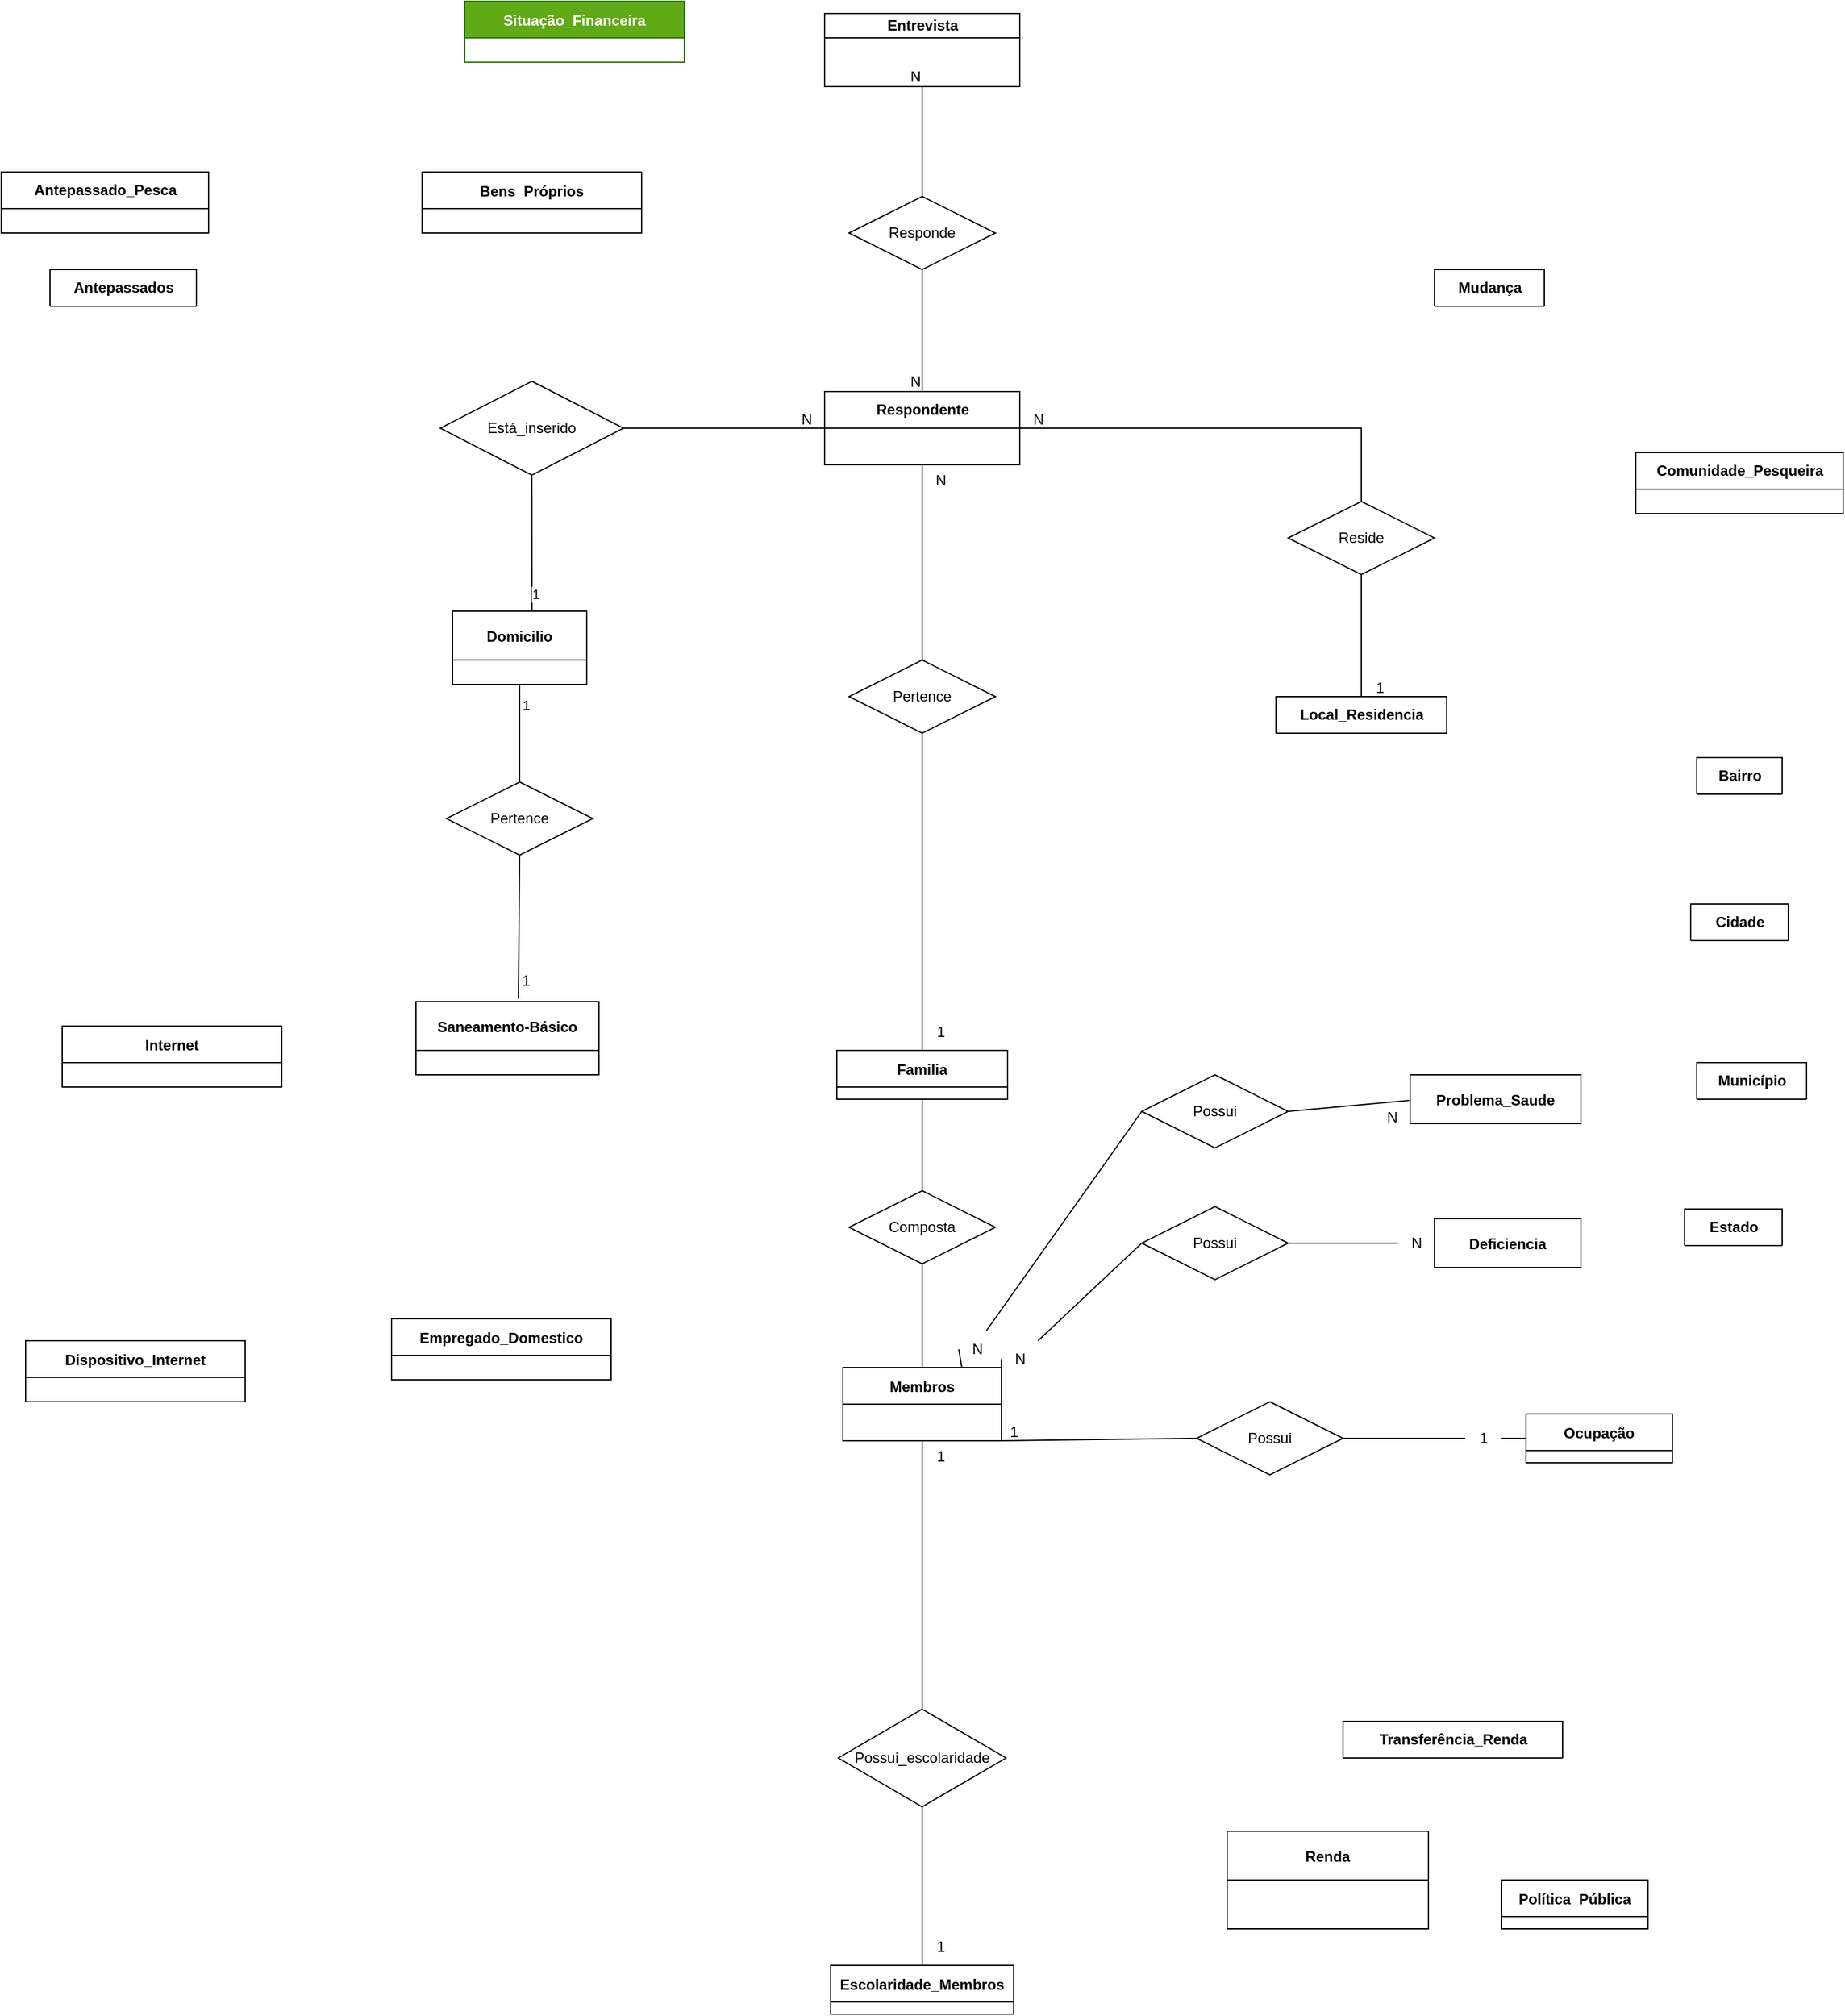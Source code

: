 <mxfile version="26.0.15">
  <diagram name="RD" id="4ZG_WJ0ZFfDU5310WVBY">
    <mxGraphModel dx="2926" dy="2789" grid="1" gridSize="10" guides="1" tooltips="1" connect="1" arrows="0" fold="1" page="1" pageScale="1" pageWidth="1654" pageHeight="2336" math="0" shadow="0">
      <root>
        <mxCell id="0" />
        <mxCell id="1" parent="0" />
        <mxCell id="PhubBDYhbyqGW9C_YqSu-1" value="Entrevista" style="shape=table;startSize=20;container=1;collapsible=1;childLayout=tableLayout;fixedRows=1;rowLines=0;fontStyle=1;align=center;resizeLast=1;html=1;fillColor=light-dark(#FFFFFF,#FFE599);" parent="1" vertex="1" collapsed="1">
          <mxGeometry x="-725" y="-810" width="160" height="60" as="geometry">
            <mxRectangle x="-725" y="-810" width="230" height="180" as="alternateBounds" />
          </mxGeometry>
        </mxCell>
        <mxCell id="PhubBDYhbyqGW9C_YqSu-2" value="" style="shape=tableRow;horizontal=0;startSize=0;swimlaneHead=0;swimlaneBody=0;fillColor=none;collapsible=0;dropTarget=0;points=[[0,0.5],[1,0.5]];portConstraint=eastwest;top=0;left=0;right=0;bottom=1;" parent="PhubBDYhbyqGW9C_YqSu-1" vertex="1">
          <mxGeometry y="20" width="230" height="30" as="geometry" />
        </mxCell>
        <mxCell id="PhubBDYhbyqGW9C_YqSu-3" value="PK" style="shape=partialRectangle;connectable=0;fillColor=none;top=0;left=0;bottom=0;right=0;fontStyle=1;overflow=hidden;whiteSpace=wrap;html=1;" parent="PhubBDYhbyqGW9C_YqSu-2" vertex="1">
          <mxGeometry width="30" height="30" as="geometry">
            <mxRectangle width="30" height="30" as="alternateBounds" />
          </mxGeometry>
        </mxCell>
        <mxCell id="PhubBDYhbyqGW9C_YqSu-4" value="&lt;span style=&quot;font-weight: 400; text-wrap-mode: nowrap;&quot;&gt;ID_entrevista int NOT NULL&lt;/span&gt;" style="shape=partialRectangle;connectable=0;fillColor=none;top=0;left=0;bottom=0;right=0;align=left;spacingLeft=6;fontStyle=5;overflow=hidden;whiteSpace=wrap;html=1;" parent="PhubBDYhbyqGW9C_YqSu-2" vertex="1">
          <mxGeometry x="30" width="200" height="30" as="geometry">
            <mxRectangle width="200" height="30" as="alternateBounds" />
          </mxGeometry>
        </mxCell>
        <mxCell id="PhubBDYhbyqGW9C_YqSu-5" value="" style="shape=tableRow;horizontal=0;startSize=0;swimlaneHead=0;swimlaneBody=0;fillColor=none;collapsible=0;dropTarget=0;points=[[0,0.5],[1,0.5]];portConstraint=eastwest;top=0;left=0;right=0;bottom=0;" parent="PhubBDYhbyqGW9C_YqSu-1" vertex="1">
          <mxGeometry y="50" width="230" height="30" as="geometry" />
        </mxCell>
        <mxCell id="PhubBDYhbyqGW9C_YqSu-6" value="" style="shape=partialRectangle;connectable=0;fillColor=none;top=0;left=0;bottom=0;right=0;editable=1;overflow=hidden;whiteSpace=wrap;html=1;" parent="PhubBDYhbyqGW9C_YqSu-5" vertex="1">
          <mxGeometry width="30" height="30" as="geometry">
            <mxRectangle width="30" height="30" as="alternateBounds" />
          </mxGeometry>
        </mxCell>
        <mxCell id="PhubBDYhbyqGW9C_YqSu-7" value="&lt;span style=&quot;text-wrap-mode: nowrap;&quot;&gt;nome_recenseador, char&lt;/span&gt;" style="shape=partialRectangle;connectable=0;fillColor=none;top=0;left=0;bottom=0;right=0;align=left;spacingLeft=6;overflow=hidden;whiteSpace=wrap;html=1;" parent="PhubBDYhbyqGW9C_YqSu-5" vertex="1">
          <mxGeometry x="30" width="200" height="30" as="geometry">
            <mxRectangle width="200" height="30" as="alternateBounds" />
          </mxGeometry>
        </mxCell>
        <mxCell id="PhubBDYhbyqGW9C_YqSu-11" value="" style="shape=tableRow;horizontal=0;startSize=0;swimlaneHead=0;swimlaneBody=0;fillColor=none;collapsible=0;dropTarget=0;points=[[0,0.5],[1,0.5]];portConstraint=eastwest;top=0;left=0;right=0;bottom=0;" parent="PhubBDYhbyqGW9C_YqSu-1" vertex="1">
          <mxGeometry y="80" width="230" height="30" as="geometry" />
        </mxCell>
        <mxCell id="PhubBDYhbyqGW9C_YqSu-12" value="" style="shape=partialRectangle;connectable=0;fillColor=none;top=0;left=0;bottom=0;right=0;editable=1;overflow=hidden;whiteSpace=wrap;html=1;" parent="PhubBDYhbyqGW9C_YqSu-11" vertex="1">
          <mxGeometry width="30" height="30" as="geometry">
            <mxRectangle width="30" height="30" as="alternateBounds" />
          </mxGeometry>
        </mxCell>
        <mxCell id="PhubBDYhbyqGW9C_YqSu-13" value="&lt;span style=&quot;text-wrap-mode: nowrap;&quot;&gt;data_entrevista, date&lt;/span&gt;" style="shape=partialRectangle;connectable=0;fillColor=none;top=0;left=0;bottom=0;right=0;align=left;spacingLeft=6;overflow=hidden;whiteSpace=wrap;html=1;" parent="PhubBDYhbyqGW9C_YqSu-11" vertex="1">
          <mxGeometry x="30" width="200" height="30" as="geometry">
            <mxRectangle width="200" height="30" as="alternateBounds" />
          </mxGeometry>
        </mxCell>
        <mxCell id="PhubBDYhbyqGW9C_YqSu-321" value="" style="shape=tableRow;horizontal=0;startSize=0;swimlaneHead=0;swimlaneBody=0;fillColor=none;collapsible=0;dropTarget=0;points=[[0,0.5],[1,0.5]];portConstraint=eastwest;top=0;left=0;right=0;bottom=0;" parent="PhubBDYhbyqGW9C_YqSu-1" vertex="1">
          <mxGeometry y="110" width="230" height="30" as="geometry" />
        </mxCell>
        <mxCell id="PhubBDYhbyqGW9C_YqSu-322" value="" style="shape=partialRectangle;connectable=0;fillColor=none;top=0;left=0;bottom=0;right=0;editable=1;overflow=hidden;whiteSpace=wrap;html=1;" parent="PhubBDYhbyqGW9C_YqSu-321" vertex="1">
          <mxGeometry width="30" height="30" as="geometry">
            <mxRectangle width="30" height="30" as="alternateBounds" />
          </mxGeometry>
        </mxCell>
        <mxCell id="PhubBDYhbyqGW9C_YqSu-323" value="&lt;span style=&quot;text-wrap-mode: nowrap;&quot;&gt;hora_inicio, time&lt;/span&gt;" style="shape=partialRectangle;connectable=0;fillColor=none;top=0;left=0;bottom=0;right=0;align=left;spacingLeft=6;overflow=hidden;whiteSpace=wrap;html=1;" parent="PhubBDYhbyqGW9C_YqSu-321" vertex="1">
          <mxGeometry x="30" width="200" height="30" as="geometry">
            <mxRectangle width="200" height="30" as="alternateBounds" />
          </mxGeometry>
        </mxCell>
        <mxCell id="PhubBDYhbyqGW9C_YqSu-340" value="" style="shape=tableRow;horizontal=0;startSize=0;swimlaneHead=0;swimlaneBody=0;fillColor=none;collapsible=0;dropTarget=0;points=[[0,0.5],[1,0.5]];portConstraint=eastwest;top=0;left=0;right=0;bottom=0;" parent="PhubBDYhbyqGW9C_YqSu-1" vertex="1">
          <mxGeometry y="140" width="230" height="30" as="geometry" />
        </mxCell>
        <mxCell id="PhubBDYhbyqGW9C_YqSu-341" value="" style="shape=partialRectangle;connectable=0;fillColor=none;top=0;left=0;bottom=0;right=0;editable=1;overflow=hidden;whiteSpace=wrap;html=1;" parent="PhubBDYhbyqGW9C_YqSu-340" vertex="1">
          <mxGeometry width="30" height="30" as="geometry">
            <mxRectangle width="30" height="30" as="alternateBounds" />
          </mxGeometry>
        </mxCell>
        <mxCell id="PhubBDYhbyqGW9C_YqSu-342" value="&lt;span style=&quot;text-wrap-mode: nowrap;&quot;&gt;municipio_entrevista&amp;lt; char(RD.0)&lt;/span&gt;" style="shape=partialRectangle;connectable=0;fillColor=none;top=0;left=0;bottom=0;right=0;align=left;spacingLeft=6;overflow=hidden;whiteSpace=wrap;html=1;" parent="PhubBDYhbyqGW9C_YqSu-340" vertex="1">
          <mxGeometry x="30" width="200" height="30" as="geometry">
            <mxRectangle width="200" height="30" as="alternateBounds" />
          </mxGeometry>
        </mxCell>
        <mxCell id="PhubBDYhbyqGW9C_YqSu-119" value="Antepassados" style="shape=table;startSize=30;container=1;collapsible=1;childLayout=tableLayout;fixedRows=1;rowLines=0;fontStyle=1;align=center;resizeLast=1;html=1;" parent="1" vertex="1" collapsed="1">
          <mxGeometry x="-1360" y="-600" width="120" height="30" as="geometry">
            <mxRectangle x="-335" y="720" width="320" height="300" as="alternateBounds" />
          </mxGeometry>
        </mxCell>
        <mxCell id="PhubBDYhbyqGW9C_YqSu-120" value="" style="shape=tableRow;horizontal=0;startSize=0;swimlaneHead=0;swimlaneBody=0;fillColor=none;collapsible=0;dropTarget=0;points=[[0,0.5],[1,0.5]];portConstraint=eastwest;top=0;left=0;right=0;bottom=1;" parent="PhubBDYhbyqGW9C_YqSu-119" vertex="1">
          <mxGeometry y="30" width="320" height="30" as="geometry" />
        </mxCell>
        <mxCell id="PhubBDYhbyqGW9C_YqSu-121" value="PK" style="shape=partialRectangle;connectable=0;fillColor=none;top=0;left=0;bottom=0;right=0;fontStyle=1;overflow=hidden;whiteSpace=wrap;html=1;" parent="PhubBDYhbyqGW9C_YqSu-120" vertex="1">
          <mxGeometry width="30" height="30" as="geometry">
            <mxRectangle width="30" height="30" as="alternateBounds" />
          </mxGeometry>
        </mxCell>
        <mxCell id="PhubBDYhbyqGW9C_YqSu-122" value="ID_familia int NOT NULL" style="shape=partialRectangle;connectable=0;fillColor=none;top=0;left=0;bottom=0;right=0;align=left;spacingLeft=6;fontStyle=5;overflow=hidden;whiteSpace=wrap;html=1;" parent="PhubBDYhbyqGW9C_YqSu-120" vertex="1">
          <mxGeometry x="30" width="290" height="30" as="geometry">
            <mxRectangle width="290" height="30" as="alternateBounds" />
          </mxGeometry>
        </mxCell>
        <mxCell id="PhubBDYhbyqGW9C_YqSu-123" value="" style="shape=tableRow;horizontal=0;startSize=0;swimlaneHead=0;swimlaneBody=0;fillColor=none;collapsible=0;dropTarget=0;points=[[0,0.5],[1,0.5]];portConstraint=eastwest;top=0;left=0;right=0;bottom=0;" parent="PhubBDYhbyqGW9C_YqSu-119" vertex="1">
          <mxGeometry y="60" width="320" height="30" as="geometry" />
        </mxCell>
        <mxCell id="PhubBDYhbyqGW9C_YqSu-124" value="FK" style="shape=partialRectangle;connectable=0;fillColor=none;top=0;left=0;bottom=0;right=0;editable=1;overflow=hidden;whiteSpace=wrap;html=1;" parent="PhubBDYhbyqGW9C_YqSu-123" vertex="1">
          <mxGeometry width="30" height="30" as="geometry">
            <mxRectangle width="30" height="30" as="alternateBounds" />
          </mxGeometry>
        </mxCell>
        <mxCell id="PhubBDYhbyqGW9C_YqSu-125" value="&lt;div style=&quot;text-wrap-mode: nowrap;&quot;&gt;ID_respondente, int NOT NULL&lt;/div&gt;" style="shape=partialRectangle;connectable=0;fillColor=none;top=0;left=0;bottom=0;right=0;align=left;spacingLeft=6;overflow=hidden;whiteSpace=wrap;html=1;" parent="PhubBDYhbyqGW9C_YqSu-123" vertex="1">
          <mxGeometry x="30" width="290" height="30" as="geometry">
            <mxRectangle width="290" height="30" as="alternateBounds" />
          </mxGeometry>
        </mxCell>
        <mxCell id="PhubBDYhbyqGW9C_YqSu-132" value="" style="shape=tableRow;horizontal=0;startSize=0;swimlaneHead=0;swimlaneBody=0;fillColor=none;collapsible=0;dropTarget=0;points=[[0,0.5],[1,0.5]];portConstraint=eastwest;top=0;left=0;right=0;bottom=0;" parent="PhubBDYhbyqGW9C_YqSu-119" vertex="1">
          <mxGeometry y="90" width="320" height="30" as="geometry" />
        </mxCell>
        <mxCell id="PhubBDYhbyqGW9C_YqSu-133" value="" style="shape=partialRectangle;connectable=0;fillColor=none;top=0;left=0;bottom=0;right=0;editable=1;overflow=hidden;whiteSpace=wrap;html=1;" parent="PhubBDYhbyqGW9C_YqSu-132" vertex="1">
          <mxGeometry width="30" height="30" as="geometry">
            <mxRectangle width="30" height="30" as="alternateBounds" />
          </mxGeometry>
        </mxCell>
        <mxCell id="PhubBDYhbyqGW9C_YqSu-134" value="&lt;div style=&quot;text-wrap-mode: nowrap;&quot;&gt;&lt;div&gt;responsavel_criacao, char (RD.29),&amp;nbsp;&lt;/div&gt;&lt;/div&gt;" style="shape=partialRectangle;connectable=0;fillColor=none;top=0;left=0;bottom=0;right=0;align=left;spacingLeft=6;overflow=hidden;whiteSpace=wrap;html=1;" parent="PhubBDYhbyqGW9C_YqSu-132" vertex="1">
          <mxGeometry x="30" width="290" height="30" as="geometry">
            <mxRectangle width="290" height="30" as="alternateBounds" />
          </mxGeometry>
        </mxCell>
        <mxCell id="PhubBDYhbyqGW9C_YqSu-135" value="" style="shape=tableRow;horizontal=0;startSize=0;swimlaneHead=0;swimlaneBody=0;fillColor=none;collapsible=0;dropTarget=0;points=[[0,0.5],[1,0.5]];portConstraint=eastwest;top=0;left=0;right=0;bottom=0;" parent="PhubBDYhbyqGW9C_YqSu-119" vertex="1">
          <mxGeometry y="120" width="320" height="30" as="geometry" />
        </mxCell>
        <mxCell id="PhubBDYhbyqGW9C_YqSu-136" value="" style="shape=partialRectangle;connectable=0;fillColor=none;top=0;left=0;bottom=0;right=0;editable=1;overflow=hidden;whiteSpace=wrap;html=1;" parent="PhubBDYhbyqGW9C_YqSu-135" vertex="1">
          <mxGeometry width="30" height="30" as="geometry">
            <mxRectangle width="30" height="30" as="alternateBounds" />
          </mxGeometry>
        </mxCell>
        <mxCell id="PhubBDYhbyqGW9C_YqSu-137" value="&lt;div style=&quot;text-wrap-mode: nowrap;&quot;&gt;&lt;div&gt;&lt;span style=&quot;background-color: initial;&quot;&gt;grau_escolaridade_masc, char (RD.30)&lt;/span&gt;&lt;/div&gt;&lt;/div&gt;" style="shape=partialRectangle;connectable=0;fillColor=none;top=0;left=0;bottom=0;right=0;align=left;spacingLeft=6;overflow=hidden;whiteSpace=wrap;html=1;" parent="PhubBDYhbyqGW9C_YqSu-135" vertex="1">
          <mxGeometry x="30" width="290" height="30" as="geometry">
            <mxRectangle width="290" height="30" as="alternateBounds" />
          </mxGeometry>
        </mxCell>
        <mxCell id="PhubBDYhbyqGW9C_YqSu-138" value="" style="shape=tableRow;horizontal=0;startSize=0;swimlaneHead=0;swimlaneBody=0;fillColor=none;collapsible=0;dropTarget=0;points=[[0,0.5],[1,0.5]];portConstraint=eastwest;top=0;left=0;right=0;bottom=0;" parent="PhubBDYhbyqGW9C_YqSu-119" vertex="1">
          <mxGeometry y="150" width="320" height="30" as="geometry" />
        </mxCell>
        <mxCell id="PhubBDYhbyqGW9C_YqSu-139" value="" style="shape=partialRectangle;connectable=0;fillColor=none;top=0;left=0;bottom=0;right=0;editable=1;overflow=hidden;whiteSpace=wrap;html=1;" parent="PhubBDYhbyqGW9C_YqSu-138" vertex="1">
          <mxGeometry width="30" height="30" as="geometry">
            <mxRectangle width="30" height="30" as="alternateBounds" />
          </mxGeometry>
        </mxCell>
        <mxCell id="PhubBDYhbyqGW9C_YqSu-140" value="&lt;div style=&quot;forced-color-adjust: none; color: rgb(0, 0, 0); font-family: Helvetica; font-size: 12px; font-style: normal; font-variant-ligatures: normal; font-variant-caps: normal; font-weight: 400; letter-spacing: normal; orphans: 2; text-align: left; text-indent: 0px; text-transform: none; widows: 2; word-spacing: 0px; -webkit-text-stroke-width: 0px; white-space: nowrap; background-color: rgb(251, 251, 251); text-decoration-thickness: initial; text-decoration-style: initial; text-decoration-color: initial;&quot;&gt;&lt;span style=&quot;forced-color-adjust: none; background-color: initial;&quot;&gt;trabalho_remunerado_masc, char(RD.31)&lt;/span&gt;&lt;/div&gt;" style="shape=partialRectangle;connectable=0;fillColor=none;top=0;left=0;bottom=0;right=0;align=left;spacingLeft=6;overflow=hidden;whiteSpace=wrap;html=1;" parent="PhubBDYhbyqGW9C_YqSu-138" vertex="1">
          <mxGeometry x="30" width="290" height="30" as="geometry">
            <mxRectangle width="290" height="30" as="alternateBounds" />
          </mxGeometry>
        </mxCell>
        <mxCell id="PhubBDYhbyqGW9C_YqSu-141" value="" style="shape=tableRow;horizontal=0;startSize=0;swimlaneHead=0;swimlaneBody=0;fillColor=none;collapsible=0;dropTarget=0;points=[[0,0.5],[1,0.5]];portConstraint=eastwest;top=0;left=0;right=0;bottom=0;" parent="PhubBDYhbyqGW9C_YqSu-119" vertex="1">
          <mxGeometry y="180" width="320" height="30" as="geometry" />
        </mxCell>
        <mxCell id="PhubBDYhbyqGW9C_YqSu-142" value="" style="shape=partialRectangle;connectable=0;fillColor=none;top=0;left=0;bottom=0;right=0;editable=1;overflow=hidden;whiteSpace=wrap;html=1;" parent="PhubBDYhbyqGW9C_YqSu-141" vertex="1">
          <mxGeometry width="30" height="30" as="geometry">
            <mxRectangle width="30" height="30" as="alternateBounds" />
          </mxGeometry>
        </mxCell>
        <mxCell id="PhubBDYhbyqGW9C_YqSu-143" value="&lt;div style=&quot;text-wrap-mode: nowrap;&quot;&gt;&lt;div&gt;&lt;span style=&quot;background-color: initial;&quot;&gt;situacao_trabalho_masc, char(RD.32)&lt;/span&gt;&lt;/div&gt;&lt;div&gt;&lt;/div&gt;&lt;/div&gt;" style="shape=partialRectangle;connectable=0;fillColor=none;top=0;left=0;bottom=0;right=0;align=left;spacingLeft=6;overflow=hidden;whiteSpace=wrap;html=1;" parent="PhubBDYhbyqGW9C_YqSu-141" vertex="1">
          <mxGeometry x="30" width="290" height="30" as="geometry">
            <mxRectangle width="290" height="30" as="alternateBounds" />
          </mxGeometry>
        </mxCell>
        <mxCell id="PhubBDYhbyqGW9C_YqSu-144" value="" style="shape=tableRow;horizontal=0;startSize=0;swimlaneHead=0;swimlaneBody=0;fillColor=none;collapsible=0;dropTarget=0;points=[[0,0.5],[1,0.5]];portConstraint=eastwest;top=0;left=0;right=0;bottom=0;" parent="PhubBDYhbyqGW9C_YqSu-119" vertex="1">
          <mxGeometry y="210" width="320" height="30" as="geometry" />
        </mxCell>
        <mxCell id="PhubBDYhbyqGW9C_YqSu-145" value="" style="shape=partialRectangle;connectable=0;fillColor=none;top=0;left=0;bottom=0;right=0;editable=1;overflow=hidden;whiteSpace=wrap;html=1;" parent="PhubBDYhbyqGW9C_YqSu-144" vertex="1">
          <mxGeometry width="30" height="30" as="geometry">
            <mxRectangle width="30" height="30" as="alternateBounds" />
          </mxGeometry>
        </mxCell>
        <mxCell id="PhubBDYhbyqGW9C_YqSu-146" value="&lt;div style=&quot;text-wrap-mode: nowrap;&quot;&gt;&lt;div&gt;&lt;div&gt;&lt;span style=&quot;background-color: initial;&quot;&gt;grau_escolaridade_fem, char (RD.33&lt;/span&gt;&lt;span style=&quot;background-color: initial;&quot;&gt;)&lt;/span&gt;&lt;/div&gt;&lt;div&gt;&lt;/div&gt;&lt;/div&gt;&lt;div&gt;&lt;/div&gt;&lt;/div&gt;" style="shape=partialRectangle;connectable=0;fillColor=none;top=0;left=0;bottom=0;right=0;align=left;spacingLeft=6;overflow=hidden;whiteSpace=wrap;html=1;" parent="PhubBDYhbyqGW9C_YqSu-144" vertex="1">
          <mxGeometry x="30" width="290" height="30" as="geometry">
            <mxRectangle width="290" height="30" as="alternateBounds" />
          </mxGeometry>
        </mxCell>
        <mxCell id="PhubBDYhbyqGW9C_YqSu-147" value="" style="shape=tableRow;horizontal=0;startSize=0;swimlaneHead=0;swimlaneBody=0;fillColor=none;collapsible=0;dropTarget=0;points=[[0,0.5],[1,0.5]];portConstraint=eastwest;top=0;left=0;right=0;bottom=0;" parent="PhubBDYhbyqGW9C_YqSu-119" vertex="1">
          <mxGeometry y="240" width="320" height="30" as="geometry" />
        </mxCell>
        <mxCell id="PhubBDYhbyqGW9C_YqSu-148" value="" style="shape=partialRectangle;connectable=0;fillColor=none;top=0;left=0;bottom=0;right=0;editable=1;overflow=hidden;whiteSpace=wrap;html=1;" parent="PhubBDYhbyqGW9C_YqSu-147" vertex="1">
          <mxGeometry width="30" height="30" as="geometry">
            <mxRectangle width="30" height="30" as="alternateBounds" />
          </mxGeometry>
        </mxCell>
        <mxCell id="PhubBDYhbyqGW9C_YqSu-149" value="&lt;div style=&quot;text-wrap-mode: nowrap;&quot;&gt;&lt;div&gt;&lt;div&gt;&lt;div&gt;&lt;span style=&quot;background-color: initial;&quot;&gt;trabalho_remunerado_fem, char(RD.34)&lt;/span&gt;&lt;/div&gt;&lt;div&gt;&lt;/div&gt;&lt;/div&gt;&lt;div&gt;&lt;/div&gt;&lt;/div&gt;&lt;div&gt;&lt;/div&gt;&lt;/div&gt;" style="shape=partialRectangle;connectable=0;fillColor=none;top=0;left=0;bottom=0;right=0;align=left;spacingLeft=6;overflow=hidden;whiteSpace=wrap;html=1;" parent="PhubBDYhbyqGW9C_YqSu-147" vertex="1">
          <mxGeometry x="30" width="290" height="30" as="geometry">
            <mxRectangle width="290" height="30" as="alternateBounds" />
          </mxGeometry>
        </mxCell>
        <mxCell id="PhubBDYhbyqGW9C_YqSu-150" value="" style="shape=tableRow;horizontal=0;startSize=0;swimlaneHead=0;swimlaneBody=0;fillColor=none;collapsible=0;dropTarget=0;points=[[0,0.5],[1,0.5]];portConstraint=eastwest;top=0;left=0;right=0;bottom=0;" parent="PhubBDYhbyqGW9C_YqSu-119" vertex="1">
          <mxGeometry y="270" width="320" height="30" as="geometry" />
        </mxCell>
        <mxCell id="PhubBDYhbyqGW9C_YqSu-151" value="" style="shape=partialRectangle;connectable=0;fillColor=none;top=0;left=0;bottom=0;right=0;editable=1;overflow=hidden;whiteSpace=wrap;html=1;" parent="PhubBDYhbyqGW9C_YqSu-150" vertex="1">
          <mxGeometry width="30" height="30" as="geometry">
            <mxRectangle width="30" height="30" as="alternateBounds" />
          </mxGeometry>
        </mxCell>
        <mxCell id="PhubBDYhbyqGW9C_YqSu-152" value="&lt;div style=&quot;text-wrap-mode: nowrap;&quot;&gt;&lt;div&gt;&lt;div&gt;&lt;span style=&quot;background-color: initial;&quot;&gt;situacao_trabalho_fem, char(RD.35)&lt;/span&gt;&lt;/div&gt;&lt;/div&gt;&lt;div&gt;&lt;/div&gt;&lt;/div&gt;" style="shape=partialRectangle;connectable=0;fillColor=none;top=0;left=0;bottom=0;right=0;align=left;spacingLeft=6;overflow=hidden;whiteSpace=wrap;html=1;" parent="PhubBDYhbyqGW9C_YqSu-150" vertex="1">
          <mxGeometry x="30" width="290" height="30" as="geometry">
            <mxRectangle width="290" height="30" as="alternateBounds" />
          </mxGeometry>
        </mxCell>
        <mxCell id="PhubBDYhbyqGW9C_YqSu-232" value="Mudança" style="shape=table;startSize=30;container=1;collapsible=1;childLayout=tableLayout;fixedRows=1;rowLines=0;fontStyle=1;align=center;resizeLast=1;html=1;" parent="1" vertex="1" collapsed="1">
          <mxGeometry x="-225" y="-600" width="90" height="30" as="geometry">
            <mxRectangle x="-320" y="-725" width="330" height="190" as="alternateBounds" />
          </mxGeometry>
        </mxCell>
        <mxCell id="PhubBDYhbyqGW9C_YqSu-233" value="" style="shape=tableRow;horizontal=0;startSize=0;swimlaneHead=0;swimlaneBody=0;fillColor=none;collapsible=0;dropTarget=0;points=[[0,0.5],[1,0.5]];portConstraint=eastwest;top=0;left=0;right=0;bottom=1;" parent="PhubBDYhbyqGW9C_YqSu-232" vertex="1">
          <mxGeometry y="30" width="330" height="30" as="geometry" />
        </mxCell>
        <mxCell id="PhubBDYhbyqGW9C_YqSu-234" value="PK" style="shape=partialRectangle;connectable=0;fillColor=none;top=0;left=0;bottom=0;right=0;fontStyle=1;overflow=hidden;whiteSpace=wrap;html=1;" parent="PhubBDYhbyqGW9C_YqSu-233" vertex="1">
          <mxGeometry width="30" height="30" as="geometry">
            <mxRectangle width="30" height="30" as="alternateBounds" />
          </mxGeometry>
        </mxCell>
        <mxCell id="PhubBDYhbyqGW9C_YqSu-235" value="&lt;span style=&quot;font-weight: 400; text-wrap-mode: nowrap;&quot;&gt;ID_historico_residencial int NOT NULL&lt;/span&gt;" style="shape=partialRectangle;connectable=0;fillColor=none;top=0;left=0;bottom=0;right=0;align=left;spacingLeft=6;fontStyle=5;overflow=hidden;whiteSpace=wrap;html=1;" parent="PhubBDYhbyqGW9C_YqSu-233" vertex="1">
          <mxGeometry x="30" width="300" height="30" as="geometry">
            <mxRectangle width="300" height="30" as="alternateBounds" />
          </mxGeometry>
        </mxCell>
        <mxCell id="PhubBDYhbyqGW9C_YqSu-248" value="" style="shape=tableRow;horizontal=0;startSize=0;swimlaneHead=0;swimlaneBody=0;fillColor=none;collapsible=0;dropTarget=0;points=[[0,0.5],[1,0.5]];portConstraint=eastwest;top=0;left=0;right=0;bottom=0;" parent="PhubBDYhbyqGW9C_YqSu-232" vertex="1">
          <mxGeometry y="60" width="330" height="30" as="geometry" />
        </mxCell>
        <mxCell id="PhubBDYhbyqGW9C_YqSu-249" value="FK" style="shape=partialRectangle;connectable=0;fillColor=none;top=0;left=0;bottom=0;right=0;editable=1;overflow=hidden;whiteSpace=wrap;html=1;" parent="PhubBDYhbyqGW9C_YqSu-248" vertex="1">
          <mxGeometry width="30" height="30" as="geometry">
            <mxRectangle width="30" height="30" as="alternateBounds" />
          </mxGeometry>
        </mxCell>
        <mxCell id="PhubBDYhbyqGW9C_YqSu-250" value="&lt;span style=&quot;text-wrap-mode: nowrap;&quot;&gt;ID_respondente int NOT NULL&lt;/span&gt;" style="shape=partialRectangle;connectable=0;fillColor=none;top=0;left=0;bottom=0;right=0;align=left;spacingLeft=6;overflow=hidden;whiteSpace=wrap;html=1;" parent="PhubBDYhbyqGW9C_YqSu-248" vertex="1">
          <mxGeometry x="30" width="300" height="30" as="geometry">
            <mxRectangle width="300" height="30" as="alternateBounds" />
          </mxGeometry>
        </mxCell>
        <mxCell id="PhubBDYhbyqGW9C_YqSu-257" value="" style="shape=tableRow;horizontal=0;startSize=0;swimlaneHead=0;swimlaneBody=0;fillColor=none;collapsible=0;dropTarget=0;points=[[0,0.5],[1,0.5]];portConstraint=eastwest;top=0;left=0;right=0;bottom=0;" parent="PhubBDYhbyqGW9C_YqSu-232" vertex="1">
          <mxGeometry y="90" width="330" height="30" as="geometry" />
        </mxCell>
        <mxCell id="PhubBDYhbyqGW9C_YqSu-258" value="" style="shape=partialRectangle;connectable=0;fillColor=none;top=0;left=0;bottom=0;right=0;editable=1;overflow=hidden;whiteSpace=wrap;html=1;" parent="PhubBDYhbyqGW9C_YqSu-257" vertex="1">
          <mxGeometry width="30" height="30" as="geometry">
            <mxRectangle width="30" height="30" as="alternateBounds" />
          </mxGeometry>
        </mxCell>
        <mxCell id="PhubBDYhbyqGW9C_YqSu-259" value="&lt;div style=&quot;text-wrap-mode: nowrap;&quot;&gt;&lt;div&gt;removido_obrigado_mudar, boolean(RD.23.1)&lt;/div&gt;&lt;/div&gt;" style="shape=partialRectangle;connectable=0;fillColor=none;top=0;left=0;bottom=0;right=0;align=left;spacingLeft=6;overflow=hidden;whiteSpace=wrap;html=1;" parent="PhubBDYhbyqGW9C_YqSu-257" vertex="1">
          <mxGeometry x="30" width="300" height="30" as="geometry">
            <mxRectangle width="300" height="30" as="alternateBounds" />
          </mxGeometry>
        </mxCell>
        <mxCell id="PhubBDYhbyqGW9C_YqSu-260" value="" style="shape=tableRow;horizontal=0;startSize=0;swimlaneHead=0;swimlaneBody=0;fillColor=none;collapsible=0;dropTarget=0;points=[[0,0.5],[1,0.5]];portConstraint=eastwest;top=0;left=0;right=0;bottom=0;" parent="PhubBDYhbyqGW9C_YqSu-232" vertex="1">
          <mxGeometry y="120" width="330" height="30" as="geometry" />
        </mxCell>
        <mxCell id="PhubBDYhbyqGW9C_YqSu-261" value="" style="shape=partialRectangle;connectable=0;fillColor=none;top=0;left=0;bottom=0;right=0;editable=1;overflow=hidden;whiteSpace=wrap;html=1;" parent="PhubBDYhbyqGW9C_YqSu-260" vertex="1">
          <mxGeometry width="30" height="30" as="geometry">
            <mxRectangle width="30" height="30" as="alternateBounds" />
          </mxGeometry>
        </mxCell>
        <mxCell id="PhubBDYhbyqGW9C_YqSu-262" value="&lt;div style=&quot;text-wrap-mode: nowrap;&quot;&gt;&lt;div&gt;razao_removido_obrigado_mudar, char(RD.23.2)&lt;/div&gt;&lt;/div&gt;" style="shape=partialRectangle;connectable=0;fillColor=none;top=0;left=0;bottom=0;right=0;align=left;spacingLeft=6;overflow=hidden;whiteSpace=wrap;html=1;" parent="PhubBDYhbyqGW9C_YqSu-260" vertex="1">
          <mxGeometry x="30" width="300" height="30" as="geometry">
            <mxRectangle width="300" height="30" as="alternateBounds" />
          </mxGeometry>
        </mxCell>
        <mxCell id="PhubBDYhbyqGW9C_YqSu-263" value="" style="shape=tableRow;horizontal=0;startSize=0;swimlaneHead=0;swimlaneBody=0;fillColor=none;collapsible=0;dropTarget=0;points=[[0,0.5],[1,0.5]];portConstraint=eastwest;top=0;left=0;right=0;bottom=0;" parent="PhubBDYhbyqGW9C_YqSu-232" vertex="1">
          <mxGeometry y="150" width="330" height="40" as="geometry" />
        </mxCell>
        <mxCell id="PhubBDYhbyqGW9C_YqSu-264" value="" style="shape=partialRectangle;connectable=0;fillColor=none;top=0;left=0;bottom=0;right=0;editable=1;overflow=hidden;whiteSpace=wrap;html=1;" parent="PhubBDYhbyqGW9C_YqSu-263" vertex="1">
          <mxGeometry width="30" height="40" as="geometry">
            <mxRectangle width="30" height="40" as="alternateBounds" />
          </mxGeometry>
        </mxCell>
        <mxCell id="PhubBDYhbyqGW9C_YqSu-265" value="&lt;div style=&quot;text-wrap-mode: nowrap;&quot;&gt;&lt;div&gt;logradouro_5_anos_atras, char(RD.25)&lt;/div&gt;&lt;/div&gt;" style="shape=partialRectangle;connectable=0;fillColor=none;top=0;left=0;bottom=0;right=0;align=left;spacingLeft=6;overflow=hidden;whiteSpace=wrap;html=1;" parent="PhubBDYhbyqGW9C_YqSu-263" vertex="1">
          <mxGeometry x="30" width="300" height="40" as="geometry">
            <mxRectangle width="300" height="40" as="alternateBounds" />
          </mxGeometry>
        </mxCell>
        <mxCell id="PhubBDYhbyqGW9C_YqSu-275" value="Local_Residencia" style="shape=table;startSize=30;container=1;collapsible=1;childLayout=tableLayout;fixedRows=1;rowLines=0;fontStyle=1;align=center;resizeLast=1;html=1;" parent="1" vertex="1" collapsed="1">
          <mxGeometry x="-355" y="-250" width="140" height="30" as="geometry">
            <mxRectangle x="-355" y="-250" width="330" height="470" as="alternateBounds" />
          </mxGeometry>
        </mxCell>
        <mxCell id="PhubBDYhbyqGW9C_YqSu-276" value="" style="shape=tableRow;horizontal=0;startSize=0;swimlaneHead=0;swimlaneBody=0;fillColor=none;collapsible=0;dropTarget=0;points=[[0,0.5],[1,0.5]];portConstraint=eastwest;top=0;left=0;right=0;bottom=1;" parent="PhubBDYhbyqGW9C_YqSu-275" vertex="1">
          <mxGeometry y="30" width="330" height="30" as="geometry" />
        </mxCell>
        <mxCell id="PhubBDYhbyqGW9C_YqSu-277" value="PK" style="shape=partialRectangle;connectable=0;fillColor=none;top=0;left=0;bottom=0;right=0;fontStyle=1;overflow=hidden;whiteSpace=wrap;html=1;" parent="PhubBDYhbyqGW9C_YqSu-276" vertex="1">
          <mxGeometry width="30" height="30" as="geometry">
            <mxRectangle width="30" height="30" as="alternateBounds" />
          </mxGeometry>
        </mxCell>
        <mxCell id="PhubBDYhbyqGW9C_YqSu-278" value="&lt;span style=&quot;font-weight: 400; text-wrap-mode: nowrap;&quot;&gt;ID_residencia int NOT NULL&lt;/span&gt;" style="shape=partialRectangle;connectable=0;fillColor=none;top=0;left=0;bottom=0;right=0;align=left;spacingLeft=6;fontStyle=5;overflow=hidden;whiteSpace=wrap;html=1;" parent="PhubBDYhbyqGW9C_YqSu-276" vertex="1">
          <mxGeometry x="30" width="300" height="30" as="geometry">
            <mxRectangle width="300" height="30" as="alternateBounds" />
          </mxGeometry>
        </mxCell>
        <mxCell id="PhubBDYhbyqGW9C_YqSu-279" value="" style="shape=tableRow;horizontal=0;startSize=0;swimlaneHead=0;swimlaneBody=0;fillColor=none;collapsible=0;dropTarget=0;points=[[0,0.5],[1,0.5]];portConstraint=eastwest;top=0;left=0;right=0;bottom=0;" parent="PhubBDYhbyqGW9C_YqSu-275" vertex="1">
          <mxGeometry y="60" width="330" height="30" as="geometry" />
        </mxCell>
        <mxCell id="PhubBDYhbyqGW9C_YqSu-280" value="FK" style="shape=partialRectangle;connectable=0;fillColor=none;top=0;left=0;bottom=0;right=0;editable=1;overflow=hidden;whiteSpace=wrap;html=1;" parent="PhubBDYhbyqGW9C_YqSu-279" vertex="1">
          <mxGeometry width="30" height="30" as="geometry">
            <mxRectangle width="30" height="30" as="alternateBounds" />
          </mxGeometry>
        </mxCell>
        <mxCell id="PhubBDYhbyqGW9C_YqSu-281" value="&lt;span style=&quot;text-wrap-mode: nowrap;&quot;&gt;ID_respondente int NOT NULL&lt;/span&gt;" style="shape=partialRectangle;connectable=0;fillColor=none;top=0;left=0;bottom=0;right=0;align=left;spacingLeft=6;overflow=hidden;whiteSpace=wrap;html=1;" parent="PhubBDYhbyqGW9C_YqSu-279" vertex="1">
          <mxGeometry x="30" width="300" height="30" as="geometry">
            <mxRectangle width="300" height="30" as="alternateBounds" />
          </mxGeometry>
        </mxCell>
        <mxCell id="PhubBDYhbyqGW9C_YqSu-282" value="" style="shape=tableRow;horizontal=0;startSize=0;swimlaneHead=0;swimlaneBody=0;fillColor=none;collapsible=0;dropTarget=0;points=[[0,0.5],[1,0.5]];portConstraint=eastwest;top=0;left=0;right=0;bottom=0;" parent="PhubBDYhbyqGW9C_YqSu-275" vertex="1">
          <mxGeometry y="90" width="330" height="30" as="geometry" />
        </mxCell>
        <mxCell id="PhubBDYhbyqGW9C_YqSu-283" value="" style="shape=partialRectangle;connectable=0;fillColor=none;top=0;left=0;bottom=0;right=0;editable=1;overflow=hidden;whiteSpace=wrap;html=1;" parent="PhubBDYhbyqGW9C_YqSu-282" vertex="1">
          <mxGeometry width="30" height="30" as="geometry">
            <mxRectangle width="30" height="30" as="alternateBounds" />
          </mxGeometry>
        </mxCell>
        <mxCell id="PhubBDYhbyqGW9C_YqSu-284" value="&lt;div style=&quot;text-wrap-mode: nowrap;&quot;&gt;tipo_logradouro, char (RD.4)&lt;br&gt;&lt;/div&gt;" style="shape=partialRectangle;connectable=0;fillColor=none;top=0;left=0;bottom=0;right=0;align=left;spacingLeft=6;overflow=hidden;whiteSpace=wrap;html=1;" parent="PhubBDYhbyqGW9C_YqSu-282" vertex="1">
          <mxGeometry x="30" width="300" height="30" as="geometry">
            <mxRectangle width="300" height="30" as="alternateBounds" />
          </mxGeometry>
        </mxCell>
        <mxCell id="PhubBDYhbyqGW9C_YqSu-285" value="" style="shape=tableRow;horizontal=0;startSize=0;swimlaneHead=0;swimlaneBody=0;fillColor=none;collapsible=0;dropTarget=0;points=[[0,0.5],[1,0.5]];portConstraint=eastwest;top=0;left=0;right=0;bottom=0;" parent="PhubBDYhbyqGW9C_YqSu-275" vertex="1">
          <mxGeometry y="120" width="330" height="30" as="geometry" />
        </mxCell>
        <mxCell id="PhubBDYhbyqGW9C_YqSu-286" value="" style="shape=partialRectangle;connectable=0;fillColor=none;top=0;left=0;bottom=0;right=0;editable=1;overflow=hidden;whiteSpace=wrap;html=1;" parent="PhubBDYhbyqGW9C_YqSu-285" vertex="1">
          <mxGeometry width="30" height="30" as="geometry">
            <mxRectangle width="30" height="30" as="alternateBounds" />
          </mxGeometry>
        </mxCell>
        <mxCell id="PhubBDYhbyqGW9C_YqSu-287" value="&lt;span style=&quot;color: rgb(0, 0, 0); font-family: Helvetica; font-size: 12px; font-style: normal; font-variant-ligatures: normal; font-variant-caps: normal; font-weight: 400; letter-spacing: normal; orphans: 2; text-align: left; text-indent: 0px; text-transform: none; widows: 2; word-spacing: 0px; -webkit-text-stroke-width: 0px; white-space: nowrap; background-color: rgb(251, 251, 251); text-decoration-thickness: initial; text-decoration-style: initial; text-decoration-color: initial; display: inline !important; float: none;&quot;&gt;nome_logradouro, char (RD.5)&lt;/span&gt;&lt;br class=&quot;Apple-interchange-newline&quot;&gt;" style="shape=partialRectangle;connectable=0;fillColor=none;top=0;left=0;bottom=0;right=0;align=left;spacingLeft=6;overflow=hidden;whiteSpace=wrap;html=1;" parent="PhubBDYhbyqGW9C_YqSu-285" vertex="1">
          <mxGeometry x="30" width="300" height="30" as="geometry">
            <mxRectangle width="300" height="30" as="alternateBounds" />
          </mxGeometry>
        </mxCell>
        <mxCell id="PhubBDYhbyqGW9C_YqSu-288" value="" style="shape=tableRow;horizontal=0;startSize=0;swimlaneHead=0;swimlaneBody=0;fillColor=none;collapsible=0;dropTarget=0;points=[[0,0.5],[1,0.5]];portConstraint=eastwest;top=0;left=0;right=0;bottom=0;" parent="PhubBDYhbyqGW9C_YqSu-275" vertex="1">
          <mxGeometry y="150" width="330" height="30" as="geometry" />
        </mxCell>
        <mxCell id="PhubBDYhbyqGW9C_YqSu-289" value="" style="shape=partialRectangle;connectable=0;fillColor=none;top=0;left=0;bottom=0;right=0;editable=1;overflow=hidden;whiteSpace=wrap;html=1;" parent="PhubBDYhbyqGW9C_YqSu-288" vertex="1">
          <mxGeometry width="30" height="30" as="geometry">
            <mxRectangle width="30" height="30" as="alternateBounds" />
          </mxGeometry>
        </mxCell>
        <mxCell id="PhubBDYhbyqGW9C_YqSu-290" value="&lt;div style=&quot;forced-color-adjust: none; color: rgb(0, 0, 0); font-family: Helvetica; font-size: 12px; font-style: normal; font-variant-ligatures: normal; font-variant-caps: normal; font-weight: 400; letter-spacing: normal; orphans: 2; text-align: left; text-indent: 0px; text-transform: none; widows: 2; word-spacing: 0px; -webkit-text-stroke-width: 0px; white-space: nowrap; background-color: rgb(251, 251, 251); text-decoration-thickness: initial; text-decoration-style: initial; text-decoration-color: initial;&quot;&gt;numero_logradouro, int (RD.6)&lt;/div&gt;" style="shape=partialRectangle;connectable=0;fillColor=none;top=0;left=0;bottom=0;right=0;align=left;spacingLeft=6;overflow=hidden;whiteSpace=wrap;html=1;" parent="PhubBDYhbyqGW9C_YqSu-288" vertex="1">
          <mxGeometry x="30" width="300" height="30" as="geometry">
            <mxRectangle width="300" height="30" as="alternateBounds" />
          </mxGeometry>
        </mxCell>
        <mxCell id="PhubBDYhbyqGW9C_YqSu-291" value="" style="shape=tableRow;horizontal=0;startSize=0;swimlaneHead=0;swimlaneBody=0;fillColor=none;collapsible=0;dropTarget=0;points=[[0,0.5],[1,0.5]];portConstraint=eastwest;top=0;left=0;right=0;bottom=0;" parent="PhubBDYhbyqGW9C_YqSu-275" vertex="1">
          <mxGeometry y="180" width="330" height="30" as="geometry" />
        </mxCell>
        <mxCell id="PhubBDYhbyqGW9C_YqSu-292" value="" style="shape=partialRectangle;connectable=0;fillColor=none;top=0;left=0;bottom=0;right=0;editable=1;overflow=hidden;whiteSpace=wrap;html=1;" parent="PhubBDYhbyqGW9C_YqSu-291" vertex="1">
          <mxGeometry width="30" height="30" as="geometry">
            <mxRectangle width="30" height="30" as="alternateBounds" />
          </mxGeometry>
        </mxCell>
        <mxCell id="PhubBDYhbyqGW9C_YqSu-293" value="&lt;div style=&quot;text-wrap-mode: nowrap;&quot;&gt;&lt;div&gt;complemento, char(RD.7)&lt;/div&gt;&lt;/div&gt;" style="shape=partialRectangle;connectable=0;fillColor=none;top=0;left=0;bottom=0;right=0;align=left;spacingLeft=6;overflow=hidden;whiteSpace=wrap;html=1;" parent="PhubBDYhbyqGW9C_YqSu-291" vertex="1">
          <mxGeometry x="30" width="300" height="30" as="geometry">
            <mxRectangle width="300" height="30" as="alternateBounds" />
          </mxGeometry>
        </mxCell>
        <mxCell id="PhubBDYhbyqGW9C_YqSu-303" value="" style="shape=tableRow;horizontal=0;startSize=0;swimlaneHead=0;swimlaneBody=0;fillColor=none;collapsible=0;dropTarget=0;points=[[0,0.5],[1,0.5]];portConstraint=eastwest;top=0;left=0;right=0;bottom=0;" parent="PhubBDYhbyqGW9C_YqSu-275" vertex="1">
          <mxGeometry y="210" width="330" height="30" as="geometry" />
        </mxCell>
        <mxCell id="PhubBDYhbyqGW9C_YqSu-304" value="" style="shape=partialRectangle;connectable=0;fillColor=none;top=0;left=0;bottom=0;right=0;editable=1;overflow=hidden;whiteSpace=wrap;html=1;" parent="PhubBDYhbyqGW9C_YqSu-303" vertex="1">
          <mxGeometry width="30" height="30" as="geometry">
            <mxRectangle width="30" height="30" as="alternateBounds" />
          </mxGeometry>
        </mxCell>
        <mxCell id="PhubBDYhbyqGW9C_YqSu-305" value="&lt;div style=&quot;text-wrap-mode: nowrap;&quot;&gt;&lt;div&gt;latitude, float&lt;span style=&quot;background-color: initial;&quot;&gt;(RD.1)&lt;/span&gt;&lt;/div&gt;&lt;/div&gt;" style="shape=partialRectangle;connectable=0;fillColor=none;top=0;left=0;bottom=0;right=0;align=left;spacingLeft=6;overflow=hidden;whiteSpace=wrap;html=1;" parent="PhubBDYhbyqGW9C_YqSu-303" vertex="1">
          <mxGeometry x="30" width="300" height="30" as="geometry">
            <mxRectangle width="300" height="30" as="alternateBounds" />
          </mxGeometry>
        </mxCell>
        <mxCell id="PhubBDYhbyqGW9C_YqSu-306" value="" style="shape=tableRow;horizontal=0;startSize=0;swimlaneHead=0;swimlaneBody=0;fillColor=none;collapsible=0;dropTarget=0;points=[[0,0.5],[1,0.5]];portConstraint=eastwest;top=0;left=0;right=0;bottom=0;" parent="PhubBDYhbyqGW9C_YqSu-275" vertex="1">
          <mxGeometry y="240" width="330" height="30" as="geometry" />
        </mxCell>
        <mxCell id="PhubBDYhbyqGW9C_YqSu-307" value="" style="shape=partialRectangle;connectable=0;fillColor=none;top=0;left=0;bottom=0;right=0;editable=1;overflow=hidden;whiteSpace=wrap;html=1;" parent="PhubBDYhbyqGW9C_YqSu-306" vertex="1">
          <mxGeometry width="30" height="30" as="geometry">
            <mxRectangle width="30" height="30" as="alternateBounds" />
          </mxGeometry>
        </mxCell>
        <mxCell id="PhubBDYhbyqGW9C_YqSu-308" value="&lt;div style=&quot;text-wrap-mode: nowrap;&quot;&gt;&lt;div&gt;longitude, float&lt;span style=&quot;background-color: initial;&quot;&gt;(RD.2)&lt;/span&gt;&lt;/div&gt;&lt;/div&gt;" style="shape=partialRectangle;connectable=0;fillColor=none;top=0;left=0;bottom=0;right=0;align=left;spacingLeft=6;overflow=hidden;whiteSpace=wrap;html=1;" parent="PhubBDYhbyqGW9C_YqSu-306" vertex="1">
          <mxGeometry x="30" width="300" height="30" as="geometry">
            <mxRectangle width="300" height="30" as="alternateBounds" />
          </mxGeometry>
        </mxCell>
        <mxCell id="PhubBDYhbyqGW9C_YqSu-312" value="" style="shape=tableRow;horizontal=0;startSize=0;swimlaneHead=0;swimlaneBody=0;fillColor=none;collapsible=0;dropTarget=0;points=[[0,0.5],[1,0.5]];portConstraint=eastwest;top=0;left=0;right=0;bottom=0;" parent="PhubBDYhbyqGW9C_YqSu-275" vertex="1">
          <mxGeometry y="270" width="330" height="30" as="geometry" />
        </mxCell>
        <mxCell id="PhubBDYhbyqGW9C_YqSu-313" value="" style="shape=partialRectangle;connectable=0;fillColor=none;top=0;left=0;bottom=0;right=0;editable=1;overflow=hidden;whiteSpace=wrap;html=1;" parent="PhubBDYhbyqGW9C_YqSu-312" vertex="1">
          <mxGeometry width="30" height="30" as="geometry">
            <mxRectangle width="30" height="30" as="alternateBounds" />
          </mxGeometry>
        </mxCell>
        <mxCell id="PhubBDYhbyqGW9C_YqSu-314" value="&lt;div style=&quot;text-wrap-mode: nowrap;&quot;&gt;&lt;div&gt;&lt;span style=&quot;background-color: initial;&quot;&gt;menor_de_idade, boolean(RD.18)&lt;/span&gt;&lt;/div&gt;&lt;/div&gt;" style="shape=partialRectangle;connectable=0;fillColor=none;top=0;left=0;bottom=0;right=0;align=left;spacingLeft=6;overflow=hidden;whiteSpace=wrap;html=1;" parent="PhubBDYhbyqGW9C_YqSu-312" vertex="1">
          <mxGeometry x="30" width="300" height="30" as="geometry">
            <mxRectangle width="300" height="30" as="alternateBounds" />
          </mxGeometry>
        </mxCell>
        <mxCell id="PhubBDYhbyqGW9C_YqSu-315" value="" style="shape=tableRow;horizontal=0;startSize=0;swimlaneHead=0;swimlaneBody=0;fillColor=none;collapsible=0;dropTarget=0;points=[[0,0.5],[1,0.5]];portConstraint=eastwest;top=0;left=0;right=0;bottom=0;" parent="PhubBDYhbyqGW9C_YqSu-275" vertex="1">
          <mxGeometry y="300" width="330" height="30" as="geometry" />
        </mxCell>
        <mxCell id="PhubBDYhbyqGW9C_YqSu-316" value="" style="shape=partialRectangle;connectable=0;fillColor=none;top=0;left=0;bottom=0;right=0;editable=1;overflow=hidden;whiteSpace=wrap;html=1;" parent="PhubBDYhbyqGW9C_YqSu-315" vertex="1">
          <mxGeometry width="30" height="30" as="geometry">
            <mxRectangle width="30" height="30" as="alternateBounds" />
          </mxGeometry>
        </mxCell>
        <mxCell id="PhubBDYhbyqGW9C_YqSu-317" value="&lt;div style=&quot;forced-color-adjust: none; color: rgb(0, 0, 0); font-family: Helvetica; font-size: 12px; font-style: normal; font-variant-ligatures: normal; font-variant-caps: normal; font-weight: 400; letter-spacing: normal; orphans: 2; text-align: left; text-indent: 0px; text-transform: none; widows: 2; word-spacing: 0px; -webkit-text-stroke-width: 0px; white-space: nowrap; background-color: rgb(251, 251, 251); text-decoration-thickness: initial; text-decoration-style: initial; text-decoration-color: initial;&quot;&gt;&lt;span style=&quot;forced-color-adjust: none; background-color: initial;&quot;&gt;anos_completos_neste_bairro, int (RD.23)&lt;/span&gt;&lt;/div&gt;" style="shape=partialRectangle;connectable=0;fillColor=none;top=0;left=0;bottom=0;right=0;align=left;spacingLeft=6;overflow=hidden;whiteSpace=wrap;html=1;" parent="PhubBDYhbyqGW9C_YqSu-315" vertex="1">
          <mxGeometry x="30" width="300" height="30" as="geometry">
            <mxRectangle width="300" height="30" as="alternateBounds" />
          </mxGeometry>
        </mxCell>
        <mxCell id="PhubBDYhbyqGW9C_YqSu-318" value="" style="shape=tableRow;horizontal=0;startSize=0;swimlaneHead=0;swimlaneBody=0;fillColor=none;collapsible=0;dropTarget=0;points=[[0,0.5],[1,0.5]];portConstraint=eastwest;top=0;left=0;right=0;bottom=0;" parent="PhubBDYhbyqGW9C_YqSu-275" vertex="1">
          <mxGeometry y="330" width="330" height="30" as="geometry" />
        </mxCell>
        <mxCell id="PhubBDYhbyqGW9C_YqSu-319" value="" style="shape=partialRectangle;connectable=0;fillColor=none;top=0;left=0;bottom=0;right=0;editable=1;overflow=hidden;whiteSpace=wrap;html=1;" parent="PhubBDYhbyqGW9C_YqSu-318" vertex="1">
          <mxGeometry width="30" height="30" as="geometry">
            <mxRectangle width="30" height="30" as="alternateBounds" />
          </mxGeometry>
        </mxCell>
        <mxCell id="PhubBDYhbyqGW9C_YqSu-320" value="&lt;div style=&quot;text-wrap-mode: nowrap;&quot;&gt;&lt;div&gt;&lt;span style=&quot;background-color: initial;&quot;&gt;outra_familia_pesqueira, boolean(RD.37)&lt;/span&gt;&lt;/div&gt;&lt;/div&gt;" style="shape=partialRectangle;connectable=0;fillColor=none;top=0;left=0;bottom=0;right=0;align=left;spacingLeft=6;overflow=hidden;whiteSpace=wrap;html=1;" parent="PhubBDYhbyqGW9C_YqSu-318" vertex="1">
          <mxGeometry x="30" width="300" height="30" as="geometry">
            <mxRectangle width="300" height="30" as="alternateBounds" />
          </mxGeometry>
        </mxCell>
        <mxCell id="Z5T-8yy0izVD_u-GXT_N-32" value="" style="shape=tableRow;horizontal=0;startSize=0;swimlaneHead=0;swimlaneBody=0;fillColor=none;collapsible=0;dropTarget=0;points=[[0,0.5],[1,0.5]];portConstraint=eastwest;top=0;left=0;right=0;bottom=0;" parent="PhubBDYhbyqGW9C_YqSu-275" vertex="1">
          <mxGeometry y="360" width="330" height="30" as="geometry" />
        </mxCell>
        <mxCell id="Z5T-8yy0izVD_u-GXT_N-33" value="" style="shape=partialRectangle;connectable=0;fillColor=none;top=0;left=0;bottom=0;right=0;editable=1;overflow=hidden;whiteSpace=wrap;html=1;" parent="Z5T-8yy0izVD_u-GXT_N-32" vertex="1">
          <mxGeometry width="30" height="30" as="geometry">
            <mxRectangle width="30" height="30" as="alternateBounds" />
          </mxGeometry>
        </mxCell>
        <mxCell id="Z5T-8yy0izVD_u-GXT_N-34" value="&lt;div style=&quot;text-wrap-mode: nowrap;&quot;&gt;&lt;div&gt;&lt;span style=&quot;background-color: initial;&quot;&gt;gostaria_mudar_bairro, boolean(RD.15&lt;/span&gt;&lt;span style=&quot;background-color: initial;&quot;&gt;)&lt;/span&gt;&lt;/div&gt;&lt;/div&gt;" style="shape=partialRectangle;connectable=0;fillColor=none;top=0;left=0;bottom=0;right=0;align=left;spacingLeft=6;overflow=hidden;whiteSpace=wrap;html=1;" parent="Z5T-8yy0izVD_u-GXT_N-32" vertex="1">
          <mxGeometry x="30" width="300" height="30" as="geometry">
            <mxRectangle width="300" height="30" as="alternateBounds" />
          </mxGeometry>
        </mxCell>
        <mxCell id="Z5T-8yy0izVD_u-GXT_N-35" value="" style="shape=tableRow;horizontal=0;startSize=0;swimlaneHead=0;swimlaneBody=0;fillColor=none;collapsible=0;dropTarget=0;points=[[0,0.5],[1,0.5]];portConstraint=eastwest;top=0;left=0;right=0;bottom=0;" parent="PhubBDYhbyqGW9C_YqSu-275" vertex="1">
          <mxGeometry y="390" width="330" height="30" as="geometry" />
        </mxCell>
        <mxCell id="Z5T-8yy0izVD_u-GXT_N-36" value="" style="shape=partialRectangle;connectable=0;fillColor=none;top=0;left=0;bottom=0;right=0;editable=1;overflow=hidden;whiteSpace=wrap;html=1;" parent="Z5T-8yy0izVD_u-GXT_N-35" vertex="1">
          <mxGeometry width="30" height="30" as="geometry">
            <mxRectangle width="30" height="30" as="alternateBounds" />
          </mxGeometry>
        </mxCell>
        <mxCell id="Z5T-8yy0izVD_u-GXT_N-37" value="&lt;div style=&quot;text-wrap-mode: nowrap;&quot;&gt;&lt;div&gt;&lt;span style=&quot;background-color: initial;&quot;&gt;razao_permanecer_mudar, char(RD.24)&lt;/span&gt;&lt;/div&gt;&lt;/div&gt;" style="shape=partialRectangle;connectable=0;fillColor=none;top=0;left=0;bottom=0;right=0;align=left;spacingLeft=6;overflow=hidden;whiteSpace=wrap;html=1;" parent="Z5T-8yy0izVD_u-GXT_N-35" vertex="1">
          <mxGeometry x="30" width="300" height="30" as="geometry">
            <mxRectangle width="300" height="30" as="alternateBounds" />
          </mxGeometry>
        </mxCell>
        <mxCell id="Z5T-8yy0izVD_u-GXT_N-38" value="" style="shape=tableRow;horizontal=0;startSize=0;swimlaneHead=0;swimlaneBody=0;fillColor=none;collapsible=0;dropTarget=0;points=[[0,0.5],[1,0.5]];portConstraint=eastwest;top=0;left=0;right=0;bottom=0;" parent="PhubBDYhbyqGW9C_YqSu-275" vertex="1">
          <mxGeometry y="420" width="330" height="30" as="geometry" />
        </mxCell>
        <mxCell id="Z5T-8yy0izVD_u-GXT_N-39" value="" style="shape=partialRectangle;connectable=0;fillColor=none;top=0;left=0;bottom=0;right=0;editable=1;overflow=hidden;whiteSpace=wrap;html=1;" parent="Z5T-8yy0izVD_u-GXT_N-38" vertex="1">
          <mxGeometry width="30" height="30" as="geometry">
            <mxRectangle width="30" height="30" as="alternateBounds" />
          </mxGeometry>
        </mxCell>
        <mxCell id="Z5T-8yy0izVD_u-GXT_N-40" value="&lt;div style=&quot;text-wrap-mode: nowrap;&quot;&gt;&lt;div&gt;&lt;span style=&quot;background-color: initial;&quot;&gt;outra_razao_permanecer_mudar, char(RD.24)&lt;/span&gt;&lt;/div&gt;&lt;/div&gt;" style="shape=partialRectangle;connectable=0;fillColor=none;top=0;left=0;bottom=0;right=0;align=left;spacingLeft=6;overflow=hidden;whiteSpace=wrap;html=1;" parent="Z5T-8yy0izVD_u-GXT_N-38" vertex="1">
          <mxGeometry x="30" width="300" height="30" as="geometry">
            <mxRectangle width="300" height="30" as="alternateBounds" />
          </mxGeometry>
        </mxCell>
        <mxCell id="RnUkMlk1bxauD8JR2SUL-1" value="Bairro" style="shape=table;startSize=30;container=1;collapsible=1;childLayout=tableLayout;fixedRows=1;rowLines=0;fontStyle=1;align=center;resizeLast=1;html=1;" parent="1" vertex="1" collapsed="1">
          <mxGeometry x="-10" y="-200" width="70" height="30" as="geometry">
            <mxRectangle x="430" y="-170" width="230" height="90" as="alternateBounds" />
          </mxGeometry>
        </mxCell>
        <mxCell id="RnUkMlk1bxauD8JR2SUL-2" value="" style="shape=tableRow;horizontal=0;startSize=0;swimlaneHead=0;swimlaneBody=0;fillColor=none;collapsible=0;dropTarget=0;points=[[0,0.5],[1,0.5]];portConstraint=eastwest;top=0;left=0;right=0;bottom=1;" parent="RnUkMlk1bxauD8JR2SUL-1" vertex="1">
          <mxGeometry y="30" width="230" height="30" as="geometry" />
        </mxCell>
        <mxCell id="RnUkMlk1bxauD8JR2SUL-3" value="PK" style="shape=partialRectangle;connectable=0;fillColor=none;top=0;left=0;bottom=0;right=0;fontStyle=1;overflow=hidden;whiteSpace=wrap;html=1;" parent="RnUkMlk1bxauD8JR2SUL-2" vertex="1">
          <mxGeometry width="30" height="30" as="geometry">
            <mxRectangle width="30" height="30" as="alternateBounds" />
          </mxGeometry>
        </mxCell>
        <mxCell id="RnUkMlk1bxauD8JR2SUL-4" value="&lt;span style=&quot;font-weight: 400; text-wrap-mode: nowrap;&quot;&gt;ID_bairro int NOT NULL&lt;/span&gt;" style="shape=partialRectangle;connectable=0;fillColor=none;top=0;left=0;bottom=0;right=0;align=left;spacingLeft=6;fontStyle=5;overflow=hidden;whiteSpace=wrap;html=1;" parent="RnUkMlk1bxauD8JR2SUL-2" vertex="1">
          <mxGeometry x="30" width="200" height="30" as="geometry">
            <mxRectangle width="200" height="30" as="alternateBounds" />
          </mxGeometry>
        </mxCell>
        <mxCell id="RnUkMlk1bxauD8JR2SUL-5" value="" style="shape=tableRow;horizontal=0;startSize=0;swimlaneHead=0;swimlaneBody=0;fillColor=none;collapsible=0;dropTarget=0;points=[[0,0.5],[1,0.5]];portConstraint=eastwest;top=0;left=0;right=0;bottom=0;" parent="RnUkMlk1bxauD8JR2SUL-1" vertex="1">
          <mxGeometry y="60" width="230" height="30" as="geometry" />
        </mxCell>
        <mxCell id="RnUkMlk1bxauD8JR2SUL-6" value="" style="shape=partialRectangle;connectable=0;fillColor=none;top=0;left=0;bottom=0;right=0;editable=1;overflow=hidden;whiteSpace=wrap;html=1;" parent="RnUkMlk1bxauD8JR2SUL-5" vertex="1">
          <mxGeometry width="30" height="30" as="geometry">
            <mxRectangle width="30" height="30" as="alternateBounds" />
          </mxGeometry>
        </mxCell>
        <mxCell id="RnUkMlk1bxauD8JR2SUL-7" value="&lt;span style=&quot;text-wrap-mode: nowrap;&quot;&gt;nome_bairro, char&lt;/span&gt;" style="shape=partialRectangle;connectable=0;fillColor=none;top=0;left=0;bottom=0;right=0;align=left;spacingLeft=6;overflow=hidden;whiteSpace=wrap;html=1;" parent="RnUkMlk1bxauD8JR2SUL-5" vertex="1">
          <mxGeometry x="30" width="200" height="30" as="geometry">
            <mxRectangle width="200" height="30" as="alternateBounds" />
          </mxGeometry>
        </mxCell>
        <mxCell id="RnUkMlk1bxauD8JR2SUL-17" value="Município" style="shape=table;startSize=30;container=1;collapsible=1;childLayout=tableLayout;fixedRows=1;rowLines=0;fontStyle=1;align=center;resizeLast=1;html=1;" parent="1" vertex="1" collapsed="1">
          <mxGeometry x="-10" y="50" width="90" height="30" as="geometry">
            <mxRectangle x="-30" y="40" width="230" height="90" as="alternateBounds" />
          </mxGeometry>
        </mxCell>
        <mxCell id="RnUkMlk1bxauD8JR2SUL-18" value="" style="shape=tableRow;horizontal=0;startSize=0;swimlaneHead=0;swimlaneBody=0;fillColor=none;collapsible=0;dropTarget=0;points=[[0,0.5],[1,0.5]];portConstraint=eastwest;top=0;left=0;right=0;bottom=1;" parent="RnUkMlk1bxauD8JR2SUL-17" vertex="1">
          <mxGeometry y="30" width="230" height="30" as="geometry" />
        </mxCell>
        <mxCell id="RnUkMlk1bxauD8JR2SUL-19" value="PK" style="shape=partialRectangle;connectable=0;fillColor=none;top=0;left=0;bottom=0;right=0;fontStyle=1;overflow=hidden;whiteSpace=wrap;html=1;" parent="RnUkMlk1bxauD8JR2SUL-18" vertex="1">
          <mxGeometry width="30" height="30" as="geometry">
            <mxRectangle width="30" height="30" as="alternateBounds" />
          </mxGeometry>
        </mxCell>
        <mxCell id="RnUkMlk1bxauD8JR2SUL-20" value="&lt;span style=&quot;font-weight: 400; text-wrap-mode: nowrap;&quot;&gt;ID_municipio int NOT NULL&lt;/span&gt;" style="shape=partialRectangle;connectable=0;fillColor=none;top=0;left=0;bottom=0;right=0;align=left;spacingLeft=6;fontStyle=5;overflow=hidden;whiteSpace=wrap;html=1;" parent="RnUkMlk1bxauD8JR2SUL-18" vertex="1">
          <mxGeometry x="30" width="200" height="30" as="geometry">
            <mxRectangle width="200" height="30" as="alternateBounds" />
          </mxGeometry>
        </mxCell>
        <mxCell id="RnUkMlk1bxauD8JR2SUL-21" value="" style="shape=tableRow;horizontal=0;startSize=0;swimlaneHead=0;swimlaneBody=0;fillColor=none;collapsible=0;dropTarget=0;points=[[0,0.5],[1,0.5]];portConstraint=eastwest;top=0;left=0;right=0;bottom=0;" parent="RnUkMlk1bxauD8JR2SUL-17" vertex="1">
          <mxGeometry y="60" width="230" height="30" as="geometry" />
        </mxCell>
        <mxCell id="RnUkMlk1bxauD8JR2SUL-22" value="" style="shape=partialRectangle;connectable=0;fillColor=none;top=0;left=0;bottom=0;right=0;editable=1;overflow=hidden;whiteSpace=wrap;html=1;" parent="RnUkMlk1bxauD8JR2SUL-21" vertex="1">
          <mxGeometry width="30" height="30" as="geometry">
            <mxRectangle width="30" height="30" as="alternateBounds" />
          </mxGeometry>
        </mxCell>
        <mxCell id="RnUkMlk1bxauD8JR2SUL-23" value="&lt;span style=&quot;text-wrap-mode: nowrap;&quot;&gt;nome_municipio, char&lt;/span&gt;" style="shape=partialRectangle;connectable=0;fillColor=none;top=0;left=0;bottom=0;right=0;align=left;spacingLeft=6;overflow=hidden;whiteSpace=wrap;html=1;" parent="RnUkMlk1bxauD8JR2SUL-21" vertex="1">
          <mxGeometry x="30" width="200" height="30" as="geometry">
            <mxRectangle width="200" height="30" as="alternateBounds" />
          </mxGeometry>
        </mxCell>
        <mxCell id="RnUkMlk1bxauD8JR2SUL-26" value="Estado" style="shape=table;startSize=30;container=1;collapsible=1;childLayout=tableLayout;fixedRows=1;rowLines=0;fontStyle=1;align=center;resizeLast=1;html=1;" parent="1" vertex="1" collapsed="1">
          <mxGeometry x="-20" y="170" width="80" height="30" as="geometry">
            <mxRectangle x="-20" y="170" width="230" height="90" as="alternateBounds" />
          </mxGeometry>
        </mxCell>
        <mxCell id="RnUkMlk1bxauD8JR2SUL-27" value="" style="shape=tableRow;horizontal=0;startSize=0;swimlaneHead=0;swimlaneBody=0;fillColor=none;collapsible=0;dropTarget=0;points=[[0,0.5],[1,0.5]];portConstraint=eastwest;top=0;left=0;right=0;bottom=1;" parent="RnUkMlk1bxauD8JR2SUL-26" vertex="1">
          <mxGeometry y="30" width="230" height="30" as="geometry" />
        </mxCell>
        <mxCell id="RnUkMlk1bxauD8JR2SUL-28" value="PK" style="shape=partialRectangle;connectable=0;fillColor=none;top=0;left=0;bottom=0;right=0;fontStyle=1;overflow=hidden;whiteSpace=wrap;html=1;" parent="RnUkMlk1bxauD8JR2SUL-27" vertex="1">
          <mxGeometry width="30" height="30" as="geometry">
            <mxRectangle width="30" height="30" as="alternateBounds" />
          </mxGeometry>
        </mxCell>
        <mxCell id="RnUkMlk1bxauD8JR2SUL-29" value="&lt;span style=&quot;font-weight: 400; text-wrap-mode: nowrap;&quot;&gt;ID_estado int NOT NULL&lt;/span&gt;" style="shape=partialRectangle;connectable=0;fillColor=none;top=0;left=0;bottom=0;right=0;align=left;spacingLeft=6;fontStyle=5;overflow=hidden;whiteSpace=wrap;html=1;" parent="RnUkMlk1bxauD8JR2SUL-27" vertex="1">
          <mxGeometry x="30" width="200" height="30" as="geometry">
            <mxRectangle width="200" height="30" as="alternateBounds" />
          </mxGeometry>
        </mxCell>
        <mxCell id="RnUkMlk1bxauD8JR2SUL-30" value="" style="shape=tableRow;horizontal=0;startSize=0;swimlaneHead=0;swimlaneBody=0;fillColor=none;collapsible=0;dropTarget=0;points=[[0,0.5],[1,0.5]];portConstraint=eastwest;top=0;left=0;right=0;bottom=0;" parent="RnUkMlk1bxauD8JR2SUL-26" vertex="1">
          <mxGeometry y="60" width="230" height="30" as="geometry" />
        </mxCell>
        <mxCell id="RnUkMlk1bxauD8JR2SUL-31" value="" style="shape=partialRectangle;connectable=0;fillColor=none;top=0;left=0;bottom=0;right=0;editable=1;overflow=hidden;whiteSpace=wrap;html=1;" parent="RnUkMlk1bxauD8JR2SUL-30" vertex="1">
          <mxGeometry width="30" height="30" as="geometry">
            <mxRectangle width="30" height="30" as="alternateBounds" />
          </mxGeometry>
        </mxCell>
        <mxCell id="RnUkMlk1bxauD8JR2SUL-32" value="&lt;span style=&quot;text-wrap-mode: nowrap;&quot;&gt;nome_estado char&lt;/span&gt;" style="shape=partialRectangle;connectable=0;fillColor=none;top=0;left=0;bottom=0;right=0;align=left;spacingLeft=6;overflow=hidden;whiteSpace=wrap;html=1;" parent="RnUkMlk1bxauD8JR2SUL-30" vertex="1">
          <mxGeometry x="30" width="200" height="30" as="geometry">
            <mxRectangle width="200" height="30" as="alternateBounds" />
          </mxGeometry>
        </mxCell>
        <mxCell id="RnUkMlk1bxauD8JR2SUL-33" value="Cidade" style="shape=table;startSize=30;container=1;collapsible=1;childLayout=tableLayout;fixedRows=1;rowLines=0;fontStyle=1;align=center;resizeLast=1;html=1;" parent="1" vertex="1" collapsed="1">
          <mxGeometry x="-15" y="-80" width="80" height="30" as="geometry">
            <mxRectangle x="430" y="-10" width="230" height="90" as="alternateBounds" />
          </mxGeometry>
        </mxCell>
        <mxCell id="RnUkMlk1bxauD8JR2SUL-34" value="" style="shape=tableRow;horizontal=0;startSize=0;swimlaneHead=0;swimlaneBody=0;fillColor=none;collapsible=0;dropTarget=0;points=[[0,0.5],[1,0.5]];portConstraint=eastwest;top=0;left=0;right=0;bottom=1;" parent="RnUkMlk1bxauD8JR2SUL-33" vertex="1">
          <mxGeometry y="30" width="230" height="30" as="geometry" />
        </mxCell>
        <mxCell id="RnUkMlk1bxauD8JR2SUL-35" value="PK" style="shape=partialRectangle;connectable=0;fillColor=none;top=0;left=0;bottom=0;right=0;fontStyle=1;overflow=hidden;whiteSpace=wrap;html=1;" parent="RnUkMlk1bxauD8JR2SUL-34" vertex="1">
          <mxGeometry width="30" height="30" as="geometry">
            <mxRectangle width="30" height="30" as="alternateBounds" />
          </mxGeometry>
        </mxCell>
        <mxCell id="RnUkMlk1bxauD8JR2SUL-36" value="&lt;span style=&quot;font-weight: 400; text-wrap-mode: nowrap;&quot;&gt;ID_cidade int NOT NULL&lt;/span&gt;" style="shape=partialRectangle;connectable=0;fillColor=none;top=0;left=0;bottom=0;right=0;align=left;spacingLeft=6;fontStyle=5;overflow=hidden;whiteSpace=wrap;html=1;" parent="RnUkMlk1bxauD8JR2SUL-34" vertex="1">
          <mxGeometry x="30" width="200" height="30" as="geometry">
            <mxRectangle width="200" height="30" as="alternateBounds" />
          </mxGeometry>
        </mxCell>
        <mxCell id="RnUkMlk1bxauD8JR2SUL-37" value="" style="shape=tableRow;horizontal=0;startSize=0;swimlaneHead=0;swimlaneBody=0;fillColor=none;collapsible=0;dropTarget=0;points=[[0,0.5],[1,0.5]];portConstraint=eastwest;top=0;left=0;right=0;bottom=0;" parent="RnUkMlk1bxauD8JR2SUL-33" vertex="1">
          <mxGeometry y="60" width="230" height="30" as="geometry" />
        </mxCell>
        <mxCell id="RnUkMlk1bxauD8JR2SUL-38" value="" style="shape=partialRectangle;connectable=0;fillColor=none;top=0;left=0;bottom=0;right=0;editable=1;overflow=hidden;whiteSpace=wrap;html=1;" parent="RnUkMlk1bxauD8JR2SUL-37" vertex="1">
          <mxGeometry width="30" height="30" as="geometry">
            <mxRectangle width="30" height="30" as="alternateBounds" />
          </mxGeometry>
        </mxCell>
        <mxCell id="RnUkMlk1bxauD8JR2SUL-39" value="&lt;span style=&quot;text-wrap-mode: nowrap;&quot;&gt;nome_cidade, char&lt;/span&gt;" style="shape=partialRectangle;connectable=0;fillColor=none;top=0;left=0;bottom=0;right=0;align=left;spacingLeft=6;overflow=hidden;whiteSpace=wrap;html=1;" parent="RnUkMlk1bxauD8JR2SUL-37" vertex="1">
          <mxGeometry x="30" width="200" height="30" as="geometry">
            <mxRectangle width="200" height="30" as="alternateBounds" />
          </mxGeometry>
        </mxCell>
        <mxCell id="PhubBDYhbyqGW9C_YqSu-59" value="Respondente" style="shape=table;startSize=30;container=1;collapsible=1;childLayout=tableLayout;fixedRows=1;rowLines=0;fontStyle=1;align=center;resizeLast=1;html=1;" parent="1" vertex="1" collapsed="1">
          <mxGeometry x="-725" y="-500" width="160" height="60" as="geometry">
            <mxRectangle x="-500" y="-310" width="330" height="300" as="alternateBounds" />
          </mxGeometry>
        </mxCell>
        <mxCell id="PhubBDYhbyqGW9C_YqSu-60" value="" style="shape=tableRow;horizontal=0;startSize=0;swimlaneHead=0;swimlaneBody=0;fillColor=none;collapsible=0;dropTarget=0;points=[[0,0.5],[1,0.5]];portConstraint=eastwest;top=0;left=0;right=0;bottom=1;" parent="PhubBDYhbyqGW9C_YqSu-59" vertex="1">
          <mxGeometry y="30" width="330" height="30" as="geometry" />
        </mxCell>
        <mxCell id="PhubBDYhbyqGW9C_YqSu-61" value="PK" style="shape=partialRectangle;connectable=0;fillColor=none;top=0;left=0;bottom=0;right=0;fontStyle=1;overflow=hidden;whiteSpace=wrap;html=1;" parent="PhubBDYhbyqGW9C_YqSu-60" vertex="1">
          <mxGeometry width="30" height="30" as="geometry">
            <mxRectangle width="30" height="30" as="alternateBounds" />
          </mxGeometry>
        </mxCell>
        <mxCell id="PhubBDYhbyqGW9C_YqSu-62" value="&lt;span style=&quot;font-weight: 400; text-wrap-mode: nowrap;&quot;&gt;ID_respondente int NOT NULL&lt;/span&gt;" style="shape=partialRectangle;connectable=0;fillColor=none;top=0;left=0;bottom=0;right=0;align=left;spacingLeft=6;fontStyle=5;overflow=hidden;whiteSpace=wrap;html=1;" parent="PhubBDYhbyqGW9C_YqSu-60" vertex="1">
          <mxGeometry x="30" width="300" height="30" as="geometry">
            <mxRectangle width="300" height="30" as="alternateBounds" />
          </mxGeometry>
        </mxCell>
        <mxCell id="PhubBDYhbyqGW9C_YqSu-84" value="" style="shape=tableRow;horizontal=0;startSize=0;swimlaneHead=0;swimlaneBody=0;fillColor=none;collapsible=0;dropTarget=0;points=[[0,0.5],[1,0.5]];portConstraint=eastwest;top=0;left=0;right=0;bottom=0;" parent="PhubBDYhbyqGW9C_YqSu-59" vertex="1">
          <mxGeometry y="60" width="330" height="30" as="geometry" />
        </mxCell>
        <mxCell id="PhubBDYhbyqGW9C_YqSu-85" value="" style="shape=partialRectangle;connectable=0;fillColor=none;top=0;left=0;bottom=0;right=0;editable=1;overflow=hidden;whiteSpace=wrap;html=1;" parent="PhubBDYhbyqGW9C_YqSu-84" vertex="1">
          <mxGeometry width="30" height="30" as="geometry">
            <mxRectangle width="30" height="30" as="alternateBounds" />
          </mxGeometry>
        </mxCell>
        <mxCell id="PhubBDYhbyqGW9C_YqSu-86" value="&lt;div style=&quot;text-wrap-mode: nowrap;&quot;&gt;tipo, char,&lt;/div&gt;" style="shape=partialRectangle;connectable=0;fillColor=none;top=0;left=0;bottom=0;right=0;align=left;spacingLeft=6;overflow=hidden;whiteSpace=wrap;html=1;" parent="PhubBDYhbyqGW9C_YqSu-84" vertex="1">
          <mxGeometry x="30" width="300" height="30" as="geometry">
            <mxRectangle width="300" height="30" as="alternateBounds" />
          </mxGeometry>
        </mxCell>
        <mxCell id="PhubBDYhbyqGW9C_YqSu-78" value="" style="shape=tableRow;horizontal=0;startSize=0;swimlaneHead=0;swimlaneBody=0;fillColor=none;collapsible=0;dropTarget=0;points=[[0,0.5],[1,0.5]];portConstraint=eastwest;top=0;left=0;right=0;bottom=0;" parent="PhubBDYhbyqGW9C_YqSu-59" vertex="1">
          <mxGeometry y="90" width="330" height="30" as="geometry" />
        </mxCell>
        <mxCell id="PhubBDYhbyqGW9C_YqSu-79" value="" style="shape=partialRectangle;connectable=0;fillColor=none;top=0;left=0;bottom=0;right=0;editable=1;overflow=hidden;whiteSpace=wrap;html=1;" parent="PhubBDYhbyqGW9C_YqSu-78" vertex="1">
          <mxGeometry width="30" height="30" as="geometry">
            <mxRectangle width="30" height="30" as="alternateBounds" />
          </mxGeometry>
        </mxCell>
        <mxCell id="PhubBDYhbyqGW9C_YqSu-80" value="&lt;span style=&quot;text-wrap-mode: nowrap;&quot;&gt;nome_completo, char(RD.2)&lt;/span&gt;" style="shape=partialRectangle;connectable=0;fillColor=none;top=0;left=0;bottom=0;right=0;align=left;spacingLeft=6;overflow=hidden;whiteSpace=wrap;html=1;" parent="PhubBDYhbyqGW9C_YqSu-78" vertex="1">
          <mxGeometry x="30" width="300" height="30" as="geometry">
            <mxRectangle width="300" height="30" as="alternateBounds" />
          </mxGeometry>
        </mxCell>
        <mxCell id="PhubBDYhbyqGW9C_YqSu-81" value="" style="shape=tableRow;horizontal=0;startSize=0;swimlaneHead=0;swimlaneBody=0;fillColor=none;collapsible=0;dropTarget=0;points=[[0,0.5],[1,0.5]];portConstraint=eastwest;top=0;left=0;right=0;bottom=0;" parent="PhubBDYhbyqGW9C_YqSu-59" vertex="1">
          <mxGeometry y="120" width="330" height="30" as="geometry" />
        </mxCell>
        <mxCell id="PhubBDYhbyqGW9C_YqSu-82" value="" style="shape=partialRectangle;connectable=0;fillColor=none;top=0;left=0;bottom=0;right=0;editable=1;overflow=hidden;whiteSpace=wrap;html=1;" parent="PhubBDYhbyqGW9C_YqSu-81" vertex="1">
          <mxGeometry width="30" height="30" as="geometry">
            <mxRectangle width="30" height="30" as="alternateBounds" />
          </mxGeometry>
        </mxCell>
        <mxCell id="PhubBDYhbyqGW9C_YqSu-83" value="&lt;span style=&quot;text-wrap-mode: nowrap;&quot;&gt;apelido, char (RD.3)&lt;/span&gt;" style="shape=partialRectangle;connectable=0;fillColor=none;top=0;left=0;bottom=0;right=0;align=left;spacingLeft=6;overflow=hidden;whiteSpace=wrap;html=1;" parent="PhubBDYhbyqGW9C_YqSu-81" vertex="1">
          <mxGeometry x="30" width="300" height="30" as="geometry">
            <mxRectangle width="300" height="30" as="alternateBounds" />
          </mxGeometry>
        </mxCell>
        <mxCell id="4tcK6FcQtpge7RZBT0EN-1" value="" style="shape=tableRow;horizontal=0;startSize=0;swimlaneHead=0;swimlaneBody=0;fillColor=none;collapsible=0;dropTarget=0;points=[[0,0.5],[1,0.5]];portConstraint=eastwest;top=0;left=0;right=0;bottom=0;" parent="PhubBDYhbyqGW9C_YqSu-59" vertex="1">
          <mxGeometry y="150" width="330" height="30" as="geometry" />
        </mxCell>
        <mxCell id="4tcK6FcQtpge7RZBT0EN-2" value="" style="shape=partialRectangle;connectable=0;fillColor=none;top=0;left=0;bottom=0;right=0;editable=1;overflow=hidden;whiteSpace=wrap;html=1;" parent="4tcK6FcQtpge7RZBT0EN-1" vertex="1">
          <mxGeometry width="30" height="30" as="geometry">
            <mxRectangle width="30" height="30" as="alternateBounds" />
          </mxGeometry>
        </mxCell>
        <mxCell id="4tcK6FcQtpge7RZBT0EN-3" value="&lt;div style=&quot;text-wrap-mode: nowrap;&quot;&gt;numero_telefone, char (RD.8)&lt;/div&gt;" style="shape=partialRectangle;connectable=0;fillColor=none;top=0;left=0;bottom=0;right=0;align=left;spacingLeft=6;overflow=hidden;whiteSpace=wrap;html=1;" parent="4tcK6FcQtpge7RZBT0EN-1" vertex="1">
          <mxGeometry x="30" width="300" height="30" as="geometry">
            <mxRectangle width="300" height="30" as="alternateBounds" />
          </mxGeometry>
        </mxCell>
        <mxCell id="4tcK6FcQtpge7RZBT0EN-4" value="" style="shape=tableRow;horizontal=0;startSize=0;swimlaneHead=0;swimlaneBody=0;fillColor=none;collapsible=0;dropTarget=0;points=[[0,0.5],[1,0.5]];portConstraint=eastwest;top=0;left=0;right=0;bottom=0;" parent="PhubBDYhbyqGW9C_YqSu-59" vertex="1">
          <mxGeometry y="180" width="330" height="30" as="geometry" />
        </mxCell>
        <mxCell id="4tcK6FcQtpge7RZBT0EN-5" value="" style="shape=partialRectangle;connectable=0;fillColor=none;top=0;left=0;bottom=0;right=0;editable=1;overflow=hidden;whiteSpace=wrap;html=1;" parent="4tcK6FcQtpge7RZBT0EN-4" vertex="1">
          <mxGeometry width="30" height="30" as="geometry">
            <mxRectangle width="30" height="30" as="alternateBounds" />
          </mxGeometry>
        </mxCell>
        <mxCell id="4tcK6FcQtpge7RZBT0EN-6" value="&lt;div style=&quot;text-wrap-mode: nowrap;&quot;&gt;pertence_comunade_pesqueira, boolean(RD.15.2)&lt;/div&gt;" style="shape=partialRectangle;connectable=0;fillColor=none;top=0;left=0;bottom=0;right=0;align=left;spacingLeft=6;overflow=hidden;whiteSpace=wrap;html=1;" parent="4tcK6FcQtpge7RZBT0EN-4" vertex="1">
          <mxGeometry x="30" width="300" height="30" as="geometry">
            <mxRectangle width="300" height="30" as="alternateBounds" />
          </mxGeometry>
        </mxCell>
        <mxCell id="Z5T-8yy0izVD_u-GXT_N-23" value="" style="shape=tableRow;horizontal=0;startSize=0;swimlaneHead=0;swimlaneBody=0;fillColor=none;collapsible=0;dropTarget=0;points=[[0,0.5],[1,0.5]];portConstraint=eastwest;top=0;left=0;right=0;bottom=0;" parent="PhubBDYhbyqGW9C_YqSu-59" vertex="1">
          <mxGeometry y="210" width="330" height="30" as="geometry" />
        </mxCell>
        <mxCell id="Z5T-8yy0izVD_u-GXT_N-24" value="" style="shape=partialRectangle;connectable=0;fillColor=none;top=0;left=0;bottom=0;right=0;editable=1;overflow=hidden;whiteSpace=wrap;html=1;" parent="Z5T-8yy0izVD_u-GXT_N-23" vertex="1">
          <mxGeometry width="30" height="30" as="geometry">
            <mxRectangle width="30" height="30" as="alternateBounds" />
          </mxGeometry>
        </mxCell>
        <mxCell id="Z5T-8yy0izVD_u-GXT_N-25" value="&lt;div style=&quot;text-wrap-mode: nowrap;&quot;&gt;possui_filhos, boolean (RD.16)&lt;/div&gt;" style="shape=partialRectangle;connectable=0;fillColor=none;top=0;left=0;bottom=0;right=0;align=left;spacingLeft=6;overflow=hidden;whiteSpace=wrap;html=1;" parent="Z5T-8yy0izVD_u-GXT_N-23" vertex="1">
          <mxGeometry x="30" width="300" height="30" as="geometry">
            <mxRectangle width="300" height="30" as="alternateBounds" />
          </mxGeometry>
        </mxCell>
        <mxCell id="Z5T-8yy0izVD_u-GXT_N-26" value="" style="shape=tableRow;horizontal=0;startSize=0;swimlaneHead=0;swimlaneBody=0;fillColor=none;collapsible=0;dropTarget=0;points=[[0,0.5],[1,0.5]];portConstraint=eastwest;top=0;left=0;right=0;bottom=0;" parent="PhubBDYhbyqGW9C_YqSu-59" vertex="1">
          <mxGeometry y="240" width="330" height="30" as="geometry" />
        </mxCell>
        <mxCell id="Z5T-8yy0izVD_u-GXT_N-27" value="" style="shape=partialRectangle;connectable=0;fillColor=none;top=0;left=0;bottom=0;right=0;editable=1;overflow=hidden;whiteSpace=wrap;html=1;" parent="Z5T-8yy0izVD_u-GXT_N-26" vertex="1">
          <mxGeometry width="30" height="30" as="geometry">
            <mxRectangle width="30" height="30" as="alternateBounds" />
          </mxGeometry>
        </mxCell>
        <mxCell id="Z5T-8yy0izVD_u-GXT_N-28" value="&lt;div style=&quot;text-wrap-mode: nowrap;&quot;&gt;quant_filhos, int (RD.17)&lt;/div&gt;" style="shape=partialRectangle;connectable=0;fillColor=none;top=0;left=0;bottom=0;right=0;align=left;spacingLeft=6;overflow=hidden;whiteSpace=wrap;html=1;" parent="Z5T-8yy0izVD_u-GXT_N-26" vertex="1">
          <mxGeometry x="30" width="300" height="30" as="geometry">
            <mxRectangle width="300" height="30" as="alternateBounds" />
          </mxGeometry>
        </mxCell>
        <mxCell id="Z5T-8yy0izVD_u-GXT_N-29" value="" style="shape=tableRow;horizontal=0;startSize=0;swimlaneHead=0;swimlaneBody=0;fillColor=none;collapsible=0;dropTarget=0;points=[[0,0.5],[1,0.5]];portConstraint=eastwest;top=0;left=0;right=0;bottom=0;" parent="PhubBDYhbyqGW9C_YqSu-59" vertex="1">
          <mxGeometry y="270" width="330" height="30" as="geometry" />
        </mxCell>
        <mxCell id="Z5T-8yy0izVD_u-GXT_N-30" value="" style="shape=partialRectangle;connectable=0;fillColor=none;top=0;left=0;bottom=0;right=0;editable=1;overflow=hidden;whiteSpace=wrap;html=1;" parent="Z5T-8yy0izVD_u-GXT_N-29" vertex="1">
          <mxGeometry width="30" height="30" as="geometry">
            <mxRectangle width="30" height="30" as="alternateBounds" />
          </mxGeometry>
        </mxCell>
        <mxCell id="Z5T-8yy0izVD_u-GXT_N-31" value="&lt;div style=&quot;text-wrap-mode: nowrap;&quot;&gt;considera_pescador_artesanal, boolean (TTP.0)&lt;/div&gt;" style="shape=partialRectangle;connectable=0;fillColor=none;top=0;left=0;bottom=0;right=0;align=left;spacingLeft=6;overflow=hidden;whiteSpace=wrap;html=1;" parent="Z5T-8yy0izVD_u-GXT_N-29" vertex="1">
          <mxGeometry x="30" width="300" height="30" as="geometry">
            <mxRectangle width="300" height="30" as="alternateBounds" />
          </mxGeometry>
        </mxCell>
        <mxCell id="0oqtQYFrn9TnEGMHqKgf-11" value="Familia" style="shape=table;startSize=30;container=1;collapsible=1;childLayout=tableLayout;fixedRows=1;rowLines=0;fontStyle=1;align=center;resizeLast=1;" parent="1" vertex="1" collapsed="1">
          <mxGeometry x="-715" y="40" width="140" height="40" as="geometry">
            <mxRectangle x="-490" y="70" width="250" height="120" as="alternateBounds" />
          </mxGeometry>
        </mxCell>
        <mxCell id="0oqtQYFrn9TnEGMHqKgf-12" value="" style="shape=partialRectangle;collapsible=0;dropTarget=0;pointerEvents=0;fillColor=none;points=[[0,0.5],[1,0.5]];portConstraint=eastwest;top=0;left=0;right=0;bottom=1;" parent="0oqtQYFrn9TnEGMHqKgf-11" vertex="1">
          <mxGeometry y="30" width="250" height="30" as="geometry" />
        </mxCell>
        <mxCell id="0oqtQYFrn9TnEGMHqKgf-13" value="PK" style="shape=partialRectangle;overflow=hidden;connectable=0;fillColor=none;top=0;left=0;bottom=0;right=0;fontStyle=1;" parent="0oqtQYFrn9TnEGMHqKgf-12" vertex="1">
          <mxGeometry width="30" height="30" as="geometry">
            <mxRectangle width="30" height="30" as="alternateBounds" />
          </mxGeometry>
        </mxCell>
        <mxCell id="0oqtQYFrn9TnEGMHqKgf-14" value="id_familia int NOT NULL " style="shape=partialRectangle;overflow=hidden;connectable=0;fillColor=none;top=0;left=0;bottom=0;right=0;align=left;spacingLeft=6;fontStyle=5;" parent="0oqtQYFrn9TnEGMHqKgf-12" vertex="1">
          <mxGeometry x="30" width="220" height="30" as="geometry">
            <mxRectangle width="220" height="30" as="alternateBounds" />
          </mxGeometry>
        </mxCell>
        <mxCell id="0oqtQYFrn9TnEGMHqKgf-15" value="" style="shape=partialRectangle;collapsible=0;dropTarget=0;pointerEvents=0;fillColor=none;points=[[0,0.5],[1,0.5]];portConstraint=eastwest;top=0;left=0;right=0;bottom=0;" parent="0oqtQYFrn9TnEGMHqKgf-11" vertex="1">
          <mxGeometry y="60" width="250" height="30" as="geometry" />
        </mxCell>
        <mxCell id="0oqtQYFrn9TnEGMHqKgf-16" value="" style="shape=partialRectangle;overflow=hidden;connectable=0;fillColor=none;top=0;left=0;bottom=0;right=0;" parent="0oqtQYFrn9TnEGMHqKgf-15" vertex="1">
          <mxGeometry width="30" height="30" as="geometry">
            <mxRectangle width="30" height="30" as="alternateBounds" />
          </mxGeometry>
        </mxCell>
        <mxCell id="0oqtQYFrn9TnEGMHqKgf-17" value="num_moradores int (CF.1)" style="shape=partialRectangle;overflow=hidden;connectable=0;fillColor=none;top=0;left=0;bottom=0;right=0;align=left;spacingLeft=6;" parent="0oqtQYFrn9TnEGMHqKgf-15" vertex="1">
          <mxGeometry x="30" width="220" height="30" as="geometry">
            <mxRectangle width="220" height="30" as="alternateBounds" />
          </mxGeometry>
        </mxCell>
        <mxCell id="0oqtQYFrn9TnEGMHqKgf-18" value="" style="shape=partialRectangle;collapsible=0;dropTarget=0;pointerEvents=0;fillColor=none;points=[[0,0.5],[1,0.5]];portConstraint=eastwest;top=0;left=0;right=0;bottom=0;" parent="0oqtQYFrn9TnEGMHqKgf-11" vertex="1">
          <mxGeometry y="90" width="250" height="30" as="geometry" />
        </mxCell>
        <mxCell id="0oqtQYFrn9TnEGMHqKgf-19" value="" style="shape=partialRectangle;overflow=hidden;connectable=0;fillColor=none;top=0;left=0;bottom=0;right=0;" parent="0oqtQYFrn9TnEGMHqKgf-18" vertex="1">
          <mxGeometry width="30" height="30" as="geometry">
            <mxRectangle width="30" height="30" as="alternateBounds" />
          </mxGeometry>
        </mxCell>
        <mxCell id="0oqtQYFrn9TnEGMHqKgf-20" value="" style="shape=partialRectangle;overflow=hidden;connectable=0;fillColor=none;top=0;left=0;bottom=0;right=0;align=left;spacingLeft=6;" parent="0oqtQYFrn9TnEGMHqKgf-18" vertex="1">
          <mxGeometry x="30" width="220" height="30" as="geometry">
            <mxRectangle width="220" height="30" as="alternateBounds" />
          </mxGeometry>
        </mxCell>
        <mxCell id="0oqtQYFrn9TnEGMHqKgf-21" value="Membros" style="shape=table;startSize=30;container=1;collapsible=1;childLayout=tableLayout;fixedRows=1;rowLines=0;fontStyle=1;align=center;resizeLast=1;" parent="1" vertex="1" collapsed="1">
          <mxGeometry x="-710" y="300" width="130" height="60" as="geometry">
            <mxRectangle x="-720" y="240" width="330" height="475" as="alternateBounds" />
          </mxGeometry>
        </mxCell>
        <mxCell id="0oqtQYFrn9TnEGMHqKgf-22" value="" style="shape=partialRectangle;collapsible=0;dropTarget=0;pointerEvents=0;fillColor=none;points=[[0,0.5],[1,0.5]];portConstraint=eastwest;top=0;left=0;right=0;bottom=1;" parent="0oqtQYFrn9TnEGMHqKgf-21" vertex="1">
          <mxGeometry y="30" width="330" height="30" as="geometry" />
        </mxCell>
        <mxCell id="0oqtQYFrn9TnEGMHqKgf-23" value="PK" style="shape=partialRectangle;overflow=hidden;connectable=0;fillColor=none;top=0;left=0;bottom=0;right=0;fontStyle=1;" parent="0oqtQYFrn9TnEGMHqKgf-22" vertex="1">
          <mxGeometry width="30" height="30" as="geometry">
            <mxRectangle width="30" height="30" as="alternateBounds" />
          </mxGeometry>
        </mxCell>
        <mxCell id="0oqtQYFrn9TnEGMHqKgf-24" value="id_membros int NOT NULL " style="shape=partialRectangle;overflow=hidden;connectable=0;fillColor=none;top=0;left=0;bottom=0;right=0;align=left;spacingLeft=6;fontStyle=5;" parent="0oqtQYFrn9TnEGMHqKgf-22" vertex="1">
          <mxGeometry x="30" width="300" height="30" as="geometry">
            <mxRectangle width="300" height="30" as="alternateBounds" />
          </mxGeometry>
        </mxCell>
        <mxCell id="0oqtQYFrn9TnEGMHqKgf-25" value="" style="shape=partialRectangle;collapsible=0;dropTarget=0;pointerEvents=0;fillColor=none;points=[[0,0.5],[1,0.5]];portConstraint=eastwest;top=0;left=0;right=0;bottom=0;" parent="0oqtQYFrn9TnEGMHqKgf-21" vertex="1">
          <mxGeometry y="60" width="330" height="50" as="geometry" />
        </mxCell>
        <mxCell id="0oqtQYFrn9TnEGMHqKgf-26" value="FK" style="shape=partialRectangle;overflow=hidden;connectable=0;fillColor=none;top=0;left=0;bottom=0;right=0;" parent="0oqtQYFrn9TnEGMHqKgf-25" vertex="1">
          <mxGeometry width="30" height="50" as="geometry">
            <mxRectangle width="30" height="50" as="alternateBounds" />
          </mxGeometry>
        </mxCell>
        <mxCell id="0oqtQYFrn9TnEGMHqKgf-27" value="id_familia int NOT NULL" style="shape=partialRectangle;overflow=hidden;connectable=0;fillColor=none;top=0;left=0;bottom=0;right=0;align=left;spacingLeft=6;" parent="0oqtQYFrn9TnEGMHqKgf-25" vertex="1">
          <mxGeometry x="30" width="300" height="50" as="geometry">
            <mxRectangle width="300" height="50" as="alternateBounds" />
          </mxGeometry>
        </mxCell>
        <mxCell id="0oqtQYFrn9TnEGMHqKgf-28" value="" style="shape=partialRectangle;collapsible=0;dropTarget=0;pointerEvents=0;fillColor=none;points=[[0,0.5],[1,0.5]];portConstraint=eastwest;top=0;left=0;right=0;bottom=0;" parent="0oqtQYFrn9TnEGMHqKgf-21" vertex="1">
          <mxGeometry y="110" width="330" height="30" as="geometry" />
        </mxCell>
        <mxCell id="0oqtQYFrn9TnEGMHqKgf-29" value="" style="shape=partialRectangle;overflow=hidden;connectable=0;fillColor=none;top=0;left=0;bottom=0;right=0;" parent="0oqtQYFrn9TnEGMHqKgf-28" vertex="1">
          <mxGeometry width="30" height="30" as="geometry">
            <mxRectangle width="30" height="30" as="alternateBounds" />
          </mxGeometry>
        </mxCell>
        <mxCell id="0oqtQYFrn9TnEGMHqKgf-30" value="nome_completo_membro char (CF.2)" style="shape=partialRectangle;overflow=hidden;connectable=0;fillColor=none;top=0;left=0;bottom=0;right=0;align=left;spacingLeft=6;" parent="0oqtQYFrn9TnEGMHqKgf-28" vertex="1">
          <mxGeometry x="30" width="300" height="30" as="geometry">
            <mxRectangle width="300" height="30" as="alternateBounds" />
          </mxGeometry>
        </mxCell>
        <mxCell id="0oqtQYFrn9TnEGMHqKgf-31" value="" style="shape=partialRectangle;collapsible=0;dropTarget=0;pointerEvents=0;fillColor=none;points=[[0,0.5],[1,0.5]];portConstraint=eastwest;top=0;left=0;right=0;bottom=0;" parent="0oqtQYFrn9TnEGMHqKgf-21" vertex="1">
          <mxGeometry y="140" width="330" height="30" as="geometry" />
        </mxCell>
        <mxCell id="0oqtQYFrn9TnEGMHqKgf-32" value="" style="shape=partialRectangle;overflow=hidden;connectable=0;fillColor=none;top=0;left=0;bottom=0;right=0;" parent="0oqtQYFrn9TnEGMHqKgf-31" vertex="1">
          <mxGeometry width="30" height="30" as="geometry">
            <mxRectangle width="30" height="30" as="alternateBounds" />
          </mxGeometry>
        </mxCell>
        <mxCell id="0oqtQYFrn9TnEGMHqKgf-33" value="grau_parentesco_membro char (CF.3)" style="shape=partialRectangle;overflow=hidden;connectable=0;fillColor=none;top=0;left=0;bottom=0;right=0;align=left;spacingLeft=6;" parent="0oqtQYFrn9TnEGMHqKgf-31" vertex="1">
          <mxGeometry x="30" width="300" height="30" as="geometry">
            <mxRectangle width="300" height="30" as="alternateBounds" />
          </mxGeometry>
        </mxCell>
        <mxCell id="0oqtQYFrn9TnEGMHqKgf-34" value="" style="shape=partialRectangle;collapsible=0;dropTarget=0;pointerEvents=0;fillColor=none;points=[[0,0.5],[1,0.5]];portConstraint=eastwest;top=0;left=0;right=0;bottom=0;" parent="0oqtQYFrn9TnEGMHqKgf-21" vertex="1">
          <mxGeometry y="170" width="330" height="30" as="geometry" />
        </mxCell>
        <mxCell id="0oqtQYFrn9TnEGMHqKgf-35" value="" style="shape=partialRectangle;overflow=hidden;connectable=0;fillColor=none;top=0;left=0;bottom=0;right=0;" parent="0oqtQYFrn9TnEGMHqKgf-34" vertex="1">
          <mxGeometry width="30" height="30" as="geometry">
            <mxRectangle width="30" height="30" as="alternateBounds" />
          </mxGeometry>
        </mxCell>
        <mxCell id="0oqtQYFrn9TnEGMHqKgf-36" value="sexo_membro char (CF.4)" style="shape=partialRectangle;overflow=hidden;connectable=0;fillColor=none;top=0;left=0;bottom=0;right=0;align=left;spacingLeft=6;" parent="0oqtQYFrn9TnEGMHqKgf-34" vertex="1">
          <mxGeometry x="30" width="300" height="30" as="geometry">
            <mxRectangle width="300" height="30" as="alternateBounds" />
          </mxGeometry>
        </mxCell>
        <mxCell id="0oqtQYFrn9TnEGMHqKgf-37" value="" style="shape=partialRectangle;collapsible=0;dropTarget=0;pointerEvents=0;fillColor=none;points=[[0,0.5],[1,0.5]];portConstraint=eastwest;top=0;left=0;right=0;bottom=0;" parent="0oqtQYFrn9TnEGMHqKgf-21" vertex="1">
          <mxGeometry y="200" width="330" height="30" as="geometry" />
        </mxCell>
        <mxCell id="0oqtQYFrn9TnEGMHqKgf-38" value="" style="shape=partialRectangle;overflow=hidden;connectable=0;fillColor=none;top=0;left=0;bottom=0;right=0;" parent="0oqtQYFrn9TnEGMHqKgf-37" vertex="1">
          <mxGeometry width="30" height="30" as="geometry">
            <mxRectangle width="30" height="30" as="alternateBounds" />
          </mxGeometry>
        </mxCell>
        <mxCell id="0oqtQYFrn9TnEGMHqKgf-39" value="idade_anos int (CF.5)" style="shape=partialRectangle;overflow=hidden;connectable=0;fillColor=none;top=0;left=0;bottom=0;right=0;align=left;spacingLeft=6;" parent="0oqtQYFrn9TnEGMHqKgf-37" vertex="1">
          <mxGeometry x="30" width="300" height="30" as="geometry">
            <mxRectangle width="300" height="30" as="alternateBounds" />
          </mxGeometry>
        </mxCell>
        <mxCell id="0oqtQYFrn9TnEGMHqKgf-40" value="" style="shape=partialRectangle;collapsible=0;dropTarget=0;pointerEvents=0;fillColor=none;points=[[0,0.5],[1,0.5]];portConstraint=eastwest;top=0;left=0;right=0;bottom=0;" parent="0oqtQYFrn9TnEGMHqKgf-21" vertex="1">
          <mxGeometry y="230" width="330" height="30" as="geometry" />
        </mxCell>
        <mxCell id="0oqtQYFrn9TnEGMHqKgf-41" value="" style="shape=partialRectangle;overflow=hidden;connectable=0;fillColor=none;top=0;left=0;bottom=0;right=0;" parent="0oqtQYFrn9TnEGMHqKgf-40" vertex="1">
          <mxGeometry width="30" height="30" as="geometry">
            <mxRectangle width="30" height="30" as="alternateBounds" />
          </mxGeometry>
        </mxCell>
        <mxCell id="0oqtQYFrn9TnEGMHqKgf-42" value="faixa_etaria char (CF.5.0.1)" style="shape=partialRectangle;overflow=hidden;connectable=0;fillColor=none;top=0;left=0;bottom=0;right=0;align=left;spacingLeft=6;" parent="0oqtQYFrn9TnEGMHqKgf-40" vertex="1">
          <mxGeometry x="30" width="300" height="30" as="geometry">
            <mxRectangle width="300" height="30" as="alternateBounds" />
          </mxGeometry>
        </mxCell>
        <mxCell id="0oqtQYFrn9TnEGMHqKgf-43" value="" style="shape=partialRectangle;collapsible=0;dropTarget=0;pointerEvents=0;fillColor=none;points=[[0,0.5],[1,0.5]];portConstraint=eastwest;top=0;left=0;right=0;bottom=0;" parent="0oqtQYFrn9TnEGMHqKgf-21" vertex="1">
          <mxGeometry y="260" width="330" height="30" as="geometry" />
        </mxCell>
        <mxCell id="0oqtQYFrn9TnEGMHqKgf-44" value="" style="shape=partialRectangle;overflow=hidden;connectable=0;fillColor=none;top=0;left=0;bottom=0;right=0;" parent="0oqtQYFrn9TnEGMHqKgf-43" vertex="1">
          <mxGeometry width="30" height="30" as="geometry">
            <mxRectangle width="30" height="30" as="alternateBounds" />
          </mxGeometry>
        </mxCell>
        <mxCell id="0oqtQYFrn9TnEGMHqKgf-45" value="cor_membro char (CF.6)" style="shape=partialRectangle;overflow=hidden;connectable=0;fillColor=none;top=0;left=0;bottom=0;right=0;align=left;spacingLeft=6;" parent="0oqtQYFrn9TnEGMHqKgf-43" vertex="1">
          <mxGeometry x="30" width="300" height="30" as="geometry">
            <mxRectangle width="300" height="30" as="alternateBounds" />
          </mxGeometry>
        </mxCell>
        <mxCell id="0oqtQYFrn9TnEGMHqKgf-46" value="" style="shape=partialRectangle;collapsible=0;dropTarget=0;pointerEvents=0;fillColor=none;points=[[0,0.5],[1,0.5]];portConstraint=eastwest;top=0;left=0;right=0;bottom=0;" parent="0oqtQYFrn9TnEGMHqKgf-21" vertex="1">
          <mxGeometry y="290" width="330" height="30" as="geometry" />
        </mxCell>
        <mxCell id="0oqtQYFrn9TnEGMHqKgf-47" value="" style="shape=partialRectangle;overflow=hidden;connectable=0;fillColor=none;top=0;left=0;bottom=0;right=0;" parent="0oqtQYFrn9TnEGMHqKgf-46" vertex="1">
          <mxGeometry width="30" height="30" as="geometry">
            <mxRectangle width="30" height="30" as="alternateBounds" />
          </mxGeometry>
        </mxCell>
        <mxCell id="0oqtQYFrn9TnEGMHqKgf-48" value="possui_religiao_culto_membro boolean (CF.7)" style="shape=partialRectangle;overflow=hidden;connectable=0;fillColor=none;top=0;left=0;bottom=0;right=0;align=left;spacingLeft=6;" parent="0oqtQYFrn9TnEGMHqKgf-46" vertex="1">
          <mxGeometry x="30" width="300" height="30" as="geometry">
            <mxRectangle width="300" height="30" as="alternateBounds" />
          </mxGeometry>
        </mxCell>
        <mxCell id="0oqtQYFrn9TnEGMHqKgf-49" value="" style="shape=partialRectangle;collapsible=0;dropTarget=0;pointerEvents=0;fillColor=none;points=[[0,0.5],[1,0.5]];portConstraint=eastwest;top=0;left=0;right=0;bottom=0;" parent="0oqtQYFrn9TnEGMHqKgf-21" vertex="1">
          <mxGeometry y="320" width="330" height="30" as="geometry" />
        </mxCell>
        <mxCell id="0oqtQYFrn9TnEGMHqKgf-50" value="" style="shape=partialRectangle;overflow=hidden;connectable=0;fillColor=none;top=0;left=0;bottom=0;right=0;" parent="0oqtQYFrn9TnEGMHqKgf-49" vertex="1">
          <mxGeometry width="30" height="30" as="geometry">
            <mxRectangle width="30" height="30" as="alternateBounds" />
          </mxGeometry>
        </mxCell>
        <mxCell id="0oqtQYFrn9TnEGMHqKgf-51" value="religiao_culto_membro char (CF.8)" style="shape=partialRectangle;overflow=hidden;connectable=0;fillColor=none;top=0;left=0;bottom=0;right=0;align=left;spacingLeft=6;" parent="0oqtQYFrn9TnEGMHqKgf-49" vertex="1">
          <mxGeometry x="30" width="300" height="30" as="geometry">
            <mxRectangle width="300" height="30" as="alternateBounds" />
          </mxGeometry>
        </mxCell>
        <mxCell id="0oqtQYFrn9TnEGMHqKgf-52" value="" style="shape=partialRectangle;collapsible=0;dropTarget=0;pointerEvents=0;fillColor=none;points=[[0,0.5],[1,0.5]];portConstraint=eastwest;top=0;left=0;right=0;bottom=0;" parent="0oqtQYFrn9TnEGMHqKgf-21" vertex="1">
          <mxGeometry y="350" width="330" height="30" as="geometry" />
        </mxCell>
        <mxCell id="0oqtQYFrn9TnEGMHqKgf-53" value="" style="shape=partialRectangle;overflow=hidden;connectable=0;fillColor=none;top=0;left=0;bottom=0;right=0;" parent="0oqtQYFrn9TnEGMHqKgf-52" vertex="1">
          <mxGeometry width="30" height="30" as="geometry">
            <mxRectangle width="30" height="30" as="alternateBounds" />
          </mxGeometry>
        </mxCell>
        <mxCell id="0oqtQYFrn9TnEGMHqKgf-54" value="estado_civil_membro char (CF.18)" style="shape=partialRectangle;overflow=hidden;connectable=0;fillColor=none;top=0;left=0;bottom=0;right=0;align=left;spacingLeft=6;" parent="0oqtQYFrn9TnEGMHqKgf-52" vertex="1">
          <mxGeometry x="30" width="300" height="30" as="geometry">
            <mxRectangle width="300" height="30" as="alternateBounds" />
          </mxGeometry>
        </mxCell>
        <mxCell id="0oqtQYFrn9TnEGMHqKgf-55" value="" style="shape=partialRectangle;collapsible=0;dropTarget=0;pointerEvents=0;fillColor=none;points=[[0,0.5],[1,0.5]];portConstraint=eastwest;top=0;left=0;right=0;bottom=0;" parent="0oqtQYFrn9TnEGMHqKgf-21" vertex="1">
          <mxGeometry y="380" width="330" height="30" as="geometry" />
        </mxCell>
        <mxCell id="0oqtQYFrn9TnEGMHqKgf-56" value="" style="shape=partialRectangle;overflow=hidden;connectable=0;fillColor=none;top=0;left=0;bottom=0;right=0;" parent="0oqtQYFrn9TnEGMHqKgf-55" vertex="1">
          <mxGeometry width="30" height="30" as="geometry">
            <mxRectangle width="30" height="30" as="alternateBounds" />
          </mxGeometry>
        </mxCell>
        <mxCell id="0oqtQYFrn9TnEGMHqKgf-57" value="possui_deficiencia_membro boolean (CF.19)" style="shape=partialRectangle;overflow=hidden;connectable=0;fillColor=none;top=0;left=0;bottom=0;right=0;align=left;spacingLeft=6;" parent="0oqtQYFrn9TnEGMHqKgf-55" vertex="1">
          <mxGeometry x="30" width="300" height="30" as="geometry">
            <mxRectangle width="300" height="30" as="alternateBounds" />
          </mxGeometry>
        </mxCell>
        <mxCell id="0oqtQYFrn9TnEGMHqKgf-58" value="" style="shape=partialRectangle;collapsible=0;dropTarget=0;pointerEvents=0;fillColor=none;points=[[0,0.5],[1,0.5]];portConstraint=eastwest;top=0;left=0;right=0;bottom=0;" parent="0oqtQYFrn9TnEGMHqKgf-21" vertex="1">
          <mxGeometry y="410" width="330" height="30" as="geometry" />
        </mxCell>
        <mxCell id="0oqtQYFrn9TnEGMHqKgf-59" value="" style="shape=partialRectangle;overflow=hidden;connectable=0;fillColor=none;top=0;left=0;bottom=0;right=0;" parent="0oqtQYFrn9TnEGMHqKgf-58" vertex="1">
          <mxGeometry width="30" height="30" as="geometry">
            <mxRectangle width="30" height="30" as="alternateBounds" />
          </mxGeometry>
        </mxCell>
        <mxCell id="0oqtQYFrn9TnEGMHqKgf-60" value="possui_problema_saude_membro boolean (CF.21)" style="shape=partialRectangle;overflow=hidden;connectable=0;fillColor=none;top=0;left=0;bottom=0;right=0;align=left;spacingLeft=6;" parent="0oqtQYFrn9TnEGMHqKgf-58" vertex="1">
          <mxGeometry x="30" width="300" height="30" as="geometry">
            <mxRectangle width="300" height="30" as="alternateBounds" />
          </mxGeometry>
        </mxCell>
        <mxCell id="NzMzVoMTW3xhQyKC-ZmK-20" value="" style="shape=partialRectangle;collapsible=0;dropTarget=0;pointerEvents=0;fillColor=none;points=[[0,0.5],[1,0.5]];portConstraint=eastwest;top=0;left=0;right=0;bottom=0;" parent="0oqtQYFrn9TnEGMHqKgf-21" vertex="1">
          <mxGeometry y="440" width="330" height="30" as="geometry" />
        </mxCell>
        <mxCell id="NzMzVoMTW3xhQyKC-ZmK-21" value="" style="shape=partialRectangle;overflow=hidden;connectable=0;fillColor=none;top=0;left=0;bottom=0;right=0;" parent="NzMzVoMTW3xhQyKC-ZmK-20" vertex="1">
          <mxGeometry width="30" height="30" as="geometry">
            <mxRectangle width="30" height="30" as="alternateBounds" />
          </mxGeometry>
        </mxCell>
        <mxCell id="NzMzVoMTW3xhQyKC-ZmK-22" value="recebe_tranferencia_de_renda boolean (CF.34)" style="shape=partialRectangle;overflow=hidden;connectable=0;fillColor=none;top=0;left=0;bottom=0;right=0;align=left;spacingLeft=6;" parent="NzMzVoMTW3xhQyKC-ZmK-20" vertex="1">
          <mxGeometry x="30" width="300" height="30" as="geometry">
            <mxRectangle width="300" height="30" as="alternateBounds" />
          </mxGeometry>
        </mxCell>
        <mxCell id="0oqtQYFrn9TnEGMHqKgf-61" value="Escolaridade_Membros" style="shape=table;startSize=30;container=1;collapsible=1;childLayout=tableLayout;fixedRows=1;rowLines=0;fontStyle=1;align=center;resizeLast=1;" parent="1" vertex="1" collapsed="1">
          <mxGeometry x="-720" y="790" width="150" height="40" as="geometry">
            <mxRectangle x="-720" y="790" width="320" height="380" as="alternateBounds" />
          </mxGeometry>
        </mxCell>
        <mxCell id="0oqtQYFrn9TnEGMHqKgf-62" value="" style="shape=partialRectangle;collapsible=0;dropTarget=0;pointerEvents=0;fillColor=none;points=[[0,0.5],[1,0.5]];portConstraint=eastwest;top=0;left=0;right=0;bottom=1;" parent="0oqtQYFrn9TnEGMHqKgf-61" vertex="1">
          <mxGeometry y="30" width="320" height="30" as="geometry" />
        </mxCell>
        <mxCell id="0oqtQYFrn9TnEGMHqKgf-63" value="PK" style="shape=partialRectangle;overflow=hidden;connectable=0;fillColor=none;top=0;left=0;bottom=0;right=0;fontStyle=1;" parent="0oqtQYFrn9TnEGMHqKgf-62" vertex="1">
          <mxGeometry width="30" height="30" as="geometry">
            <mxRectangle width="30" height="30" as="alternateBounds" />
          </mxGeometry>
        </mxCell>
        <mxCell id="0oqtQYFrn9TnEGMHqKgf-64" value="id_escolaridade int NOT NULL " style="shape=partialRectangle;overflow=hidden;connectable=0;fillColor=none;top=0;left=0;bottom=0;right=0;align=left;spacingLeft=6;fontStyle=5;" parent="0oqtQYFrn9TnEGMHqKgf-62" vertex="1">
          <mxGeometry x="30" width="290" height="30" as="geometry">
            <mxRectangle width="290" height="30" as="alternateBounds" />
          </mxGeometry>
        </mxCell>
        <mxCell id="0oqtQYFrn9TnEGMHqKgf-65" value="" style="shape=partialRectangle;collapsible=0;dropTarget=0;pointerEvents=0;fillColor=none;points=[[0,0.5],[1,0.5]];portConstraint=eastwest;top=0;left=0;right=0;bottom=0;" parent="0oqtQYFrn9TnEGMHqKgf-61" vertex="1">
          <mxGeometry y="60" width="320" height="30" as="geometry" />
        </mxCell>
        <mxCell id="0oqtQYFrn9TnEGMHqKgf-66" value="FK" style="shape=partialRectangle;overflow=hidden;connectable=0;fillColor=none;top=0;left=0;bottom=0;right=0;" parent="0oqtQYFrn9TnEGMHqKgf-65" vertex="1">
          <mxGeometry width="30" height="30" as="geometry">
            <mxRectangle width="30" height="30" as="alternateBounds" />
          </mxGeometry>
        </mxCell>
        <mxCell id="0oqtQYFrn9TnEGMHqKgf-67" value="id_membro int NOT NULL" style="shape=partialRectangle;overflow=hidden;connectable=0;fillColor=none;top=0;left=0;bottom=0;right=0;align=left;spacingLeft=6;" parent="0oqtQYFrn9TnEGMHqKgf-65" vertex="1">
          <mxGeometry x="30" width="290" height="30" as="geometry">
            <mxRectangle width="290" height="30" as="alternateBounds" />
          </mxGeometry>
        </mxCell>
        <mxCell id="0oqtQYFrn9TnEGMHqKgf-68" value="" style="shape=partialRectangle;collapsible=0;dropTarget=0;pointerEvents=0;fillColor=none;points=[[0,0.5],[1,0.5]];portConstraint=eastwest;top=0;left=0;right=0;bottom=0;" parent="0oqtQYFrn9TnEGMHqKgf-61" vertex="1">
          <mxGeometry y="90" width="320" height="30" as="geometry" />
        </mxCell>
        <mxCell id="0oqtQYFrn9TnEGMHqKgf-69" value="" style="shape=partialRectangle;overflow=hidden;connectable=0;fillColor=none;top=0;left=0;bottom=0;right=0;" parent="0oqtQYFrn9TnEGMHqKgf-68" vertex="1">
          <mxGeometry width="30" height="30" as="geometry">
            <mxRectangle width="30" height="30" as="alternateBounds" />
          </mxGeometry>
        </mxCell>
        <mxCell id="0oqtQYFrn9TnEGMHqKgf-70" value="grau_escolaridade_membro char (CF.9)" style="shape=partialRectangle;overflow=hidden;connectable=0;fillColor=none;top=0;left=0;bottom=0;right=0;align=left;spacingLeft=6;" parent="0oqtQYFrn9TnEGMHqKgf-68" vertex="1">
          <mxGeometry x="30" width="290" height="30" as="geometry">
            <mxRectangle width="290" height="30" as="alternateBounds" />
          </mxGeometry>
        </mxCell>
        <mxCell id="0oqtQYFrn9TnEGMHqKgf-71" value="" style="shape=partialRectangle;collapsible=0;dropTarget=0;pointerEvents=0;fillColor=none;points=[[0,0.5],[1,0.5]];portConstraint=eastwest;top=0;left=0;right=0;bottom=0;" parent="0oqtQYFrn9TnEGMHqKgf-61" vertex="1">
          <mxGeometry y="120" width="320" height="30" as="geometry" />
        </mxCell>
        <mxCell id="0oqtQYFrn9TnEGMHqKgf-72" value="" style="shape=partialRectangle;overflow=hidden;connectable=0;fillColor=none;top=0;left=0;bottom=0;right=0;" parent="0oqtQYFrn9TnEGMHqKgf-71" vertex="1">
          <mxGeometry width="30" height="30" as="geometry">
            <mxRectangle width="30" height="30" as="alternateBounds" />
          </mxGeometry>
        </mxCell>
        <mxCell id="0oqtQYFrn9TnEGMHqKgf-73" value="maior_escolaridade_membro char (CF.10)" style="shape=partialRectangle;overflow=hidden;connectable=0;fillColor=none;top=0;left=0;bottom=0;right=0;align=left;spacingLeft=6;" parent="0oqtQYFrn9TnEGMHqKgf-71" vertex="1">
          <mxGeometry x="30" width="290" height="30" as="geometry">
            <mxRectangle width="290" height="30" as="alternateBounds" />
          </mxGeometry>
        </mxCell>
        <mxCell id="0oqtQYFrn9TnEGMHqKgf-74" value="" style="shape=partialRectangle;collapsible=0;dropTarget=0;pointerEvents=0;fillColor=none;points=[[0,0.5],[1,0.5]];portConstraint=eastwest;top=0;left=0;right=0;bottom=0;" parent="0oqtQYFrn9TnEGMHqKgf-61" vertex="1">
          <mxGeometry y="150" width="320" height="30" as="geometry" />
        </mxCell>
        <mxCell id="0oqtQYFrn9TnEGMHqKgf-75" value="" style="shape=partialRectangle;overflow=hidden;connectable=0;fillColor=none;top=0;left=0;bottom=0;right=0;" parent="0oqtQYFrn9TnEGMHqKgf-74" vertex="1">
          <mxGeometry width="30" height="30" as="geometry">
            <mxRectangle width="30" height="30" as="alternateBounds" />
          </mxGeometry>
        </mxCell>
        <mxCell id="0oqtQYFrn9TnEGMHqKgf-76" value="frequenta_escola_curso boolean (CF.11)" style="shape=partialRectangle;overflow=hidden;connectable=0;fillColor=none;top=0;left=0;bottom=0;right=0;align=left;spacingLeft=6;" parent="0oqtQYFrn9TnEGMHqKgf-74" vertex="1">
          <mxGeometry x="30" width="290" height="30" as="geometry">
            <mxRectangle width="290" height="30" as="alternateBounds" />
          </mxGeometry>
        </mxCell>
        <mxCell id="0oqtQYFrn9TnEGMHqKgf-77" value="" style="shape=partialRectangle;collapsible=0;dropTarget=0;pointerEvents=0;fillColor=none;points=[[0,0.5],[1,0.5]];portConstraint=eastwest;top=0;left=0;right=0;bottom=0;" parent="0oqtQYFrn9TnEGMHqKgf-61" vertex="1">
          <mxGeometry y="180" width="320" height="30" as="geometry" />
        </mxCell>
        <mxCell id="0oqtQYFrn9TnEGMHqKgf-78" value="" style="shape=partialRectangle;overflow=hidden;connectable=0;fillColor=none;top=0;left=0;bottom=0;right=0;" parent="0oqtQYFrn9TnEGMHqKgf-77" vertex="1">
          <mxGeometry width="30" height="30" as="geometry">
            <mxRectangle width="30" height="30" as="alternateBounds" />
          </mxGeometry>
        </mxCell>
        <mxCell id="0oqtQYFrn9TnEGMHqKgf-79" value="faz_curso_profissionalizante boolean (CF.12)" style="shape=partialRectangle;overflow=hidden;connectable=0;fillColor=none;top=0;left=0;bottom=0;right=0;align=left;spacingLeft=6;" parent="0oqtQYFrn9TnEGMHqKgf-77" vertex="1">
          <mxGeometry x="30" width="290" height="30" as="geometry">
            <mxRectangle width="290" height="30" as="alternateBounds" />
          </mxGeometry>
        </mxCell>
        <mxCell id="0oqtQYFrn9TnEGMHqKgf-80" value="" style="shape=partialRectangle;collapsible=0;dropTarget=0;pointerEvents=0;fillColor=none;points=[[0,0.5],[1,0.5]];portConstraint=eastwest;top=0;left=0;right=0;bottom=0;" parent="0oqtQYFrn9TnEGMHqKgf-61" vertex="1">
          <mxGeometry y="210" width="320" height="30" as="geometry" />
        </mxCell>
        <mxCell id="0oqtQYFrn9TnEGMHqKgf-81" value="" style="shape=partialRectangle;overflow=hidden;connectable=0;fillColor=none;top=0;left=0;bottom=0;right=0;" parent="0oqtQYFrn9TnEGMHqKgf-80" vertex="1">
          <mxGeometry width="30" height="30" as="geometry">
            <mxRectangle width="30" height="30" as="alternateBounds" />
          </mxGeometry>
        </mxCell>
        <mxCell id="0oqtQYFrn9TnEGMHqKgf-82" value="curso_profissionalizante_andamento char (CF.13)" style="shape=partialRectangle;overflow=hidden;connectable=0;fillColor=none;top=0;left=0;bottom=0;right=0;align=left;spacingLeft=6;" parent="0oqtQYFrn9TnEGMHqKgf-80" vertex="1">
          <mxGeometry x="30" width="290" height="30" as="geometry">
            <mxRectangle width="290" height="30" as="alternateBounds" />
          </mxGeometry>
        </mxCell>
        <mxCell id="0oqtQYFrn9TnEGMHqKgf-83" value="" style="shape=partialRectangle;collapsible=0;dropTarget=0;pointerEvents=0;fillColor=none;points=[[0,0.5],[1,0.5]];portConstraint=eastwest;top=0;left=0;right=0;bottom=0;" parent="0oqtQYFrn9TnEGMHqKgf-61" vertex="1">
          <mxGeometry y="240" width="320" height="30" as="geometry" />
        </mxCell>
        <mxCell id="0oqtQYFrn9TnEGMHqKgf-84" value="" style="shape=partialRectangle;overflow=hidden;connectable=0;fillColor=none;top=0;left=0;bottom=0;right=0;" parent="0oqtQYFrn9TnEGMHqKgf-83" vertex="1">
          <mxGeometry width="30" height="30" as="geometry">
            <mxRectangle width="30" height="30" as="alternateBounds" />
          </mxGeometry>
        </mxCell>
        <mxCell id="0oqtQYFrn9TnEGMHqKgf-85" value="fez_curso_profissionalizante boolean (CF.14)" style="shape=partialRectangle;overflow=hidden;connectable=0;fillColor=none;top=0;left=0;bottom=0;right=0;align=left;spacingLeft=6;" parent="0oqtQYFrn9TnEGMHqKgf-83" vertex="1">
          <mxGeometry x="30" width="290" height="30" as="geometry">
            <mxRectangle width="290" height="30" as="alternateBounds" />
          </mxGeometry>
        </mxCell>
        <mxCell id="0oqtQYFrn9TnEGMHqKgf-86" value="" style="shape=partialRectangle;collapsible=0;dropTarget=0;pointerEvents=0;fillColor=none;points=[[0,0.5],[1,0.5]];portConstraint=eastwest;top=0;left=0;right=0;bottom=0;" parent="0oqtQYFrn9TnEGMHqKgf-61" vertex="1">
          <mxGeometry y="270" width="320" height="30" as="geometry" />
        </mxCell>
        <mxCell id="0oqtQYFrn9TnEGMHqKgf-87" value="" style="shape=partialRectangle;overflow=hidden;connectable=0;fillColor=none;top=0;left=0;bottom=0;right=0;" parent="0oqtQYFrn9TnEGMHqKgf-86" vertex="1">
          <mxGeometry width="30" height="30" as="geometry">
            <mxRectangle width="30" height="30" as="alternateBounds" />
          </mxGeometry>
        </mxCell>
        <mxCell id="0oqtQYFrn9TnEGMHqKgf-88" value="curso_profissionalizante_concluido char (CF.15)" style="shape=partialRectangle;overflow=hidden;connectable=0;fillColor=none;top=0;left=0;bottom=0;right=0;align=left;spacingLeft=6;" parent="0oqtQYFrn9TnEGMHqKgf-86" vertex="1">
          <mxGeometry x="30" width="290" height="30" as="geometry">
            <mxRectangle width="290" height="30" as="alternateBounds" />
          </mxGeometry>
        </mxCell>
        <mxCell id="0oqtQYFrn9TnEGMHqKgf-89" value="" style="shape=partialRectangle;collapsible=0;dropTarget=0;pointerEvents=0;fillColor=none;points=[[0,0.5],[1,0.5]];portConstraint=eastwest;top=0;left=0;right=0;bottom=0;" parent="0oqtQYFrn9TnEGMHqKgf-61" vertex="1">
          <mxGeometry y="300" width="320" height="30" as="geometry" />
        </mxCell>
        <mxCell id="0oqtQYFrn9TnEGMHqKgf-90" value="" style="shape=partialRectangle;overflow=hidden;connectable=0;fillColor=none;top=0;left=0;bottom=0;right=0;" parent="0oqtQYFrn9TnEGMHqKgf-89" vertex="1">
          <mxGeometry width="30" height="30" as="geometry">
            <mxRectangle width="30" height="30" as="alternateBounds" />
          </mxGeometry>
        </mxCell>
        <mxCell id="0oqtQYFrn9TnEGMHqKgf-91" value="deseja_curso_profissionalizante boolean (CF.16)" style="shape=partialRectangle;overflow=hidden;connectable=0;fillColor=none;top=0;left=0;bottom=0;right=0;align=left;spacingLeft=6;" parent="0oqtQYFrn9TnEGMHqKgf-89" vertex="1">
          <mxGeometry x="30" width="290" height="30" as="geometry">
            <mxRectangle width="290" height="30" as="alternateBounds" />
          </mxGeometry>
        </mxCell>
        <mxCell id="0oqtQYFrn9TnEGMHqKgf-92" value="" style="shape=partialRectangle;collapsible=0;dropTarget=0;pointerEvents=0;fillColor=none;points=[[0,0.5],[1,0.5]];portConstraint=eastwest;top=0;left=0;right=0;bottom=0;" parent="0oqtQYFrn9TnEGMHqKgf-61" vertex="1">
          <mxGeometry y="330" width="320" height="30" as="geometry" />
        </mxCell>
        <mxCell id="0oqtQYFrn9TnEGMHqKgf-93" value="" style="shape=partialRectangle;overflow=hidden;connectable=0;fillColor=none;top=0;left=0;bottom=0;right=0;" parent="0oqtQYFrn9TnEGMHqKgf-92" vertex="1">
          <mxGeometry width="30" height="30" as="geometry">
            <mxRectangle width="30" height="30" as="alternateBounds" />
          </mxGeometry>
        </mxCell>
        <mxCell id="0oqtQYFrn9TnEGMHqKgf-94" value="curso_profissionalizante_desejado char (CF.17)" style="shape=partialRectangle;overflow=hidden;connectable=0;fillColor=none;top=0;left=0;bottom=0;right=0;align=left;spacingLeft=6;" parent="0oqtQYFrn9TnEGMHqKgf-92" vertex="1">
          <mxGeometry x="30" width="290" height="30" as="geometry">
            <mxRectangle width="290" height="30" as="alternateBounds" />
          </mxGeometry>
        </mxCell>
        <mxCell id="0oqtQYFrn9TnEGMHqKgf-95" value="Deficiencia" style="shape=table;startSize=0;container=1;collapsible=1;childLayout=tableLayout;fixedRows=1;rowLines=0;fontStyle=1;align=center;resizeLast=1;" parent="1" vertex="1" collapsed="1">
          <mxGeometry x="-225" y="178" width="120" height="40" as="geometry">
            <mxRectangle x="-530" y="1230" width="250" height="130" as="alternateBounds" />
          </mxGeometry>
        </mxCell>
        <mxCell id="0oqtQYFrn9TnEGMHqKgf-96" value="" style="shape=partialRectangle;collapsible=0;dropTarget=0;pointerEvents=0;fillColor=none;points=[[0,0.5],[1,0.5]];portConstraint=eastwest;top=0;left=0;right=0;bottom=1;" parent="0oqtQYFrn9TnEGMHqKgf-95" vertex="1">
          <mxGeometry y="30" width="250" height="30" as="geometry" />
        </mxCell>
        <mxCell id="0oqtQYFrn9TnEGMHqKgf-97" value="PK" style="shape=partialRectangle;overflow=hidden;connectable=0;fillColor=none;top=0;left=0;bottom=0;right=0;fontStyle=1;" parent="0oqtQYFrn9TnEGMHqKgf-96" vertex="1">
          <mxGeometry width="30" height="30" as="geometry">
            <mxRectangle width="30" height="30" as="alternateBounds" />
          </mxGeometry>
        </mxCell>
        <mxCell id="0oqtQYFrn9TnEGMHqKgf-98" value="id_deficiencia int NOT NULL " style="shape=partialRectangle;overflow=hidden;connectable=0;fillColor=none;top=0;left=0;bottom=0;right=0;align=left;spacingLeft=6;fontStyle=5;" parent="0oqtQYFrn9TnEGMHqKgf-96" vertex="1">
          <mxGeometry x="30" width="220" height="30" as="geometry">
            <mxRectangle width="220" height="30" as="alternateBounds" />
          </mxGeometry>
        </mxCell>
        <mxCell id="0oqtQYFrn9TnEGMHqKgf-99" value="" style="shape=partialRectangle;collapsible=0;dropTarget=0;pointerEvents=0;fillColor=none;points=[[0,0.5],[1,0.5]];portConstraint=eastwest;top=0;left=0;right=0;bottom=0;" parent="0oqtQYFrn9TnEGMHqKgf-95" vertex="1">
          <mxGeometry y="60" width="250" height="30" as="geometry" />
        </mxCell>
        <mxCell id="0oqtQYFrn9TnEGMHqKgf-100" value="FK" style="shape=partialRectangle;overflow=hidden;connectable=0;fillColor=none;top=0;left=0;bottom=0;right=0;" parent="0oqtQYFrn9TnEGMHqKgf-99" vertex="1">
          <mxGeometry width="30" height="30" as="geometry">
            <mxRectangle width="30" height="30" as="alternateBounds" />
          </mxGeometry>
        </mxCell>
        <mxCell id="0oqtQYFrn9TnEGMHqKgf-101" value="id_membro int NOT NULL" style="shape=partialRectangle;overflow=hidden;connectable=0;fillColor=none;top=0;left=0;bottom=0;right=0;align=left;spacingLeft=6;" parent="0oqtQYFrn9TnEGMHqKgf-99" vertex="1">
          <mxGeometry x="30" width="220" height="30" as="geometry">
            <mxRectangle width="220" height="30" as="alternateBounds" />
          </mxGeometry>
        </mxCell>
        <mxCell id="0oqtQYFrn9TnEGMHqKgf-102" value="" style="shape=partialRectangle;collapsible=0;dropTarget=0;pointerEvents=0;fillColor=none;points=[[0,0.5],[1,0.5]];portConstraint=eastwest;top=0;left=0;right=0;bottom=0;" parent="0oqtQYFrn9TnEGMHqKgf-95" vertex="1">
          <mxGeometry y="90" width="250" height="30" as="geometry" />
        </mxCell>
        <mxCell id="0oqtQYFrn9TnEGMHqKgf-103" value="" style="shape=partialRectangle;overflow=hidden;connectable=0;fillColor=none;top=0;left=0;bottom=0;right=0;" parent="0oqtQYFrn9TnEGMHqKgf-102" vertex="1">
          <mxGeometry width="30" height="30" as="geometry">
            <mxRectangle width="30" height="30" as="alternateBounds" />
          </mxGeometry>
        </mxCell>
        <mxCell id="0oqtQYFrn9TnEGMHqKgf-104" value="deficiencia_membro char (CF.20)" style="shape=partialRectangle;overflow=hidden;connectable=0;fillColor=none;top=0;left=0;bottom=0;right=0;align=left;spacingLeft=6;" parent="0oqtQYFrn9TnEGMHqKgf-102" vertex="1">
          <mxGeometry x="30" width="220" height="30" as="geometry">
            <mxRectangle width="220" height="30" as="alternateBounds" />
          </mxGeometry>
        </mxCell>
        <mxCell id="0oqtQYFrn9TnEGMHqKgf-105" value="Problema_Saude" style="shape=table;startSize=0;container=1;collapsible=1;childLayout=tableLayout;fixedRows=1;rowLines=0;fontStyle=1;align=center;resizeLast=1;" parent="1" vertex="1" collapsed="1">
          <mxGeometry x="-245" y="60" width="140" height="40" as="geometry">
            <mxRectangle x="-500" y="1420" width="250" height="130" as="alternateBounds" />
          </mxGeometry>
        </mxCell>
        <mxCell id="0oqtQYFrn9TnEGMHqKgf-106" value="" style="shape=partialRectangle;collapsible=0;dropTarget=0;pointerEvents=0;fillColor=none;points=[[0,0.5],[1,0.5]];portConstraint=eastwest;top=0;left=0;right=0;bottom=1;" parent="0oqtQYFrn9TnEGMHqKgf-105" vertex="1">
          <mxGeometry y="30" width="250" height="30" as="geometry" />
        </mxCell>
        <mxCell id="0oqtQYFrn9TnEGMHqKgf-107" value="PK" style="shape=partialRectangle;overflow=hidden;connectable=0;fillColor=none;top=0;left=0;bottom=0;right=0;fontStyle=1;" parent="0oqtQYFrn9TnEGMHqKgf-106" vertex="1">
          <mxGeometry width="30" height="30" as="geometry">
            <mxRectangle width="30" height="30" as="alternateBounds" />
          </mxGeometry>
        </mxCell>
        <mxCell id="0oqtQYFrn9TnEGMHqKgf-108" value="id_saude int NOT NULL " style="shape=partialRectangle;overflow=hidden;connectable=0;fillColor=none;top=0;left=0;bottom=0;right=0;align=left;spacingLeft=6;fontStyle=5;" parent="0oqtQYFrn9TnEGMHqKgf-106" vertex="1">
          <mxGeometry x="30" width="220" height="30" as="geometry">
            <mxRectangle width="220" height="30" as="alternateBounds" />
          </mxGeometry>
        </mxCell>
        <mxCell id="0oqtQYFrn9TnEGMHqKgf-109" value="" style="shape=partialRectangle;collapsible=0;dropTarget=0;pointerEvents=0;fillColor=none;points=[[0,0.5],[1,0.5]];portConstraint=eastwest;top=0;left=0;right=0;bottom=0;" parent="0oqtQYFrn9TnEGMHqKgf-105" vertex="1">
          <mxGeometry y="60" width="250" height="30" as="geometry" />
        </mxCell>
        <mxCell id="0oqtQYFrn9TnEGMHqKgf-110" value="FK" style="shape=partialRectangle;overflow=hidden;connectable=0;fillColor=none;top=0;left=0;bottom=0;right=0;" parent="0oqtQYFrn9TnEGMHqKgf-109" vertex="1">
          <mxGeometry width="30" height="30" as="geometry">
            <mxRectangle width="30" height="30" as="alternateBounds" />
          </mxGeometry>
        </mxCell>
        <mxCell id="0oqtQYFrn9TnEGMHqKgf-111" value="id_membro int NOT NULL" style="shape=partialRectangle;overflow=hidden;connectable=0;fillColor=none;top=0;left=0;bottom=0;right=0;align=left;spacingLeft=6;" parent="0oqtQYFrn9TnEGMHqKgf-109" vertex="1">
          <mxGeometry x="30" width="220" height="30" as="geometry">
            <mxRectangle width="220" height="30" as="alternateBounds" />
          </mxGeometry>
        </mxCell>
        <mxCell id="0oqtQYFrn9TnEGMHqKgf-112" value="" style="shape=partialRectangle;collapsible=0;dropTarget=0;pointerEvents=0;fillColor=none;points=[[0,0.5],[1,0.5]];portConstraint=eastwest;top=0;left=0;right=0;bottom=0;" parent="0oqtQYFrn9TnEGMHqKgf-105" vertex="1">
          <mxGeometry y="90" width="250" height="30" as="geometry" />
        </mxCell>
        <mxCell id="0oqtQYFrn9TnEGMHqKgf-113" value="" style="shape=partialRectangle;overflow=hidden;connectable=0;fillColor=none;top=0;left=0;bottom=0;right=0;" parent="0oqtQYFrn9TnEGMHqKgf-112" vertex="1">
          <mxGeometry width="30" height="30" as="geometry">
            <mxRectangle width="30" height="30" as="alternateBounds" />
          </mxGeometry>
        </mxCell>
        <mxCell id="0oqtQYFrn9TnEGMHqKgf-114" value="problema_saude char (CF.22)" style="shape=partialRectangle;overflow=hidden;connectable=0;fillColor=none;top=0;left=0;bottom=0;right=0;align=left;spacingLeft=6;" parent="0oqtQYFrn9TnEGMHqKgf-112" vertex="1">
          <mxGeometry x="30" width="220" height="30" as="geometry">
            <mxRectangle width="220" height="30" as="alternateBounds" />
          </mxGeometry>
        </mxCell>
        <mxCell id="VB3iBCdem0qUz6S9VB2K-1" value="Ocupação" style="shape=table;startSize=30;container=1;collapsible=1;childLayout=tableLayout;fixedRows=1;rowLines=0;fontStyle=1;align=center;resizeLast=1;" parent="1" vertex="1" collapsed="1">
          <mxGeometry x="-150" y="338" width="120" height="40" as="geometry">
            <mxRectangle x="-190" y="420" width="360" height="220" as="alternateBounds" />
          </mxGeometry>
        </mxCell>
        <mxCell id="VB3iBCdem0qUz6S9VB2K-2" value="" style="shape=partialRectangle;collapsible=0;dropTarget=0;pointerEvents=0;fillColor=none;points=[[0,0.5],[1,0.5]];portConstraint=eastwest;top=0;left=0;right=0;bottom=1;" parent="VB3iBCdem0qUz6S9VB2K-1" vertex="1">
          <mxGeometry y="30" width="360" height="30" as="geometry" />
        </mxCell>
        <mxCell id="VB3iBCdem0qUz6S9VB2K-3" value="PK" style="shape=partialRectangle;overflow=hidden;connectable=0;fillColor=none;top=0;left=0;bottom=0;right=0;fontStyle=1;" parent="VB3iBCdem0qUz6S9VB2K-2" vertex="1">
          <mxGeometry width="30" height="30" as="geometry">
            <mxRectangle width="30" height="30" as="alternateBounds" />
          </mxGeometry>
        </mxCell>
        <mxCell id="VB3iBCdem0qUz6S9VB2K-4" value="id_ocupacao int NOT NULL " style="shape=partialRectangle;overflow=hidden;connectable=0;fillColor=none;top=0;left=0;bottom=0;right=0;align=left;spacingLeft=6;fontStyle=5;" parent="VB3iBCdem0qUz6S9VB2K-2" vertex="1">
          <mxGeometry x="30" width="330" height="30" as="geometry">
            <mxRectangle width="330" height="30" as="alternateBounds" />
          </mxGeometry>
        </mxCell>
        <mxCell id="VB3iBCdem0qUz6S9VB2K-5" value="" style="shape=partialRectangle;collapsible=0;dropTarget=0;pointerEvents=0;fillColor=none;points=[[0,0.5],[1,0.5]];portConstraint=eastwest;top=0;left=0;right=0;bottom=0;" parent="VB3iBCdem0qUz6S9VB2K-1" vertex="1">
          <mxGeometry y="60" width="360" height="30" as="geometry" />
        </mxCell>
        <mxCell id="VB3iBCdem0qUz6S9VB2K-6" value="FK" style="shape=partialRectangle;overflow=hidden;connectable=0;fillColor=none;top=0;left=0;bottom=0;right=0;" parent="VB3iBCdem0qUz6S9VB2K-5" vertex="1">
          <mxGeometry width="30" height="30" as="geometry">
            <mxRectangle width="30" height="30" as="alternateBounds" />
          </mxGeometry>
        </mxCell>
        <mxCell id="VB3iBCdem0qUz6S9VB2K-7" value="id_membro int NOT NULL" style="shape=partialRectangle;overflow=hidden;connectable=0;fillColor=none;top=0;left=0;bottom=0;right=0;align=left;spacingLeft=6;" parent="VB3iBCdem0qUz6S9VB2K-5" vertex="1">
          <mxGeometry x="30" width="330" height="30" as="geometry">
            <mxRectangle width="330" height="30" as="alternateBounds" />
          </mxGeometry>
        </mxCell>
        <mxCell id="VB3iBCdem0qUz6S9VB2K-8" value="" style="shape=partialRectangle;collapsible=0;dropTarget=0;pointerEvents=0;fillColor=none;points=[[0,0.5],[1,0.5]];portConstraint=eastwest;top=0;left=0;right=0;bottom=0;" parent="VB3iBCdem0qUz6S9VB2K-1" vertex="1">
          <mxGeometry y="90" width="360" height="30" as="geometry" />
        </mxCell>
        <mxCell id="VB3iBCdem0qUz6S9VB2K-9" value="" style="shape=partialRectangle;overflow=hidden;connectable=0;fillColor=none;top=0;left=0;bottom=0;right=0;" parent="VB3iBCdem0qUz6S9VB2K-8" vertex="1">
          <mxGeometry width="30" height="30" as="geometry">
            <mxRectangle width="30" height="30" as="alternateBounds" />
          </mxGeometry>
        </mxCell>
        <mxCell id="VB3iBCdem0qUz6S9VB2K-10" value="situação_atual_mercado char (CF.24)" style="shape=partialRectangle;overflow=hidden;connectable=0;fillColor=none;top=0;left=0;bottom=0;right=0;align=left;spacingLeft=6;" parent="VB3iBCdem0qUz6S9VB2K-8" vertex="1">
          <mxGeometry x="30" width="330" height="30" as="geometry">
            <mxRectangle width="330" height="30" as="alternateBounds" />
          </mxGeometry>
        </mxCell>
        <mxCell id="VB3iBCdem0qUz6S9VB2K-11" value="" style="shape=partialRectangle;collapsible=0;dropTarget=0;pointerEvents=0;fillColor=none;points=[[0,0.5],[1,0.5]];portConstraint=eastwest;top=0;left=0;right=0;bottom=0;" parent="VB3iBCdem0qUz6S9VB2K-1" vertex="1">
          <mxGeometry y="120" width="360" height="30" as="geometry" />
        </mxCell>
        <mxCell id="VB3iBCdem0qUz6S9VB2K-12" value="" style="shape=partialRectangle;overflow=hidden;connectable=0;fillColor=none;top=0;left=0;bottom=0;right=0;" parent="VB3iBCdem0qUz6S9VB2K-11" vertex="1">
          <mxGeometry width="30" height="30" as="geometry">
            <mxRectangle width="30" height="30" as="alternateBounds" />
          </mxGeometry>
        </mxCell>
        <mxCell id="VB3iBCdem0qUz6S9VB2K-13" value="exerce_ativ_remu_pesca_artesanal boolean (CF.25)" style="shape=partialRectangle;overflow=hidden;connectable=0;fillColor=none;top=0;left=0;bottom=0;right=0;align=left;spacingLeft=6;" parent="VB3iBCdem0qUz6S9VB2K-11" vertex="1">
          <mxGeometry x="30" width="330" height="30" as="geometry">
            <mxRectangle width="330" height="30" as="alternateBounds" />
          </mxGeometry>
        </mxCell>
        <mxCell id="VB3iBCdem0qUz6S9VB2K-14" value="" style="shape=partialRectangle;collapsible=0;dropTarget=0;pointerEvents=0;fillColor=none;points=[[0,0.5],[1,0.5]];portConstraint=eastwest;top=0;left=0;right=0;bottom=0;" parent="VB3iBCdem0qUz6S9VB2K-1" vertex="1">
          <mxGeometry y="150" width="360" height="30" as="geometry" />
        </mxCell>
        <mxCell id="VB3iBCdem0qUz6S9VB2K-15" value="" style="shape=partialRectangle;overflow=hidden;connectable=0;fillColor=none;top=0;left=0;bottom=0;right=0;" parent="VB3iBCdem0qUz6S9VB2K-14" vertex="1">
          <mxGeometry width="30" height="30" as="geometry">
            <mxRectangle width="30" height="30" as="alternateBounds" />
          </mxGeometry>
        </mxCell>
        <mxCell id="VB3iBCdem0qUz6S9VB2K-16" value="principal_ativ_econo_pesca_artesanal boolean (CF.26)" style="shape=partialRectangle;overflow=hidden;connectable=0;fillColor=none;top=0;left=0;bottom=0;right=0;align=left;spacingLeft=6;" parent="VB3iBCdem0qUz6S9VB2K-14" vertex="1">
          <mxGeometry x="30" width="330" height="30" as="geometry">
            <mxRectangle width="330" height="30" as="alternateBounds" />
          </mxGeometry>
        </mxCell>
        <mxCell id="VB3iBCdem0qUz6S9VB2K-17" value="" style="shape=partialRectangle;collapsible=0;dropTarget=0;pointerEvents=0;fillColor=none;points=[[0,0.5],[1,0.5]];portConstraint=eastwest;top=0;left=0;right=0;bottom=0;" parent="VB3iBCdem0qUz6S9VB2K-1" vertex="1">
          <mxGeometry y="180" width="360" height="30" as="geometry" />
        </mxCell>
        <mxCell id="VB3iBCdem0qUz6S9VB2K-18" value="" style="shape=partialRectangle;overflow=hidden;connectable=0;fillColor=none;top=0;left=0;bottom=0;right=0;" parent="VB3iBCdem0qUz6S9VB2K-17" vertex="1">
          <mxGeometry width="30" height="30" as="geometry">
            <mxRectangle width="30" height="30" as="alternateBounds" />
          </mxGeometry>
        </mxCell>
        <mxCell id="VB3iBCdem0qUz6S9VB2K-19" value="principal_ocupacao_pesca_artesanal char(CF.26)" style="shape=partialRectangle;overflow=hidden;connectable=0;fillColor=none;top=0;left=0;bottom=0;right=0;align=left;spacingLeft=6;" parent="VB3iBCdem0qUz6S9VB2K-17" vertex="1">
          <mxGeometry x="30" width="330" height="30" as="geometry">
            <mxRectangle width="330" height="30" as="alternateBounds" />
          </mxGeometry>
        </mxCell>
        <mxCell id="VB3iBCdem0qUz6S9VB2K-20" value="Transferência_Renda" style="shape=table;startSize=30;container=1;collapsible=1;childLayout=tableLayout;fixedRows=1;rowLines=0;fontStyle=1;align=center;resizeLast=1;html=1;" parent="1" vertex="1" collapsed="1">
          <mxGeometry x="-300" y="590" width="180" height="30" as="geometry">
            <mxRectangle x="-525" y="1590" width="320" height="120" as="alternateBounds" />
          </mxGeometry>
        </mxCell>
        <mxCell id="VB3iBCdem0qUz6S9VB2K-21" value="" style="shape=tableRow;horizontal=0;startSize=0;swimlaneHead=0;swimlaneBody=0;fillColor=none;collapsible=0;dropTarget=0;points=[[0,0.5],[1,0.5]];portConstraint=eastwest;top=0;left=0;right=0;bottom=1;" parent="VB3iBCdem0qUz6S9VB2K-20" vertex="1">
          <mxGeometry y="30" width="320" height="30" as="geometry" />
        </mxCell>
        <mxCell id="VB3iBCdem0qUz6S9VB2K-22" value="PK" style="shape=partialRectangle;connectable=0;fillColor=none;top=0;left=0;bottom=0;right=0;fontStyle=1;overflow=hidden;whiteSpace=wrap;html=1;" parent="VB3iBCdem0qUz6S9VB2K-21" vertex="1">
          <mxGeometry width="30" height="30" as="geometry">
            <mxRectangle width="30" height="30" as="alternateBounds" />
          </mxGeometry>
        </mxCell>
        <mxCell id="VB3iBCdem0qUz6S9VB2K-23" value="ID_politica_publica int NOT NULL" style="shape=partialRectangle;connectable=0;fillColor=none;top=0;left=0;bottom=0;right=0;align=left;spacingLeft=6;fontStyle=5;overflow=hidden;whiteSpace=wrap;html=1;" parent="VB3iBCdem0qUz6S9VB2K-21" vertex="1">
          <mxGeometry x="30" width="290" height="30" as="geometry">
            <mxRectangle width="290" height="30" as="alternateBounds" />
          </mxGeometry>
        </mxCell>
        <mxCell id="VB3iBCdem0qUz6S9VB2K-24" value="" style="shape=tableRow;horizontal=0;startSize=0;swimlaneHead=0;swimlaneBody=0;fillColor=none;collapsible=0;dropTarget=0;points=[[0,0.5],[1,0.5]];portConstraint=eastwest;top=0;left=0;right=0;bottom=0;" parent="VB3iBCdem0qUz6S9VB2K-20" vertex="1">
          <mxGeometry y="60" width="320" height="30" as="geometry" />
        </mxCell>
        <mxCell id="VB3iBCdem0qUz6S9VB2K-25" value="FK" style="shape=partialRectangle;connectable=0;fillColor=none;top=0;left=0;bottom=0;right=0;editable=1;overflow=hidden;whiteSpace=wrap;html=1;" parent="VB3iBCdem0qUz6S9VB2K-24" vertex="1">
          <mxGeometry width="30" height="30" as="geometry">
            <mxRectangle width="30" height="30" as="alternateBounds" />
          </mxGeometry>
        </mxCell>
        <mxCell id="VB3iBCdem0qUz6S9VB2K-26" value="&lt;div style=&quot;text-wrap-mode: nowrap;&quot;&gt;ID_membro, int NOT NULL&lt;/div&gt;" style="shape=partialRectangle;connectable=0;fillColor=none;top=0;left=0;bottom=0;right=0;align=left;spacingLeft=6;overflow=hidden;whiteSpace=wrap;html=1;" parent="VB3iBCdem0qUz6S9VB2K-24" vertex="1">
          <mxGeometry x="30" width="290" height="30" as="geometry">
            <mxRectangle width="290" height="30" as="alternateBounds" />
          </mxGeometry>
        </mxCell>
        <mxCell id="VB3iBCdem0qUz6S9VB2K-27" value="" style="shape=tableRow;horizontal=0;startSize=0;swimlaneHead=0;swimlaneBody=0;fillColor=none;collapsible=0;dropTarget=0;points=[[0,0.5],[1,0.5]];portConstraint=eastwest;top=0;left=0;right=0;bottom=0;" parent="VB3iBCdem0qUz6S9VB2K-20" vertex="1">
          <mxGeometry y="90" width="320" height="30" as="geometry" />
        </mxCell>
        <mxCell id="VB3iBCdem0qUz6S9VB2K-28" value="" style="shape=partialRectangle;connectable=0;fillColor=none;top=0;left=0;bottom=0;right=0;editable=1;overflow=hidden;whiteSpace=wrap;html=1;" parent="VB3iBCdem0qUz6S9VB2K-27" vertex="1">
          <mxGeometry width="30" height="30" as="geometry">
            <mxRectangle width="30" height="30" as="alternateBounds" />
          </mxGeometry>
        </mxCell>
        <mxCell id="VB3iBCdem0qUz6S9VB2K-29" value="&lt;div style=&quot;text-wrap-mode: nowrap;&quot;&gt;&lt;div&gt;beneficio_tranferencia de renda char (CF.35)&amp;nbsp;&lt;/div&gt;&lt;/div&gt;" style="shape=partialRectangle;connectable=0;fillColor=none;top=0;left=0;bottom=0;right=0;align=left;spacingLeft=6;overflow=hidden;whiteSpace=wrap;html=1;" parent="VB3iBCdem0qUz6S9VB2K-27" vertex="1">
          <mxGeometry x="30" width="290" height="30" as="geometry">
            <mxRectangle width="290" height="30" as="alternateBounds" />
          </mxGeometry>
        </mxCell>
        <mxCell id="NzMzVoMTW3xhQyKC-ZmK-1" value="Renda" style="shape=table;startSize=40;container=1;collapsible=1;childLayout=tableLayout;fixedRows=1;rowLines=0;fontStyle=1;align=center;resizeLast=1;" parent="1" vertex="1" collapsed="1">
          <mxGeometry x="-395" y="680" width="165" height="80" as="geometry">
            <mxRectangle x="-395" y="680" width="440" height="200" as="alternateBounds" />
          </mxGeometry>
        </mxCell>
        <mxCell id="NzMzVoMTW3xhQyKC-ZmK-2" value="" style="shape=partialRectangle;collapsible=0;dropTarget=0;pointerEvents=0;fillColor=none;points=[[0,0.5],[1,0.5]];portConstraint=eastwest;top=0;left=0;right=0;bottom=1;" parent="NzMzVoMTW3xhQyKC-ZmK-1" vertex="1">
          <mxGeometry y="40" width="440" height="30" as="geometry" />
        </mxCell>
        <mxCell id="NzMzVoMTW3xhQyKC-ZmK-3" value="PK" style="shape=partialRectangle;overflow=hidden;connectable=0;fillColor=none;top=0;left=0;bottom=0;right=0;fontStyle=1;" parent="NzMzVoMTW3xhQyKC-ZmK-2" vertex="1">
          <mxGeometry width="30" height="30" as="geometry">
            <mxRectangle width="30" height="30" as="alternateBounds" />
          </mxGeometry>
        </mxCell>
        <mxCell id="NzMzVoMTW3xhQyKC-ZmK-4" value="id_renda int NOT NULL " style="shape=partialRectangle;overflow=hidden;connectable=0;fillColor=none;top=0;left=0;bottom=0;right=0;align=left;spacingLeft=6;fontStyle=5;" parent="NzMzVoMTW3xhQyKC-ZmK-2" vertex="1">
          <mxGeometry x="30" width="410" height="30" as="geometry">
            <mxRectangle width="410" height="30" as="alternateBounds" />
          </mxGeometry>
        </mxCell>
        <mxCell id="NzMzVoMTW3xhQyKC-ZmK-5" value="" style="shape=partialRectangle;collapsible=0;dropTarget=0;pointerEvents=0;fillColor=none;points=[[0,0.5],[1,0.5]];portConstraint=eastwest;top=0;left=0;right=0;bottom=0;" parent="NzMzVoMTW3xhQyKC-ZmK-1" vertex="1">
          <mxGeometry y="70" width="440" height="30" as="geometry" />
        </mxCell>
        <mxCell id="NzMzVoMTW3xhQyKC-ZmK-6" value="FK" style="shape=partialRectangle;overflow=hidden;connectable=0;fillColor=none;top=0;left=0;bottom=0;right=0;" parent="NzMzVoMTW3xhQyKC-ZmK-5" vertex="1">
          <mxGeometry width="30" height="30" as="geometry">
            <mxRectangle width="30" height="30" as="alternateBounds" />
          </mxGeometry>
        </mxCell>
        <mxCell id="NzMzVoMTW3xhQyKC-ZmK-7" value="id_membro int NOT NULL" style="shape=partialRectangle;overflow=hidden;connectable=0;fillColor=none;top=0;left=0;bottom=0;right=0;align=left;spacingLeft=6;" parent="NzMzVoMTW3xhQyKC-ZmK-5" vertex="1">
          <mxGeometry x="30" width="410" height="30" as="geometry">
            <mxRectangle width="410" height="30" as="alternateBounds" />
          </mxGeometry>
        </mxCell>
        <mxCell id="NzMzVoMTW3xhQyKC-ZmK-8" value="" style="shape=partialRectangle;collapsible=0;dropTarget=0;pointerEvents=0;fillColor=none;points=[[0,0.5],[1,0.5]];portConstraint=eastwest;top=0;left=0;right=0;bottom=0;" parent="NzMzVoMTW3xhQyKC-ZmK-1" vertex="1">
          <mxGeometry y="100" width="440" height="30" as="geometry" />
        </mxCell>
        <mxCell id="NzMzVoMTW3xhQyKC-ZmK-9" value="" style="shape=partialRectangle;overflow=hidden;connectable=0;fillColor=none;top=0;left=0;bottom=0;right=0;" parent="NzMzVoMTW3xhQyKC-ZmK-8" vertex="1">
          <mxGeometry width="30" height="30" as="geometry">
            <mxRectangle width="30" height="30" as="alternateBounds" />
          </mxGeometry>
        </mxCell>
        <mxCell id="NzMzVoMTW3xhQyKC-ZmK-10" value="rendimento_liquido_medio_mensal_pesca_artesanal float (CF.28) " style="shape=partialRectangle;overflow=hidden;connectable=0;fillColor=none;top=0;left=0;bottom=0;right=0;align=left;spacingLeft=6;" parent="NzMzVoMTW3xhQyKC-ZmK-8" vertex="1">
          <mxGeometry x="30" width="410" height="30" as="geometry">
            <mxRectangle width="410" height="30" as="alternateBounds" />
          </mxGeometry>
        </mxCell>
        <mxCell id="NzMzVoMTW3xhQyKC-ZmK-11" value="" style="shape=partialRectangle;collapsible=0;dropTarget=0;pointerEvents=0;fillColor=none;points=[[0,0.5],[1,0.5]];portConstraint=eastwest;top=0;left=0;right=0;bottom=0;" parent="NzMzVoMTW3xhQyKC-ZmK-1" vertex="1">
          <mxGeometry y="130" width="440" height="30" as="geometry" />
        </mxCell>
        <mxCell id="NzMzVoMTW3xhQyKC-ZmK-12" value="" style="shape=partialRectangle;overflow=hidden;connectable=0;fillColor=none;top=0;left=0;bottom=0;right=0;" parent="NzMzVoMTW3xhQyKC-ZmK-11" vertex="1">
          <mxGeometry width="30" height="30" as="geometry">
            <mxRectangle width="30" height="30" as="alternateBounds" />
          </mxGeometry>
        </mxCell>
        <mxCell id="NzMzVoMTW3xhQyKC-ZmK-13" value="outro_rendimento_liquido_medio_mensal_pesca_artesanal float (CF.31) " style="shape=partialRectangle;overflow=hidden;connectable=0;fillColor=none;top=0;left=0;bottom=0;right=0;align=left;spacingLeft=6;" parent="NzMzVoMTW3xhQyKC-ZmK-11" vertex="1">
          <mxGeometry x="30" width="410" height="30" as="geometry">
            <mxRectangle width="410" height="30" as="alternateBounds" />
          </mxGeometry>
        </mxCell>
        <mxCell id="NzMzVoMTW3xhQyKC-ZmK-14" value="" style="shape=partialRectangle;collapsible=0;dropTarget=0;pointerEvents=0;fillColor=none;points=[[0,0.5],[1,0.5]];portConstraint=eastwest;top=0;left=0;right=0;bottom=0;" parent="NzMzVoMTW3xhQyKC-ZmK-1" vertex="1">
          <mxGeometry y="160" width="440" height="30" as="geometry" />
        </mxCell>
        <mxCell id="NzMzVoMTW3xhQyKC-ZmK-15" value="" style="shape=partialRectangle;overflow=hidden;connectable=0;fillColor=none;top=0;left=0;bottom=0;right=0;" parent="NzMzVoMTW3xhQyKC-ZmK-14" vertex="1">
          <mxGeometry width="30" height="30" as="geometry">
            <mxRectangle width="30" height="30" as="alternateBounds" />
          </mxGeometry>
        </mxCell>
        <mxCell id="NzMzVoMTW3xhQyKC-ZmK-16" value="rendimento_liquido_medio_mensal_não_pesca_artesanal float (CF.33) " style="shape=partialRectangle;overflow=hidden;connectable=0;fillColor=none;top=0;left=0;bottom=0;right=0;align=left;spacingLeft=6;" parent="NzMzVoMTW3xhQyKC-ZmK-14" vertex="1">
          <mxGeometry x="30" width="410" height="30" as="geometry">
            <mxRectangle width="410" height="30" as="alternateBounds" />
          </mxGeometry>
        </mxCell>
        <mxCell id="NzMzVoMTW3xhQyKC-ZmK-23" value="Política_Pública" style="shape=table;startSize=30;container=1;collapsible=1;childLayout=tableLayout;fixedRows=1;rowLines=0;fontStyle=1;align=center;resizeLast=1;" parent="1" vertex="1" collapsed="1">
          <mxGeometry x="-170" y="720" width="120" height="40" as="geometry">
            <mxRectangle x="-720" y="2030" width="440" height="170" as="alternateBounds" />
          </mxGeometry>
        </mxCell>
        <mxCell id="NzMzVoMTW3xhQyKC-ZmK-24" value="" style="shape=partialRectangle;collapsible=0;dropTarget=0;pointerEvents=0;fillColor=none;points=[[0,0.5],[1,0.5]];portConstraint=eastwest;top=0;left=0;right=0;bottom=1;" parent="NzMzVoMTW3xhQyKC-ZmK-23" vertex="1">
          <mxGeometry y="30" width="440" height="30" as="geometry" />
        </mxCell>
        <mxCell id="NzMzVoMTW3xhQyKC-ZmK-25" value="PK" style="shape=partialRectangle;overflow=hidden;connectable=0;fillColor=none;top=0;left=0;bottom=0;right=0;fontStyle=1;" parent="NzMzVoMTW3xhQyKC-ZmK-24" vertex="1">
          <mxGeometry width="30" height="30" as="geometry">
            <mxRectangle width="30" height="30" as="alternateBounds" />
          </mxGeometry>
        </mxCell>
        <mxCell id="NzMzVoMTW3xhQyKC-ZmK-26" value="id_politica_publica int NOT NULL " style="shape=partialRectangle;overflow=hidden;connectable=0;fillColor=none;top=0;left=0;bottom=0;right=0;align=left;spacingLeft=6;fontStyle=5;" parent="NzMzVoMTW3xhQyKC-ZmK-24" vertex="1">
          <mxGeometry x="30" width="410" height="30" as="geometry">
            <mxRectangle width="410" height="30" as="alternateBounds" />
          </mxGeometry>
        </mxCell>
        <mxCell id="NzMzVoMTW3xhQyKC-ZmK-27" value="" style="shape=partialRectangle;collapsible=0;dropTarget=0;pointerEvents=0;fillColor=none;points=[[0,0.5],[1,0.5]];portConstraint=eastwest;top=0;left=0;right=0;bottom=0;" parent="NzMzVoMTW3xhQyKC-ZmK-23" vertex="1">
          <mxGeometry y="60" width="440" height="30" as="geometry" />
        </mxCell>
        <mxCell id="NzMzVoMTW3xhQyKC-ZmK-28" value="FK" style="shape=partialRectangle;overflow=hidden;connectable=0;fillColor=none;top=0;left=0;bottom=0;right=0;" parent="NzMzVoMTW3xhQyKC-ZmK-27" vertex="1">
          <mxGeometry width="30" height="30" as="geometry">
            <mxRectangle width="30" height="30" as="alternateBounds" />
          </mxGeometry>
        </mxCell>
        <mxCell id="NzMzVoMTW3xhQyKC-ZmK-29" value="id_membro int NOT NULL" style="shape=partialRectangle;overflow=hidden;connectable=0;fillColor=none;top=0;left=0;bottom=0;right=0;align=left;spacingLeft=6;" parent="NzMzVoMTW3xhQyKC-ZmK-27" vertex="1">
          <mxGeometry x="30" width="410" height="30" as="geometry">
            <mxRectangle width="410" height="30" as="alternateBounds" />
          </mxGeometry>
        </mxCell>
        <mxCell id="NzMzVoMTW3xhQyKC-ZmK-30" value="" style="shape=partialRectangle;collapsible=0;dropTarget=0;pointerEvents=0;fillColor=none;points=[[0,0.5],[1,0.5]];portConstraint=eastwest;top=0;left=0;right=0;bottom=0;" parent="NzMzVoMTW3xhQyKC-ZmK-23" vertex="1">
          <mxGeometry y="90" width="440" height="30" as="geometry" />
        </mxCell>
        <mxCell id="NzMzVoMTW3xhQyKC-ZmK-31" value="" style="shape=partialRectangle;overflow=hidden;connectable=0;fillColor=none;top=0;left=0;bottom=0;right=0;" parent="NzMzVoMTW3xhQyKC-ZmK-30" vertex="1">
          <mxGeometry width="30" height="30" as="geometry">
            <mxRectangle width="30" height="30" as="alternateBounds" />
          </mxGeometry>
        </mxCell>
        <mxCell id="NzMzVoMTW3xhQyKC-ZmK-32" value="valor_total_tranferencia_de_rendal float (CF.36) " style="shape=partialRectangle;overflow=hidden;connectable=0;fillColor=none;top=0;left=0;bottom=0;right=0;align=left;spacingLeft=6;" parent="NzMzVoMTW3xhQyKC-ZmK-30" vertex="1">
          <mxGeometry x="30" width="410" height="30" as="geometry">
            <mxRectangle width="410" height="30" as="alternateBounds" />
          </mxGeometry>
        </mxCell>
        <mxCell id="NzMzVoMTW3xhQyKC-ZmK-33" value="" style="shape=partialRectangle;collapsible=0;dropTarget=0;pointerEvents=0;fillColor=none;points=[[0,0.5],[1,0.5]];portConstraint=eastwest;top=0;left=0;right=0;bottom=0;" parent="NzMzVoMTW3xhQyKC-ZmK-23" vertex="1">
          <mxGeometry y="120" width="440" height="30" as="geometry" />
        </mxCell>
        <mxCell id="NzMzVoMTW3xhQyKC-ZmK-34" value="" style="shape=partialRectangle;overflow=hidden;connectable=0;fillColor=none;top=0;left=0;bottom=0;right=0;" parent="NzMzVoMTW3xhQyKC-ZmK-33" vertex="1">
          <mxGeometry width="30" height="30" as="geometry">
            <mxRectangle width="30" height="30" as="alternateBounds" />
          </mxGeometry>
        </mxCell>
        <mxCell id="NzMzVoMTW3xhQyKC-ZmK-35" value="confirma_valor_total_tranferencia_de_renda float (CF.36.1)" style="shape=partialRectangle;overflow=hidden;connectable=0;fillColor=none;top=0;left=0;bottom=0;right=0;align=left;spacingLeft=6;" parent="NzMzVoMTW3xhQyKC-ZmK-33" vertex="1">
          <mxGeometry x="30" width="410" height="30" as="geometry">
            <mxRectangle width="410" height="30" as="alternateBounds" />
          </mxGeometry>
        </mxCell>
        <mxCell id="NzMzVoMTW3xhQyKC-ZmK-41" value="Domicilio" style="shape=table;startSize=40;container=1;collapsible=1;childLayout=tableLayout;fixedRows=1;rowLines=0;fontStyle=1;align=center;resizeLast=1;" parent="1" vertex="1" collapsed="1">
          <mxGeometry x="-1030" y="-320" width="110" height="60" as="geometry">
            <mxRectangle x="-1030" y="-320" width="330" height="330" as="alternateBounds" />
          </mxGeometry>
        </mxCell>
        <mxCell id="NzMzVoMTW3xhQyKC-ZmK-42" value="" style="shape=partialRectangle;collapsible=0;dropTarget=0;pointerEvents=0;fillColor=none;points=[[0,0.5],[1,0.5]];portConstraint=eastwest;top=0;left=0;right=0;bottom=1;" parent="NzMzVoMTW3xhQyKC-ZmK-41" vertex="1">
          <mxGeometry y="40" width="330" height="30" as="geometry" />
        </mxCell>
        <mxCell id="NzMzVoMTW3xhQyKC-ZmK-43" value="PK" style="shape=partialRectangle;overflow=hidden;connectable=0;fillColor=none;top=0;left=0;bottom=0;right=0;fontStyle=1;" parent="NzMzVoMTW3xhQyKC-ZmK-42" vertex="1">
          <mxGeometry width="30" height="30" as="geometry">
            <mxRectangle width="30" height="30" as="alternateBounds" />
          </mxGeometry>
        </mxCell>
        <mxCell id="NzMzVoMTW3xhQyKC-ZmK-44" value="id_domicilio int NOT NULL " style="shape=partialRectangle;overflow=hidden;connectable=0;fillColor=none;top=0;left=0;bottom=0;right=0;align=left;spacingLeft=6;fontStyle=5;" parent="NzMzVoMTW3xhQyKC-ZmK-42" vertex="1">
          <mxGeometry x="30" width="300" height="30" as="geometry">
            <mxRectangle width="300" height="30" as="alternateBounds" />
          </mxGeometry>
        </mxCell>
        <mxCell id="NzMzVoMTW3xhQyKC-ZmK-45" value="" style="shape=partialRectangle;collapsible=0;dropTarget=0;pointerEvents=0;fillColor=none;points=[[0,0.5],[1,0.5]];portConstraint=eastwest;top=0;left=0;right=0;bottom=0;" parent="NzMzVoMTW3xhQyKC-ZmK-41" vertex="1">
          <mxGeometry y="70" width="330" height="50" as="geometry" />
        </mxCell>
        <mxCell id="NzMzVoMTW3xhQyKC-ZmK-46" value="FK" style="shape=partialRectangle;overflow=hidden;connectable=0;fillColor=none;top=0;left=0;bottom=0;right=0;" parent="NzMzVoMTW3xhQyKC-ZmK-45" vertex="1">
          <mxGeometry width="30" height="50" as="geometry">
            <mxRectangle width="30" height="50" as="alternateBounds" />
          </mxGeometry>
        </mxCell>
        <mxCell id="NzMzVoMTW3xhQyKC-ZmK-47" value="id_respondente int NOT NULL" style="shape=partialRectangle;overflow=hidden;connectable=0;fillColor=none;top=0;left=0;bottom=0;right=0;align=left;spacingLeft=6;" parent="NzMzVoMTW3xhQyKC-ZmK-45" vertex="1">
          <mxGeometry x="30" width="300" height="50" as="geometry">
            <mxRectangle width="300" height="50" as="alternateBounds" />
          </mxGeometry>
        </mxCell>
        <mxCell id="NzMzVoMTW3xhQyKC-ZmK-48" value="" style="shape=partialRectangle;collapsible=0;dropTarget=0;pointerEvents=0;fillColor=none;points=[[0,0.5],[1,0.5]];portConstraint=eastwest;top=0;left=0;right=0;bottom=0;" parent="NzMzVoMTW3xhQyKC-ZmK-41" vertex="1">
          <mxGeometry y="120" width="330" height="30" as="geometry" />
        </mxCell>
        <mxCell id="NzMzVoMTW3xhQyKC-ZmK-49" value="" style="shape=partialRectangle;overflow=hidden;connectable=0;fillColor=none;top=0;left=0;bottom=0;right=0;" parent="NzMzVoMTW3xhQyKC-ZmK-48" vertex="1">
          <mxGeometry width="30" height="30" as="geometry">
            <mxRectangle width="30" height="30" as="alternateBounds" />
          </mxGeometry>
        </mxCell>
        <mxCell id="NzMzVoMTW3xhQyKC-ZmK-50" value="tipologia_domicilio char (CD.1)" style="shape=partialRectangle;overflow=hidden;connectable=0;fillColor=none;top=0;left=0;bottom=0;right=0;align=left;spacingLeft=6;" parent="NzMzVoMTW3xhQyKC-ZmK-48" vertex="1">
          <mxGeometry x="30" width="300" height="30" as="geometry">
            <mxRectangle width="300" height="30" as="alternateBounds" />
          </mxGeometry>
        </mxCell>
        <mxCell id="NzMzVoMTW3xhQyKC-ZmK-51" value="" style="shape=partialRectangle;collapsible=0;dropTarget=0;pointerEvents=0;fillColor=none;points=[[0,0.5],[1,0.5]];portConstraint=eastwest;top=0;left=0;right=0;bottom=0;" parent="NzMzVoMTW3xhQyKC-ZmK-41" vertex="1">
          <mxGeometry y="150" width="330" height="30" as="geometry" />
        </mxCell>
        <mxCell id="NzMzVoMTW3xhQyKC-ZmK-52" value="" style="shape=partialRectangle;overflow=hidden;connectable=0;fillColor=none;top=0;left=0;bottom=0;right=0;" parent="NzMzVoMTW3xhQyKC-ZmK-51" vertex="1">
          <mxGeometry width="30" height="30" as="geometry">
            <mxRectangle width="30" height="30" as="alternateBounds" />
          </mxGeometry>
        </mxCell>
        <mxCell id="NzMzVoMTW3xhQyKC-ZmK-53" value="domicilio_reside char (CD.2)" style="shape=partialRectangle;overflow=hidden;connectable=0;fillColor=none;top=0;left=0;bottom=0;right=0;align=left;spacingLeft=6;" parent="NzMzVoMTW3xhQyKC-ZmK-51" vertex="1">
          <mxGeometry x="30" width="300" height="30" as="geometry">
            <mxRectangle width="300" height="30" as="alternateBounds" />
          </mxGeometry>
        </mxCell>
        <mxCell id="NzMzVoMTW3xhQyKC-ZmK-54" value="" style="shape=partialRectangle;collapsible=0;dropTarget=0;pointerEvents=0;fillColor=none;points=[[0,0.5],[1,0.5]];portConstraint=eastwest;top=0;left=0;right=0;bottom=0;" parent="NzMzVoMTW3xhQyKC-ZmK-41" vertex="1">
          <mxGeometry y="180" width="330" height="30" as="geometry" />
        </mxCell>
        <mxCell id="NzMzVoMTW3xhQyKC-ZmK-55" value="" style="shape=partialRectangle;overflow=hidden;connectable=0;fillColor=none;top=0;left=0;bottom=0;right=0;" parent="NzMzVoMTW3xhQyKC-ZmK-54" vertex="1">
          <mxGeometry width="30" height="30" as="geometry">
            <mxRectangle width="30" height="30" as="alternateBounds" />
          </mxGeometry>
        </mxCell>
        <mxCell id="NzMzVoMTW3xhQyKC-ZmK-56" value="numero_total_de_comodos int (CD.3)" style="shape=partialRectangle;overflow=hidden;connectable=0;fillColor=none;top=0;left=0;bottom=0;right=0;align=left;spacingLeft=6;" parent="NzMzVoMTW3xhQyKC-ZmK-54" vertex="1">
          <mxGeometry x="30" width="300" height="30" as="geometry">
            <mxRectangle width="300" height="30" as="alternateBounds" />
          </mxGeometry>
        </mxCell>
        <mxCell id="NzMzVoMTW3xhQyKC-ZmK-57" value="" style="shape=partialRectangle;collapsible=0;dropTarget=0;pointerEvents=0;fillColor=none;points=[[0,0.5],[1,0.5]];portConstraint=eastwest;top=0;left=0;right=0;bottom=0;" parent="NzMzVoMTW3xhQyKC-ZmK-41" vertex="1">
          <mxGeometry y="210" width="330" height="30" as="geometry" />
        </mxCell>
        <mxCell id="NzMzVoMTW3xhQyKC-ZmK-58" value="" style="shape=partialRectangle;overflow=hidden;connectable=0;fillColor=none;top=0;left=0;bottom=0;right=0;" parent="NzMzVoMTW3xhQyKC-ZmK-57" vertex="1">
          <mxGeometry width="30" height="30" as="geometry">
            <mxRectangle width="30" height="30" as="alternateBounds" />
          </mxGeometry>
        </mxCell>
        <mxCell id="NzMzVoMTW3xhQyKC-ZmK-59" value="banheiros_exclusivo_moradores int (CD.4)" style="shape=partialRectangle;overflow=hidden;connectable=0;fillColor=none;top=0;left=0;bottom=0;right=0;align=left;spacingLeft=6;" parent="NzMzVoMTW3xhQyKC-ZmK-57" vertex="1">
          <mxGeometry x="30" width="300" height="30" as="geometry">
            <mxRectangle width="300" height="30" as="alternateBounds" />
          </mxGeometry>
        </mxCell>
        <mxCell id="NzMzVoMTW3xhQyKC-ZmK-60" value="" style="shape=partialRectangle;collapsible=0;dropTarget=0;pointerEvents=0;fillColor=none;points=[[0,0.5],[1,0.5]];portConstraint=eastwest;top=0;left=0;right=0;bottom=0;" parent="NzMzVoMTW3xhQyKC-ZmK-41" vertex="1">
          <mxGeometry y="240" width="330" height="30" as="geometry" />
        </mxCell>
        <mxCell id="NzMzVoMTW3xhQyKC-ZmK-61" value="" style="shape=partialRectangle;overflow=hidden;connectable=0;fillColor=none;top=0;left=0;bottom=0;right=0;" parent="NzMzVoMTW3xhQyKC-ZmK-60" vertex="1">
          <mxGeometry width="30" height="30" as="geometry">
            <mxRectangle width="30" height="30" as="alternateBounds" />
          </mxGeometry>
        </mxCell>
        <mxCell id="NzMzVoMTW3xhQyKC-ZmK-62" value="quantidade_quartos int (CD.5)" style="shape=partialRectangle;overflow=hidden;connectable=0;fillColor=none;top=0;left=0;bottom=0;right=0;align=left;spacingLeft=6;" parent="NzMzVoMTW3xhQyKC-ZmK-60" vertex="1">
          <mxGeometry x="30" width="300" height="30" as="geometry">
            <mxRectangle width="300" height="30" as="alternateBounds" />
          </mxGeometry>
        </mxCell>
        <mxCell id="NzMzVoMTW3xhQyKC-ZmK-63" value="" style="shape=partialRectangle;collapsible=0;dropTarget=0;pointerEvents=0;fillColor=none;points=[[0,0.5],[1,0.5]];portConstraint=eastwest;top=0;left=0;right=0;bottom=0;" parent="NzMzVoMTW3xhQyKC-ZmK-41" vertex="1">
          <mxGeometry y="270" width="330" height="30" as="geometry" />
        </mxCell>
        <mxCell id="NzMzVoMTW3xhQyKC-ZmK-64" value="" style="shape=partialRectangle;overflow=hidden;connectable=0;fillColor=none;top=0;left=0;bottom=0;right=0;" parent="NzMzVoMTW3xhQyKC-ZmK-63" vertex="1">
          <mxGeometry width="30" height="30" as="geometry">
            <mxRectangle width="30" height="30" as="alternateBounds" />
          </mxGeometry>
        </mxCell>
        <mxCell id="NzMzVoMTW3xhQyKC-ZmK-65" value="outro_comodo_dormitorio boolean (CD.6)" style="shape=partialRectangle;overflow=hidden;connectable=0;fillColor=none;top=0;left=0;bottom=0;right=0;align=left;spacingLeft=6;" parent="NzMzVoMTW3xhQyKC-ZmK-63" vertex="1">
          <mxGeometry x="30" width="300" height="30" as="geometry">
            <mxRectangle width="300" height="30" as="alternateBounds" />
          </mxGeometry>
        </mxCell>
        <mxCell id="NzMzVoMTW3xhQyKC-ZmK-66" value="" style="shape=partialRectangle;collapsible=0;dropTarget=0;pointerEvents=0;fillColor=none;points=[[0,0.5],[1,0.5]];portConstraint=eastwest;top=0;left=0;right=0;bottom=0;" parent="NzMzVoMTW3xhQyKC-ZmK-41" vertex="1">
          <mxGeometry y="300" width="330" height="30" as="geometry" />
        </mxCell>
        <mxCell id="NzMzVoMTW3xhQyKC-ZmK-67" value="" style="shape=partialRectangle;overflow=hidden;connectable=0;fillColor=none;top=0;left=0;bottom=0;right=0;" parent="NzMzVoMTW3xhQyKC-ZmK-66" vertex="1">
          <mxGeometry width="30" height="30" as="geometry">
            <mxRectangle width="30" height="30" as="alternateBounds" />
          </mxGeometry>
        </mxCell>
        <mxCell id="NzMzVoMTW3xhQyKC-ZmK-68" value="qual_outro_comodo_dormitorio char (CD.7)" style="shape=partialRectangle;overflow=hidden;connectable=0;fillColor=none;top=0;left=0;bottom=0;right=0;align=left;spacingLeft=6;" parent="NzMzVoMTW3xhQyKC-ZmK-66" vertex="1">
          <mxGeometry x="30" width="300" height="30" as="geometry">
            <mxRectangle width="300" height="30" as="alternateBounds" />
          </mxGeometry>
        </mxCell>
        <mxCell id="NzMzVoMTW3xhQyKC-ZmK-84" value="Saneamento-Básico" style="shape=table;startSize=40;container=1;collapsible=1;childLayout=tableLayout;fixedRows=1;rowLines=0;fontStyle=1;align=center;resizeLast=1;" parent="1" vertex="1" collapsed="1">
          <mxGeometry x="-1060" width="150" height="60" as="geometry">
            <mxRectangle x="-1060" width="330" height="380" as="alternateBounds" />
          </mxGeometry>
        </mxCell>
        <mxCell id="NzMzVoMTW3xhQyKC-ZmK-85" value="" style="shape=partialRectangle;collapsible=0;dropTarget=0;pointerEvents=0;fillColor=none;points=[[0,0.5],[1,0.5]];portConstraint=eastwest;top=0;left=0;right=0;bottom=1;" parent="NzMzVoMTW3xhQyKC-ZmK-84" vertex="1">
          <mxGeometry y="40" width="330" height="30" as="geometry" />
        </mxCell>
        <mxCell id="NzMzVoMTW3xhQyKC-ZmK-86" value="PK" style="shape=partialRectangle;overflow=hidden;connectable=0;fillColor=none;top=0;left=0;bottom=0;right=0;fontStyle=1;" parent="NzMzVoMTW3xhQyKC-ZmK-85" vertex="1">
          <mxGeometry width="30" height="30" as="geometry">
            <mxRectangle width="30" height="30" as="alternateBounds" />
          </mxGeometry>
        </mxCell>
        <mxCell id="NzMzVoMTW3xhQyKC-ZmK-87" value="id_saneamento int NOT NULL " style="shape=partialRectangle;overflow=hidden;connectable=0;fillColor=none;top=0;left=0;bottom=0;right=0;align=left;spacingLeft=6;fontStyle=5;" parent="NzMzVoMTW3xhQyKC-ZmK-85" vertex="1">
          <mxGeometry x="30" width="300" height="30" as="geometry">
            <mxRectangle width="300" height="30" as="alternateBounds" />
          </mxGeometry>
        </mxCell>
        <mxCell id="NzMzVoMTW3xhQyKC-ZmK-88" value="" style="shape=partialRectangle;collapsible=0;dropTarget=0;pointerEvents=0;fillColor=none;points=[[0,0.5],[1,0.5]];portConstraint=eastwest;top=0;left=0;right=0;bottom=0;" parent="NzMzVoMTW3xhQyKC-ZmK-84" vertex="1">
          <mxGeometry y="70" width="330" height="40" as="geometry" />
        </mxCell>
        <mxCell id="NzMzVoMTW3xhQyKC-ZmK-89" value="FK" style="shape=partialRectangle;overflow=hidden;connectable=0;fillColor=none;top=0;left=0;bottom=0;right=0;" parent="NzMzVoMTW3xhQyKC-ZmK-88" vertex="1">
          <mxGeometry width="30" height="40" as="geometry">
            <mxRectangle width="30" height="40" as="alternateBounds" />
          </mxGeometry>
        </mxCell>
        <mxCell id="NzMzVoMTW3xhQyKC-ZmK-90" value="id_respondente int NOT NULL" style="shape=partialRectangle;overflow=hidden;connectable=0;fillColor=none;top=0;left=0;bottom=0;right=0;align=left;spacingLeft=6;" parent="NzMzVoMTW3xhQyKC-ZmK-88" vertex="1">
          <mxGeometry x="30" width="300" height="40" as="geometry">
            <mxRectangle width="300" height="40" as="alternateBounds" />
          </mxGeometry>
        </mxCell>
        <mxCell id="NzMzVoMTW3xhQyKC-ZmK-91" value="" style="shape=partialRectangle;collapsible=0;dropTarget=0;pointerEvents=0;fillColor=none;points=[[0,0.5],[1,0.5]];portConstraint=eastwest;top=0;left=0;right=0;bottom=0;" parent="NzMzVoMTW3xhQyKC-ZmK-84" vertex="1">
          <mxGeometry y="110" width="330" height="30" as="geometry" />
        </mxCell>
        <mxCell id="NzMzVoMTW3xhQyKC-ZmK-92" value="" style="shape=partialRectangle;overflow=hidden;connectable=0;fillColor=none;top=0;left=0;bottom=0;right=0;" parent="NzMzVoMTW3xhQyKC-ZmK-91" vertex="1">
          <mxGeometry width="30" height="30" as="geometry">
            <mxRectangle width="30" height="30" as="alternateBounds" />
          </mxGeometry>
        </mxCell>
        <mxCell id="NzMzVoMTW3xhQyKC-ZmK-93" value="rua_pavimentada char (CD.8)" style="shape=partialRectangle;overflow=hidden;connectable=0;fillColor=none;top=0;left=0;bottom=0;right=0;align=left;spacingLeft=6;" parent="NzMzVoMTW3xhQyKC-ZmK-91" vertex="1">
          <mxGeometry x="30" width="300" height="30" as="geometry">
            <mxRectangle width="300" height="30" as="alternateBounds" />
          </mxGeometry>
        </mxCell>
        <mxCell id="NzMzVoMTW3xhQyKC-ZmK-94" value="" style="shape=partialRectangle;collapsible=0;dropTarget=0;pointerEvents=0;fillColor=none;points=[[0,0.5],[1,0.5]];portConstraint=eastwest;top=0;left=0;right=0;bottom=0;" parent="NzMzVoMTW3xhQyKC-ZmK-84" vertex="1">
          <mxGeometry y="140" width="330" height="30" as="geometry" />
        </mxCell>
        <mxCell id="NzMzVoMTW3xhQyKC-ZmK-95" value="" style="shape=partialRectangle;overflow=hidden;connectable=0;fillColor=none;top=0;left=0;bottom=0;right=0;" parent="NzMzVoMTW3xhQyKC-ZmK-94" vertex="1">
          <mxGeometry width="30" height="30" as="geometry">
            <mxRectangle width="30" height="30" as="alternateBounds" />
          </mxGeometry>
        </mxCell>
        <mxCell id="NzMzVoMTW3xhQyKC-ZmK-96" value="agua_encanada boolean (CD.9)" style="shape=partialRectangle;overflow=hidden;connectable=0;fillColor=none;top=0;left=0;bottom=0;right=0;align=left;spacingLeft=6;" parent="NzMzVoMTW3xhQyKC-ZmK-94" vertex="1">
          <mxGeometry x="30" width="300" height="30" as="geometry">
            <mxRectangle width="300" height="30" as="alternateBounds" />
          </mxGeometry>
        </mxCell>
        <mxCell id="NzMzVoMTW3xhQyKC-ZmK-97" value="" style="shape=partialRectangle;collapsible=0;dropTarget=0;pointerEvents=0;fillColor=none;points=[[0,0.5],[1,0.5]];portConstraint=eastwest;top=0;left=0;right=0;bottom=0;" parent="NzMzVoMTW3xhQyKC-ZmK-84" vertex="1">
          <mxGeometry y="170" width="330" height="30" as="geometry" />
        </mxCell>
        <mxCell id="NzMzVoMTW3xhQyKC-ZmK-98" value="" style="shape=partialRectangle;overflow=hidden;connectable=0;fillColor=none;top=0;left=0;bottom=0;right=0;" parent="NzMzVoMTW3xhQyKC-ZmK-97" vertex="1">
          <mxGeometry width="30" height="30" as="geometry">
            <mxRectangle width="30" height="30" as="alternateBounds" />
          </mxGeometry>
        </mxCell>
        <mxCell id="NzMzVoMTW3xhQyKC-ZmK-99" value="principal_fonte_agua char (CD.10)" style="shape=partialRectangle;overflow=hidden;connectable=0;fillColor=none;top=0;left=0;bottom=0;right=0;align=left;spacingLeft=6;" parent="NzMzVoMTW3xhQyKC-ZmK-97" vertex="1">
          <mxGeometry x="30" width="300" height="30" as="geometry">
            <mxRectangle width="300" height="30" as="alternateBounds" />
          </mxGeometry>
        </mxCell>
        <mxCell id="NzMzVoMTW3xhQyKC-ZmK-100" value="" style="shape=partialRectangle;collapsible=0;dropTarget=0;pointerEvents=0;fillColor=none;points=[[0,0.5],[1,0.5]];portConstraint=eastwest;top=0;left=0;right=0;bottom=0;" parent="NzMzVoMTW3xhQyKC-ZmK-84" vertex="1">
          <mxGeometry y="200" width="330" height="30" as="geometry" />
        </mxCell>
        <mxCell id="NzMzVoMTW3xhQyKC-ZmK-101" value="" style="shape=partialRectangle;overflow=hidden;connectable=0;fillColor=none;top=0;left=0;bottom=0;right=0;" parent="NzMzVoMTW3xhQyKC-ZmK-100" vertex="1">
          <mxGeometry width="30" height="30" as="geometry">
            <mxRectangle width="30" height="30" as="alternateBounds" />
          </mxGeometry>
        </mxCell>
        <mxCell id="NzMzVoMTW3xhQyKC-ZmK-102" value="outra_fontes_agua char (CD.11)" style="shape=partialRectangle;overflow=hidden;connectable=0;fillColor=none;top=0;left=0;bottom=0;right=0;align=left;spacingLeft=6;" parent="NzMzVoMTW3xhQyKC-ZmK-100" vertex="1">
          <mxGeometry x="30" width="300" height="30" as="geometry">
            <mxRectangle width="300" height="30" as="alternateBounds" />
          </mxGeometry>
        </mxCell>
        <mxCell id="NzMzVoMTW3xhQyKC-ZmK-103" value="" style="shape=partialRectangle;collapsible=0;dropTarget=0;pointerEvents=0;fillColor=none;points=[[0,0.5],[1,0.5]];portConstraint=eastwest;top=0;left=0;right=0;bottom=0;" parent="NzMzVoMTW3xhQyKC-ZmK-84" vertex="1">
          <mxGeometry y="230" width="330" height="30" as="geometry" />
        </mxCell>
        <mxCell id="NzMzVoMTW3xhQyKC-ZmK-104" value="" style="shape=partialRectangle;overflow=hidden;connectable=0;fillColor=none;top=0;left=0;bottom=0;right=0;" parent="NzMzVoMTW3xhQyKC-ZmK-103" vertex="1">
          <mxGeometry width="30" height="30" as="geometry">
            <mxRectangle width="30" height="30" as="alternateBounds" />
          </mxGeometry>
        </mxCell>
        <mxCell id="NzMzVoMTW3xhQyKC-ZmK-105" value="frequencia_agua_disponivel char (CD.12)" style="shape=partialRectangle;overflow=hidden;connectable=0;fillColor=none;top=0;left=0;bottom=0;right=0;align=left;spacingLeft=6;" parent="NzMzVoMTW3xhQyKC-ZmK-103" vertex="1">
          <mxGeometry x="30" width="300" height="30" as="geometry">
            <mxRectangle width="300" height="30" as="alternateBounds" />
          </mxGeometry>
        </mxCell>
        <mxCell id="NzMzVoMTW3xhQyKC-ZmK-106" value="" style="shape=partialRectangle;collapsible=0;dropTarget=0;pointerEvents=0;fillColor=none;points=[[0,0.5],[1,0.5]];portConstraint=eastwest;top=0;left=0;right=0;bottom=0;" parent="NzMzVoMTW3xhQyKC-ZmK-84" vertex="1">
          <mxGeometry y="260" width="330" height="30" as="geometry" />
        </mxCell>
        <mxCell id="NzMzVoMTW3xhQyKC-ZmK-107" value="" style="shape=partialRectangle;overflow=hidden;connectable=0;fillColor=none;top=0;left=0;bottom=0;right=0;" parent="NzMzVoMTW3xhQyKC-ZmK-106" vertex="1">
          <mxGeometry width="30" height="30" as="geometry">
            <mxRectangle width="30" height="30" as="alternateBounds" />
          </mxGeometry>
        </mxCell>
        <mxCell id="NzMzVoMTW3xhQyKC-ZmK-108" value="tratamento_agua_beber char (CD.13)" style="shape=partialRectangle;overflow=hidden;connectable=0;fillColor=none;top=0;left=0;bottom=0;right=0;align=left;spacingLeft=6;" parent="NzMzVoMTW3xhQyKC-ZmK-106" vertex="1">
          <mxGeometry x="30" width="300" height="30" as="geometry">
            <mxRectangle width="300" height="30" as="alternateBounds" />
          </mxGeometry>
        </mxCell>
        <mxCell id="NzMzVoMTW3xhQyKC-ZmK-109" value="" style="shape=partialRectangle;collapsible=0;dropTarget=0;pointerEvents=0;fillColor=none;points=[[0,0.5],[1,0.5]];portConstraint=eastwest;top=0;left=0;right=0;bottom=0;" parent="NzMzVoMTW3xhQyKC-ZmK-84" vertex="1">
          <mxGeometry y="290" width="330" height="30" as="geometry" />
        </mxCell>
        <mxCell id="NzMzVoMTW3xhQyKC-ZmK-110" value="" style="shape=partialRectangle;overflow=hidden;connectable=0;fillColor=none;top=0;left=0;bottom=0;right=0;" parent="NzMzVoMTW3xhQyKC-ZmK-109" vertex="1">
          <mxGeometry width="30" height="30" as="geometry">
            <mxRectangle width="30" height="30" as="alternateBounds" />
          </mxGeometry>
        </mxCell>
        <mxCell id="NzMzVoMTW3xhQyKC-ZmK-111" value="destino_esgoto char (CD.14)" style="shape=partialRectangle;overflow=hidden;connectable=0;fillColor=none;top=0;left=0;bottom=0;right=0;align=left;spacingLeft=6;" parent="NzMzVoMTW3xhQyKC-ZmK-109" vertex="1">
          <mxGeometry x="30" width="300" height="30" as="geometry">
            <mxRectangle width="300" height="30" as="alternateBounds" />
          </mxGeometry>
        </mxCell>
        <mxCell id="NzMzVoMTW3xhQyKC-ZmK-112" value="" style="shape=partialRectangle;collapsible=0;dropTarget=0;pointerEvents=0;fillColor=none;points=[[0,0.5],[1,0.5]];portConstraint=eastwest;top=0;left=0;right=0;bottom=0;" parent="NzMzVoMTW3xhQyKC-ZmK-84" vertex="1">
          <mxGeometry y="320" width="330" height="30" as="geometry" />
        </mxCell>
        <mxCell id="NzMzVoMTW3xhQyKC-ZmK-113" value="" style="shape=partialRectangle;overflow=hidden;connectable=0;fillColor=none;top=0;left=0;bottom=0;right=0;" parent="NzMzVoMTW3xhQyKC-ZmK-112" vertex="1">
          <mxGeometry width="30" height="30" as="geometry">
            <mxRectangle width="30" height="30" as="alternateBounds" />
          </mxGeometry>
        </mxCell>
        <mxCell id="NzMzVoMTW3xhQyKC-ZmK-114" value="destino_lixo char (CD.15)" style="shape=partialRectangle;overflow=hidden;connectable=0;fillColor=none;top=0;left=0;bottom=0;right=0;align=left;spacingLeft=6;" parent="NzMzVoMTW3xhQyKC-ZmK-112" vertex="1">
          <mxGeometry x="30" width="300" height="30" as="geometry">
            <mxRectangle width="300" height="30" as="alternateBounds" />
          </mxGeometry>
        </mxCell>
        <mxCell id="NzMzVoMTW3xhQyKC-ZmK-115" value="" style="shape=partialRectangle;collapsible=0;dropTarget=0;pointerEvents=0;fillColor=none;points=[[0,0.5],[1,0.5]];portConstraint=eastwest;top=0;left=0;right=0;bottom=0;" parent="NzMzVoMTW3xhQyKC-ZmK-84" vertex="1">
          <mxGeometry y="350" width="330" height="30" as="geometry" />
        </mxCell>
        <mxCell id="NzMzVoMTW3xhQyKC-ZmK-116" value="" style="shape=partialRectangle;overflow=hidden;connectable=0;fillColor=none;top=0;left=0;bottom=0;right=0;" parent="NzMzVoMTW3xhQyKC-ZmK-115" vertex="1">
          <mxGeometry width="30" height="30" as="geometry">
            <mxRectangle width="30" height="30" as="alternateBounds" />
          </mxGeometry>
        </mxCell>
        <mxCell id="NzMzVoMTW3xhQyKC-ZmK-117" value="origem_rede_eletrica char (CD.16)" style="shape=partialRectangle;overflow=hidden;connectable=0;fillColor=none;top=0;left=0;bottom=0;right=0;align=left;spacingLeft=6;" parent="NzMzVoMTW3xhQyKC-ZmK-115" vertex="1">
          <mxGeometry x="30" width="300" height="30" as="geometry">
            <mxRectangle width="300" height="30" as="alternateBounds" />
          </mxGeometry>
        </mxCell>
        <mxCell id="NzMzVoMTW3xhQyKC-ZmK-121" value="Empregado_Domestico" style="shape=table;startSize=30;container=1;collapsible=1;childLayout=tableLayout;fixedRows=1;rowLines=0;fontStyle=1;align=center;resizeLast=1;" parent="1" vertex="1" collapsed="1">
          <mxGeometry x="-1080" y="260" width="180" height="50" as="geometry">
            <mxRectangle x="-1080" y="260" width="340" height="160" as="alternateBounds" />
          </mxGeometry>
        </mxCell>
        <mxCell id="NzMzVoMTW3xhQyKC-ZmK-122" value="" style="shape=partialRectangle;collapsible=0;dropTarget=0;pointerEvents=0;fillColor=none;points=[[0,0.5],[1,0.5]];portConstraint=eastwest;top=0;left=0;right=0;bottom=1;" parent="NzMzVoMTW3xhQyKC-ZmK-121" vertex="1">
          <mxGeometry y="30" width="340" height="30" as="geometry" />
        </mxCell>
        <mxCell id="NzMzVoMTW3xhQyKC-ZmK-123" value="PK" style="shape=partialRectangle;overflow=hidden;connectable=0;fillColor=none;top=0;left=0;bottom=0;right=0;fontStyle=1;" parent="NzMzVoMTW3xhQyKC-ZmK-122" vertex="1">
          <mxGeometry width="30" height="30" as="geometry">
            <mxRectangle width="30" height="30" as="alternateBounds" />
          </mxGeometry>
        </mxCell>
        <mxCell id="NzMzVoMTW3xhQyKC-ZmK-124" value="id_empregado_domestico int NOT NULL " style="shape=partialRectangle;overflow=hidden;connectable=0;fillColor=none;top=0;left=0;bottom=0;right=0;align=left;spacingLeft=6;fontStyle=5;" parent="NzMzVoMTW3xhQyKC-ZmK-122" vertex="1">
          <mxGeometry x="30" width="310" height="30" as="geometry">
            <mxRectangle width="310" height="30" as="alternateBounds" />
          </mxGeometry>
        </mxCell>
        <mxCell id="NzMzVoMTW3xhQyKC-ZmK-125" value="" style="shape=partialRectangle;collapsible=0;dropTarget=0;pointerEvents=0;fillColor=none;points=[[0,0.5],[1,0.5]];portConstraint=eastwest;top=0;left=0;right=0;bottom=0;" parent="NzMzVoMTW3xhQyKC-ZmK-121" vertex="1">
          <mxGeometry y="60" width="340" height="30" as="geometry" />
        </mxCell>
        <mxCell id="NzMzVoMTW3xhQyKC-ZmK-126" value="FK" style="shape=partialRectangle;overflow=hidden;connectable=0;fillColor=none;top=0;left=0;bottom=0;right=0;" parent="NzMzVoMTW3xhQyKC-ZmK-125" vertex="1">
          <mxGeometry width="30" height="30" as="geometry">
            <mxRectangle width="30" height="30" as="alternateBounds" />
          </mxGeometry>
        </mxCell>
        <mxCell id="NzMzVoMTW3xhQyKC-ZmK-127" value="id_domicilio int NOT NULL" style="shape=partialRectangle;overflow=hidden;connectable=0;fillColor=none;top=0;left=0;bottom=0;right=0;align=left;spacingLeft=6;" parent="NzMzVoMTW3xhQyKC-ZmK-125" vertex="1">
          <mxGeometry x="30" width="310" height="30" as="geometry">
            <mxRectangle width="310" height="30" as="alternateBounds" />
          </mxGeometry>
        </mxCell>
        <mxCell id="NzMzVoMTW3xhQyKC-ZmK-128" value="" style="shape=partialRectangle;collapsible=0;dropTarget=0;pointerEvents=0;fillColor=none;points=[[0,0.5],[1,0.5]];portConstraint=eastwest;top=0;left=0;right=0;bottom=0;" parent="NzMzVoMTW3xhQyKC-ZmK-121" vertex="1">
          <mxGeometry y="90" width="340" height="30" as="geometry" />
        </mxCell>
        <mxCell id="NzMzVoMTW3xhQyKC-ZmK-129" value="" style="shape=partialRectangle;overflow=hidden;connectable=0;fillColor=none;top=0;left=0;bottom=0;right=0;" parent="NzMzVoMTW3xhQyKC-ZmK-128" vertex="1">
          <mxGeometry width="30" height="30" as="geometry">
            <mxRectangle width="30" height="30" as="alternateBounds" />
          </mxGeometry>
        </mxCell>
        <mxCell id="NzMzVoMTW3xhQyKC-ZmK-130" value="tem_empregado_domestico boolean (CD.17)" style="shape=partialRectangle;overflow=hidden;connectable=0;fillColor=none;top=0;left=0;bottom=0;right=0;align=left;spacingLeft=6;" parent="NzMzVoMTW3xhQyKC-ZmK-128" vertex="1">
          <mxGeometry x="30" width="310" height="30" as="geometry">
            <mxRectangle width="310" height="30" as="alternateBounds" />
          </mxGeometry>
        </mxCell>
        <mxCell id="NzMzVoMTW3xhQyKC-ZmK-131" value="" style="shape=partialRectangle;collapsible=0;dropTarget=0;pointerEvents=0;fillColor=none;points=[[0,0.5],[1,0.5]];portConstraint=eastwest;top=0;left=0;right=0;bottom=0;" parent="NzMzVoMTW3xhQyKC-ZmK-121" vertex="1">
          <mxGeometry y="120" width="340" height="30" as="geometry" />
        </mxCell>
        <mxCell id="NzMzVoMTW3xhQyKC-ZmK-132" value="" style="shape=partialRectangle;overflow=hidden;connectable=0;fillColor=none;top=0;left=0;bottom=0;right=0;" parent="NzMzVoMTW3xhQyKC-ZmK-131" vertex="1">
          <mxGeometry width="30" height="30" as="geometry">
            <mxRectangle width="30" height="30" as="alternateBounds" />
          </mxGeometry>
        </mxCell>
        <mxCell id="NzMzVoMTW3xhQyKC-ZmK-133" value="quantos_empregados_domestico int (CD.18)" style="shape=partialRectangle;overflow=hidden;connectable=0;fillColor=none;top=0;left=0;bottom=0;right=0;align=left;spacingLeft=6;" parent="NzMzVoMTW3xhQyKC-ZmK-131" vertex="1">
          <mxGeometry x="30" width="310" height="30" as="geometry">
            <mxRectangle width="310" height="30" as="alternateBounds" />
          </mxGeometry>
        </mxCell>
        <mxCell id="NzMzVoMTW3xhQyKC-ZmK-134" value="Bens_Próprios" style="shape=table;startSize=30;container=1;collapsible=1;childLayout=tableLayout;fixedRows=1;rowLines=0;fontStyle=1;align=center;resizeLast=1;" parent="1" vertex="1" collapsed="1">
          <mxGeometry x="-1055" y="-680" width="180" height="50" as="geometry">
            <mxRectangle x="-1065" y="110" width="340" height="430" as="alternateBounds" />
          </mxGeometry>
        </mxCell>
        <mxCell id="NzMzVoMTW3xhQyKC-ZmK-135" value="" style="shape=partialRectangle;collapsible=0;dropTarget=0;pointerEvents=0;fillColor=none;points=[[0,0.5],[1,0.5]];portConstraint=eastwest;top=0;left=0;right=0;bottom=1;" parent="NzMzVoMTW3xhQyKC-ZmK-134" vertex="1">
          <mxGeometry y="30" width="340" height="30" as="geometry" />
        </mxCell>
        <mxCell id="NzMzVoMTW3xhQyKC-ZmK-136" value="PK" style="shape=partialRectangle;overflow=hidden;connectable=0;fillColor=none;top=0;left=0;bottom=0;right=0;fontStyle=1;" parent="NzMzVoMTW3xhQyKC-ZmK-135" vertex="1">
          <mxGeometry width="30" height="30" as="geometry">
            <mxRectangle width="30" height="30" as="alternateBounds" />
          </mxGeometry>
        </mxCell>
        <mxCell id="NzMzVoMTW3xhQyKC-ZmK-137" value="id_bens_proprios int NOT NULL " style="shape=partialRectangle;overflow=hidden;connectable=0;fillColor=none;top=0;left=0;bottom=0;right=0;align=left;spacingLeft=6;fontStyle=5;" parent="NzMzVoMTW3xhQyKC-ZmK-135" vertex="1">
          <mxGeometry x="30" width="310" height="30" as="geometry">
            <mxRectangle width="310" height="30" as="alternateBounds" />
          </mxGeometry>
        </mxCell>
        <mxCell id="NzMzVoMTW3xhQyKC-ZmK-138" value="" style="shape=partialRectangle;collapsible=0;dropTarget=0;pointerEvents=0;fillColor=none;points=[[0,0.5],[1,0.5]];portConstraint=eastwest;top=0;left=0;right=0;bottom=0;" parent="NzMzVoMTW3xhQyKC-ZmK-134" vertex="1">
          <mxGeometry y="60" width="340" height="30" as="geometry" />
        </mxCell>
        <mxCell id="NzMzVoMTW3xhQyKC-ZmK-139" value="FK" style="shape=partialRectangle;overflow=hidden;connectable=0;fillColor=none;top=0;left=0;bottom=0;right=0;" parent="NzMzVoMTW3xhQyKC-ZmK-138" vertex="1">
          <mxGeometry width="30" height="30" as="geometry">
            <mxRectangle width="30" height="30" as="alternateBounds" />
          </mxGeometry>
        </mxCell>
        <mxCell id="NzMzVoMTW3xhQyKC-ZmK-140" value="id_residente int NOT NULL" style="shape=partialRectangle;overflow=hidden;connectable=0;fillColor=none;top=0;left=0;bottom=0;right=0;align=left;spacingLeft=6;" parent="NzMzVoMTW3xhQyKC-ZmK-138" vertex="1">
          <mxGeometry x="30" width="310" height="30" as="geometry">
            <mxRectangle width="310" height="30" as="alternateBounds" />
          </mxGeometry>
        </mxCell>
        <mxCell id="NzMzVoMTW3xhQyKC-ZmK-141" value="" style="shape=partialRectangle;collapsible=0;dropTarget=0;pointerEvents=0;fillColor=none;points=[[0,0.5],[1,0.5]];portConstraint=eastwest;top=0;left=0;right=0;bottom=0;" parent="NzMzVoMTW3xhQyKC-ZmK-134" vertex="1">
          <mxGeometry y="90" width="340" height="30" as="geometry" />
        </mxCell>
        <mxCell id="NzMzVoMTW3xhQyKC-ZmK-142" value="" style="shape=partialRectangle;overflow=hidden;connectable=0;fillColor=none;top=0;left=0;bottom=0;right=0;" parent="NzMzVoMTW3xhQyKC-ZmK-141" vertex="1">
          <mxGeometry width="30" height="30" as="geometry">
            <mxRectangle width="30" height="30" as="alternateBounds" />
          </mxGeometry>
        </mxCell>
        <mxCell id="NzMzVoMTW3xhQyKC-ZmK-143" value="quantos_automoveis int (CD.19)" style="shape=partialRectangle;overflow=hidden;connectable=0;fillColor=none;top=0;left=0;bottom=0;right=0;align=left;spacingLeft=6;" parent="NzMzVoMTW3xhQyKC-ZmK-141" vertex="1">
          <mxGeometry x="30" width="310" height="30" as="geometry">
            <mxRectangle width="310" height="30" as="alternateBounds" />
          </mxGeometry>
        </mxCell>
        <mxCell id="NzMzVoMTW3xhQyKC-ZmK-144" value="" style="shape=partialRectangle;collapsible=0;dropTarget=0;pointerEvents=0;fillColor=none;points=[[0,0.5],[1,0.5]];portConstraint=eastwest;top=0;left=0;right=0;bottom=0;" parent="NzMzVoMTW3xhQyKC-ZmK-134" vertex="1">
          <mxGeometry y="120" width="340" height="30" as="geometry" />
        </mxCell>
        <mxCell id="NzMzVoMTW3xhQyKC-ZmK-145" value="" style="shape=partialRectangle;overflow=hidden;connectable=0;fillColor=none;top=0;left=0;bottom=0;right=0;" parent="NzMzVoMTW3xhQyKC-ZmK-144" vertex="1">
          <mxGeometry width="30" height="30" as="geometry">
            <mxRectangle width="30" height="30" as="alternateBounds" />
          </mxGeometry>
        </mxCell>
        <mxCell id="NzMzVoMTW3xhQyKC-ZmK-146" value="quantos_microcomputadores int (CD.20)" style="shape=partialRectangle;overflow=hidden;connectable=0;fillColor=none;top=0;left=0;bottom=0;right=0;align=left;spacingLeft=6;" parent="NzMzVoMTW3xhQyKC-ZmK-144" vertex="1">
          <mxGeometry x="30" width="310" height="30" as="geometry">
            <mxRectangle width="310" height="30" as="alternateBounds" />
          </mxGeometry>
        </mxCell>
        <mxCell id="NzMzVoMTW3xhQyKC-ZmK-147" value="" style="shape=partialRectangle;collapsible=0;dropTarget=0;pointerEvents=0;fillColor=none;points=[[0,0.5],[1,0.5]];portConstraint=eastwest;top=0;left=0;right=0;bottom=0;" parent="NzMzVoMTW3xhQyKC-ZmK-134" vertex="1">
          <mxGeometry y="150" width="340" height="30" as="geometry" />
        </mxCell>
        <mxCell id="NzMzVoMTW3xhQyKC-ZmK-148" value="" style="shape=partialRectangle;overflow=hidden;connectable=0;fillColor=none;top=0;left=0;bottom=0;right=0;" parent="NzMzVoMTW3xhQyKC-ZmK-147" vertex="1">
          <mxGeometry width="30" height="30" as="geometry">
            <mxRectangle width="30" height="30" as="alternateBounds" />
          </mxGeometry>
        </mxCell>
        <mxCell id="NzMzVoMTW3xhQyKC-ZmK-149" value="quantas_lava_louças int (CD.21)" style="shape=partialRectangle;overflow=hidden;connectable=0;fillColor=none;top=0;left=0;bottom=0;right=0;align=left;spacingLeft=6;" parent="NzMzVoMTW3xhQyKC-ZmK-147" vertex="1">
          <mxGeometry x="30" width="310" height="30" as="geometry">
            <mxRectangle width="310" height="30" as="alternateBounds" />
          </mxGeometry>
        </mxCell>
        <mxCell id="NzMzVoMTW3xhQyKC-ZmK-150" value="" style="shape=partialRectangle;collapsible=0;dropTarget=0;pointerEvents=0;fillColor=none;points=[[0,0.5],[1,0.5]];portConstraint=eastwest;top=0;left=0;right=0;bottom=0;" parent="NzMzVoMTW3xhQyKC-ZmK-134" vertex="1">
          <mxGeometry y="180" width="340" height="30" as="geometry" />
        </mxCell>
        <mxCell id="NzMzVoMTW3xhQyKC-ZmK-151" value="" style="shape=partialRectangle;overflow=hidden;connectable=0;fillColor=none;top=0;left=0;bottom=0;right=0;" parent="NzMzVoMTW3xhQyKC-ZmK-150" vertex="1">
          <mxGeometry width="30" height="30" as="geometry">
            <mxRectangle width="30" height="30" as="alternateBounds" />
          </mxGeometry>
        </mxCell>
        <mxCell id="NzMzVoMTW3xhQyKC-ZmK-152" value="quantas_geladeiras int (CD.22)" style="shape=partialRectangle;overflow=hidden;connectable=0;fillColor=none;top=0;left=0;bottom=0;right=0;align=left;spacingLeft=6;" parent="NzMzVoMTW3xhQyKC-ZmK-150" vertex="1">
          <mxGeometry x="30" width="310" height="30" as="geometry">
            <mxRectangle width="310" height="30" as="alternateBounds" />
          </mxGeometry>
        </mxCell>
        <mxCell id="NzMzVoMTW3xhQyKC-ZmK-153" value="" style="shape=partialRectangle;collapsible=0;dropTarget=0;pointerEvents=0;fillColor=none;points=[[0,0.5],[1,0.5]];portConstraint=eastwest;top=0;left=0;right=0;bottom=0;" parent="NzMzVoMTW3xhQyKC-ZmK-134" vertex="1">
          <mxGeometry y="210" width="340" height="30" as="geometry" />
        </mxCell>
        <mxCell id="NzMzVoMTW3xhQyKC-ZmK-154" value="" style="shape=partialRectangle;overflow=hidden;connectable=0;fillColor=none;top=0;left=0;bottom=0;right=0;" parent="NzMzVoMTW3xhQyKC-ZmK-153" vertex="1">
          <mxGeometry width="30" height="30" as="geometry">
            <mxRectangle width="30" height="30" as="alternateBounds" />
          </mxGeometry>
        </mxCell>
        <mxCell id="NzMzVoMTW3xhQyKC-ZmK-155" value="quantos_freezers int (CD.23)" style="shape=partialRectangle;overflow=hidden;connectable=0;fillColor=none;top=0;left=0;bottom=0;right=0;align=left;spacingLeft=6;" parent="NzMzVoMTW3xhQyKC-ZmK-153" vertex="1">
          <mxGeometry x="30" width="310" height="30" as="geometry">
            <mxRectangle width="310" height="30" as="alternateBounds" />
          </mxGeometry>
        </mxCell>
        <mxCell id="NzMzVoMTW3xhQyKC-ZmK-156" value="" style="shape=partialRectangle;collapsible=0;dropTarget=0;pointerEvents=0;fillColor=none;points=[[0,0.5],[1,0.5]];portConstraint=eastwest;top=0;left=0;right=0;bottom=0;" parent="NzMzVoMTW3xhQyKC-ZmK-134" vertex="1">
          <mxGeometry y="240" width="340" height="30" as="geometry" />
        </mxCell>
        <mxCell id="NzMzVoMTW3xhQyKC-ZmK-157" value="" style="shape=partialRectangle;overflow=hidden;connectable=0;fillColor=none;top=0;left=0;bottom=0;right=0;" parent="NzMzVoMTW3xhQyKC-ZmK-156" vertex="1">
          <mxGeometry width="30" height="30" as="geometry">
            <mxRectangle width="30" height="30" as="alternateBounds" />
          </mxGeometry>
        </mxCell>
        <mxCell id="NzMzVoMTW3xhQyKC-ZmK-158" value="quantas_lava_roupas int (CD.24)" style="shape=partialRectangle;overflow=hidden;connectable=0;fillColor=none;top=0;left=0;bottom=0;right=0;align=left;spacingLeft=6;" parent="NzMzVoMTW3xhQyKC-ZmK-156" vertex="1">
          <mxGeometry x="30" width="310" height="30" as="geometry">
            <mxRectangle width="310" height="30" as="alternateBounds" />
          </mxGeometry>
        </mxCell>
        <mxCell id="NzMzVoMTW3xhQyKC-ZmK-168" value="" style="shape=partialRectangle;collapsible=0;dropTarget=0;pointerEvents=0;fillColor=none;points=[[0,0.5],[1,0.5]];portConstraint=eastwest;top=0;left=0;right=0;bottom=0;" parent="NzMzVoMTW3xhQyKC-ZmK-134" vertex="1">
          <mxGeometry y="270" width="340" height="30" as="geometry" />
        </mxCell>
        <mxCell id="NzMzVoMTW3xhQyKC-ZmK-169" value="" style="shape=partialRectangle;overflow=hidden;connectable=0;fillColor=none;top=0;left=0;bottom=0;right=0;" parent="NzMzVoMTW3xhQyKC-ZmK-168" vertex="1">
          <mxGeometry width="30" height="30" as="geometry">
            <mxRectangle width="30" height="30" as="alternateBounds" />
          </mxGeometry>
        </mxCell>
        <mxCell id="NzMzVoMTW3xhQyKC-ZmK-170" value="quantos_dvds int (CD.25)" style="shape=partialRectangle;overflow=hidden;connectable=0;fillColor=none;top=0;left=0;bottom=0;right=0;align=left;spacingLeft=6;" parent="NzMzVoMTW3xhQyKC-ZmK-168" vertex="1">
          <mxGeometry x="30" width="310" height="30" as="geometry">
            <mxRectangle width="310" height="30" as="alternateBounds" />
          </mxGeometry>
        </mxCell>
        <mxCell id="NzMzVoMTW3xhQyKC-ZmK-171" value="" style="shape=partialRectangle;collapsible=0;dropTarget=0;pointerEvents=0;fillColor=none;points=[[0,0.5],[1,0.5]];portConstraint=eastwest;top=0;left=0;right=0;bottom=0;" parent="NzMzVoMTW3xhQyKC-ZmK-134" vertex="1">
          <mxGeometry y="300" width="340" height="30" as="geometry" />
        </mxCell>
        <mxCell id="NzMzVoMTW3xhQyKC-ZmK-172" value="" style="shape=partialRectangle;overflow=hidden;connectable=0;fillColor=none;top=0;left=0;bottom=0;right=0;" parent="NzMzVoMTW3xhQyKC-ZmK-171" vertex="1">
          <mxGeometry width="30" height="30" as="geometry">
            <mxRectangle width="30" height="30" as="alternateBounds" />
          </mxGeometry>
        </mxCell>
        <mxCell id="NzMzVoMTW3xhQyKC-ZmK-173" value="quantos_microondas int (CD.26)" style="shape=partialRectangle;overflow=hidden;connectable=0;fillColor=none;top=0;left=0;bottom=0;right=0;align=left;spacingLeft=6;" parent="NzMzVoMTW3xhQyKC-ZmK-171" vertex="1">
          <mxGeometry x="30" width="310" height="30" as="geometry">
            <mxRectangle width="310" height="30" as="alternateBounds" />
          </mxGeometry>
        </mxCell>
        <mxCell id="NzMzVoMTW3xhQyKC-ZmK-174" value="" style="shape=partialRectangle;collapsible=0;dropTarget=0;pointerEvents=0;fillColor=none;points=[[0,0.5],[1,0.5]];portConstraint=eastwest;top=0;left=0;right=0;bottom=0;" parent="NzMzVoMTW3xhQyKC-ZmK-134" vertex="1">
          <mxGeometry y="330" width="340" height="30" as="geometry" />
        </mxCell>
        <mxCell id="NzMzVoMTW3xhQyKC-ZmK-175" value="" style="shape=partialRectangle;overflow=hidden;connectable=0;fillColor=none;top=0;left=0;bottom=0;right=0;" parent="NzMzVoMTW3xhQyKC-ZmK-174" vertex="1">
          <mxGeometry width="30" height="30" as="geometry">
            <mxRectangle width="30" height="30" as="alternateBounds" />
          </mxGeometry>
        </mxCell>
        <mxCell id="NzMzVoMTW3xhQyKC-ZmK-176" value="quantas_ motocicletas int (CD.27)" style="shape=partialRectangle;overflow=hidden;connectable=0;fillColor=none;top=0;left=0;bottom=0;right=0;align=left;spacingLeft=6;" parent="NzMzVoMTW3xhQyKC-ZmK-174" vertex="1">
          <mxGeometry x="30" width="310" height="30" as="geometry">
            <mxRectangle width="310" height="30" as="alternateBounds" />
          </mxGeometry>
        </mxCell>
        <mxCell id="NzMzVoMTW3xhQyKC-ZmK-177" value="" style="shape=partialRectangle;collapsible=0;dropTarget=0;pointerEvents=0;fillColor=none;points=[[0,0.5],[1,0.5]];portConstraint=eastwest;top=0;left=0;right=0;bottom=0;" parent="NzMzVoMTW3xhQyKC-ZmK-134" vertex="1">
          <mxGeometry y="360" width="340" height="30" as="geometry" />
        </mxCell>
        <mxCell id="NzMzVoMTW3xhQyKC-ZmK-178" value="" style="shape=partialRectangle;overflow=hidden;connectable=0;fillColor=none;top=0;left=0;bottom=0;right=0;" parent="NzMzVoMTW3xhQyKC-ZmK-177" vertex="1">
          <mxGeometry width="30" height="30" as="geometry">
            <mxRectangle width="30" height="30" as="alternateBounds" />
          </mxGeometry>
        </mxCell>
        <mxCell id="NzMzVoMTW3xhQyKC-ZmK-179" value="quantas_secadoras_de_roupas int (CD.28)" style="shape=partialRectangle;overflow=hidden;connectable=0;fillColor=none;top=0;left=0;bottom=0;right=0;align=left;spacingLeft=6;" parent="NzMzVoMTW3xhQyKC-ZmK-177" vertex="1">
          <mxGeometry x="30" width="310" height="30" as="geometry">
            <mxRectangle width="310" height="30" as="alternateBounds" />
          </mxGeometry>
        </mxCell>
        <mxCell id="NzMzVoMTW3xhQyKC-ZmK-217" value="Internet" style="shape=table;startSize=30;container=1;collapsible=1;childLayout=tableLayout;fixedRows=1;rowLines=0;fontStyle=1;align=center;resizeLast=1;" parent="1" vertex="1" collapsed="1">
          <mxGeometry x="-1350" y="20" width="180" height="50" as="geometry">
            <mxRectangle x="-1110" y="328" width="340" height="160" as="alternateBounds" />
          </mxGeometry>
        </mxCell>
        <mxCell id="NzMzVoMTW3xhQyKC-ZmK-218" value="" style="shape=partialRectangle;collapsible=0;dropTarget=0;pointerEvents=0;fillColor=none;points=[[0,0.5],[1,0.5]];portConstraint=eastwest;top=0;left=0;right=0;bottom=1;" parent="NzMzVoMTW3xhQyKC-ZmK-217" vertex="1">
          <mxGeometry y="30" width="340" height="30" as="geometry" />
        </mxCell>
        <mxCell id="NzMzVoMTW3xhQyKC-ZmK-219" value="PK" style="shape=partialRectangle;overflow=hidden;connectable=0;fillColor=none;top=0;left=0;bottom=0;right=0;fontStyle=1;" parent="NzMzVoMTW3xhQyKC-ZmK-218" vertex="1">
          <mxGeometry width="30" height="30" as="geometry">
            <mxRectangle width="30" height="30" as="alternateBounds" />
          </mxGeometry>
        </mxCell>
        <mxCell id="NzMzVoMTW3xhQyKC-ZmK-220" value="id_internet int NOT NULL " style="shape=partialRectangle;overflow=hidden;connectable=0;fillColor=none;top=0;left=0;bottom=0;right=0;align=left;spacingLeft=6;fontStyle=5;" parent="NzMzVoMTW3xhQyKC-ZmK-218" vertex="1">
          <mxGeometry x="30" width="310" height="30" as="geometry">
            <mxRectangle width="310" height="30" as="alternateBounds" />
          </mxGeometry>
        </mxCell>
        <mxCell id="NzMzVoMTW3xhQyKC-ZmK-221" value="" style="shape=partialRectangle;collapsible=0;dropTarget=0;pointerEvents=0;fillColor=none;points=[[0,0.5],[1,0.5]];portConstraint=eastwest;top=0;left=0;right=0;bottom=0;" parent="NzMzVoMTW3xhQyKC-ZmK-217" vertex="1">
          <mxGeometry y="60" width="340" height="30" as="geometry" />
        </mxCell>
        <mxCell id="NzMzVoMTW3xhQyKC-ZmK-222" value="FK" style="shape=partialRectangle;overflow=hidden;connectable=0;fillColor=none;top=0;left=0;bottom=0;right=0;" parent="NzMzVoMTW3xhQyKC-ZmK-221" vertex="1">
          <mxGeometry width="30" height="30" as="geometry">
            <mxRectangle width="30" height="30" as="alternateBounds" />
          </mxGeometry>
        </mxCell>
        <mxCell id="NzMzVoMTW3xhQyKC-ZmK-223" value="id_domicilio int NOT NULL" style="shape=partialRectangle;overflow=hidden;connectable=0;fillColor=none;top=0;left=0;bottom=0;right=0;align=left;spacingLeft=6;" parent="NzMzVoMTW3xhQyKC-ZmK-221" vertex="1">
          <mxGeometry x="30" width="310" height="30" as="geometry">
            <mxRectangle width="310" height="30" as="alternateBounds" />
          </mxGeometry>
        </mxCell>
        <mxCell id="NzMzVoMTW3xhQyKC-ZmK-224" value="" style="shape=partialRectangle;collapsible=0;dropTarget=0;pointerEvents=0;fillColor=none;points=[[0,0.5],[1,0.5]];portConstraint=eastwest;top=0;left=0;right=0;bottom=0;" parent="NzMzVoMTW3xhQyKC-ZmK-217" vertex="1">
          <mxGeometry y="90" width="340" height="30" as="geometry" />
        </mxCell>
        <mxCell id="NzMzVoMTW3xhQyKC-ZmK-225" value="" style="shape=partialRectangle;overflow=hidden;connectable=0;fillColor=none;top=0;left=0;bottom=0;right=0;" parent="NzMzVoMTW3xhQyKC-ZmK-224" vertex="1">
          <mxGeometry width="30" height="30" as="geometry">
            <mxRectangle width="30" height="30" as="alternateBounds" />
          </mxGeometry>
        </mxCell>
        <mxCell id="NzMzVoMTW3xhQyKC-ZmK-226" value="tem_acesso_internet boolean (CD.29)" style="shape=partialRectangle;overflow=hidden;connectable=0;fillColor=none;top=0;left=0;bottom=0;right=0;align=left;spacingLeft=6;" parent="NzMzVoMTW3xhQyKC-ZmK-224" vertex="1">
          <mxGeometry x="30" width="310" height="30" as="geometry">
            <mxRectangle width="310" height="30" as="alternateBounds" />
          </mxGeometry>
        </mxCell>
        <mxCell id="NzMzVoMTW3xhQyKC-ZmK-227" value="" style="shape=partialRectangle;collapsible=0;dropTarget=0;pointerEvents=0;fillColor=none;points=[[0,0.5],[1,0.5]];portConstraint=eastwest;top=0;left=0;right=0;bottom=0;" parent="NzMzVoMTW3xhQyKC-ZmK-217" vertex="1">
          <mxGeometry y="120" width="340" height="30" as="geometry" />
        </mxCell>
        <mxCell id="NzMzVoMTW3xhQyKC-ZmK-228" value="" style="shape=partialRectangle;overflow=hidden;connectable=0;fillColor=none;top=0;left=0;bottom=0;right=0;" parent="NzMzVoMTW3xhQyKC-ZmK-227" vertex="1">
          <mxGeometry width="30" height="30" as="geometry">
            <mxRectangle width="30" height="30" as="alternateBounds" />
          </mxGeometry>
        </mxCell>
        <mxCell id="NzMzVoMTW3xhQyKC-ZmK-229" value="onde_acessa_internet (CD.30)" style="shape=partialRectangle;overflow=hidden;connectable=0;fillColor=none;top=0;left=0;bottom=0;right=0;align=left;spacingLeft=6;" parent="NzMzVoMTW3xhQyKC-ZmK-227" vertex="1">
          <mxGeometry x="30" width="310" height="30" as="geometry">
            <mxRectangle width="310" height="30" as="alternateBounds" />
          </mxGeometry>
        </mxCell>
        <mxCell id="NzMzVoMTW3xhQyKC-ZmK-267" value="Dispositivo_Internet" style="shape=table;startSize=30;container=1;collapsible=1;childLayout=tableLayout;fixedRows=1;rowLines=0;fontStyle=1;align=center;resizeLast=1;" parent="1" vertex="1" collapsed="1">
          <mxGeometry x="-1380" y="278" width="180" height="50" as="geometry">
            <mxRectangle x="-1100" y="500" width="340" height="130" as="alternateBounds" />
          </mxGeometry>
        </mxCell>
        <mxCell id="NzMzVoMTW3xhQyKC-ZmK-268" value="" style="shape=partialRectangle;collapsible=0;dropTarget=0;pointerEvents=0;fillColor=none;points=[[0,0.5],[1,0.5]];portConstraint=eastwest;top=0;left=0;right=0;bottom=1;" parent="NzMzVoMTW3xhQyKC-ZmK-267" vertex="1">
          <mxGeometry y="30" width="340" height="30" as="geometry" />
        </mxCell>
        <mxCell id="NzMzVoMTW3xhQyKC-ZmK-269" value="PK" style="shape=partialRectangle;overflow=hidden;connectable=0;fillColor=none;top=0;left=0;bottom=0;right=0;fontStyle=1;" parent="NzMzVoMTW3xhQyKC-ZmK-268" vertex="1">
          <mxGeometry width="30" height="30" as="geometry">
            <mxRectangle width="30" height="30" as="alternateBounds" />
          </mxGeometry>
        </mxCell>
        <mxCell id="NzMzVoMTW3xhQyKC-ZmK-270" value="id_dispositivo_internet int NOT NULL " style="shape=partialRectangle;overflow=hidden;connectable=0;fillColor=none;top=0;left=0;bottom=0;right=0;align=left;spacingLeft=6;fontStyle=5;" parent="NzMzVoMTW3xhQyKC-ZmK-268" vertex="1">
          <mxGeometry x="30" width="310" height="30" as="geometry">
            <mxRectangle width="310" height="30" as="alternateBounds" />
          </mxGeometry>
        </mxCell>
        <mxCell id="NzMzVoMTW3xhQyKC-ZmK-271" value="" style="shape=partialRectangle;collapsible=0;dropTarget=0;pointerEvents=0;fillColor=none;points=[[0,0.5],[1,0.5]];portConstraint=eastwest;top=0;left=0;right=0;bottom=0;" parent="NzMzVoMTW3xhQyKC-ZmK-267" vertex="1">
          <mxGeometry y="60" width="340" height="30" as="geometry" />
        </mxCell>
        <mxCell id="NzMzVoMTW3xhQyKC-ZmK-272" value="FK" style="shape=partialRectangle;overflow=hidden;connectable=0;fillColor=none;top=0;left=0;bottom=0;right=0;" parent="NzMzVoMTW3xhQyKC-ZmK-271" vertex="1">
          <mxGeometry width="30" height="30" as="geometry">
            <mxRectangle width="30" height="30" as="alternateBounds" />
          </mxGeometry>
        </mxCell>
        <mxCell id="NzMzVoMTW3xhQyKC-ZmK-273" value="id_internet int NOT NULL" style="shape=partialRectangle;overflow=hidden;connectable=0;fillColor=none;top=0;left=0;bottom=0;right=0;align=left;spacingLeft=6;" parent="NzMzVoMTW3xhQyKC-ZmK-271" vertex="1">
          <mxGeometry x="30" width="310" height="30" as="geometry">
            <mxRectangle width="310" height="30" as="alternateBounds" />
          </mxGeometry>
        </mxCell>
        <mxCell id="NzMzVoMTW3xhQyKC-ZmK-277" value="" style="shape=partialRectangle;collapsible=0;dropTarget=0;pointerEvents=0;fillColor=none;points=[[0,0.5],[1,0.5]];portConstraint=eastwest;top=0;left=0;right=0;bottom=0;" parent="NzMzVoMTW3xhQyKC-ZmK-267" vertex="1">
          <mxGeometry y="90" width="340" height="30" as="geometry" />
        </mxCell>
        <mxCell id="NzMzVoMTW3xhQyKC-ZmK-278" value="" style="shape=partialRectangle;overflow=hidden;connectable=0;fillColor=none;top=0;left=0;bottom=0;right=0;" parent="NzMzVoMTW3xhQyKC-ZmK-277" vertex="1">
          <mxGeometry width="30" height="30" as="geometry">
            <mxRectangle width="30" height="30" as="alternateBounds" />
          </mxGeometry>
        </mxCell>
        <mxCell id="NzMzVoMTW3xhQyKC-ZmK-279" value="dispositivo_acessa_internet (CD.31)" style="shape=partialRectangle;overflow=hidden;connectable=0;fillColor=none;top=0;left=0;bottom=0;right=0;align=left;spacingLeft=6;" parent="NzMzVoMTW3xhQyKC-ZmK-277" vertex="1">
          <mxGeometry x="30" width="310" height="30" as="geometry">
            <mxRectangle width="310" height="30" as="alternateBounds" />
          </mxGeometry>
        </mxCell>
        <mxCell id="NzMzVoMTW3xhQyKC-ZmK-280" value="Situação_Financeira" style="shape=table;startSize=30;container=1;collapsible=1;childLayout=tableLayout;fixedRows=1;rowLines=0;fontStyle=1;align=center;resizeLast=1;fillColor=#60A917;fontColor=#ffffff;strokeColor=#2D7600;" parent="1" vertex="1" collapsed="1">
          <mxGeometry x="-1020" y="-820" width="180" height="50" as="geometry">
            <mxRectangle x="-1070" y="670" width="340" height="160" as="alternateBounds" />
          </mxGeometry>
        </mxCell>
        <mxCell id="NzMzVoMTW3xhQyKC-ZmK-281" value="" style="shape=partialRectangle;collapsible=0;dropTarget=0;pointerEvents=0;fillColor=default;points=[[0,0.5],[1,0.5]];portConstraint=eastwest;top=0;left=0;right=0;bottom=1;" parent="NzMzVoMTW3xhQyKC-ZmK-280" vertex="1">
          <mxGeometry y="30" width="340" height="30" as="geometry" />
        </mxCell>
        <mxCell id="NzMzVoMTW3xhQyKC-ZmK-282" value="PK" style="shape=partialRectangle;overflow=hidden;connectable=0;fillColor=none;top=0;left=0;bottom=0;right=0;fontStyle=1;" parent="NzMzVoMTW3xhQyKC-ZmK-281" vertex="1">
          <mxGeometry width="30" height="30" as="geometry">
            <mxRectangle width="30" height="30" as="alternateBounds" />
          </mxGeometry>
        </mxCell>
        <mxCell id="NzMzVoMTW3xhQyKC-ZmK-283" value="id_internet int NOT NULL " style="shape=partialRectangle;overflow=hidden;connectable=0;fillColor=none;top=0;left=0;bottom=0;right=0;align=left;spacingLeft=6;fontStyle=5;" parent="NzMzVoMTW3xhQyKC-ZmK-281" vertex="1">
          <mxGeometry x="30" width="310" height="30" as="geometry">
            <mxRectangle width="310" height="30" as="alternateBounds" />
          </mxGeometry>
        </mxCell>
        <mxCell id="NzMzVoMTW3xhQyKC-ZmK-284" value="" style="shape=partialRectangle;collapsible=0;dropTarget=0;pointerEvents=0;fillColor=none;points=[[0,0.5],[1,0.5]];portConstraint=eastwest;top=0;left=0;right=0;bottom=0;" parent="NzMzVoMTW3xhQyKC-ZmK-280" vertex="1">
          <mxGeometry y="60" width="340" height="30" as="geometry" />
        </mxCell>
        <mxCell id="NzMzVoMTW3xhQyKC-ZmK-285" value="FK" style="shape=partialRectangle;overflow=hidden;connectable=0;fillColor=none;top=0;left=0;bottom=0;right=0;" parent="NzMzVoMTW3xhQyKC-ZmK-284" vertex="1">
          <mxGeometry width="30" height="30" as="geometry">
            <mxRectangle width="30" height="30" as="alternateBounds" />
          </mxGeometry>
        </mxCell>
        <mxCell id="NzMzVoMTW3xhQyKC-ZmK-286" value="id_respondente int NOT NULL" style="shape=partialRectangle;overflow=hidden;connectable=0;fillColor=none;top=0;left=0;bottom=0;right=0;align=left;spacingLeft=6;" parent="NzMzVoMTW3xhQyKC-ZmK-284" vertex="1">
          <mxGeometry x="30" width="310" height="30" as="geometry">
            <mxRectangle width="310" height="30" as="alternateBounds" />
          </mxGeometry>
        </mxCell>
        <mxCell id="NzMzVoMTW3xhQyKC-ZmK-287" value="" style="shape=partialRectangle;collapsible=0;dropTarget=0;pointerEvents=0;fillColor=none;points=[[0,0.5],[1,0.5]];portConstraint=eastwest;top=0;left=0;right=0;bottom=0;" parent="NzMzVoMTW3xhQyKC-ZmK-280" vertex="1">
          <mxGeometry y="90" width="340" height="30" as="geometry" />
        </mxCell>
        <mxCell id="NzMzVoMTW3xhQyKC-ZmK-288" value="" style="shape=partialRectangle;overflow=hidden;connectable=0;fillColor=none;top=0;left=0;bottom=0;right=0;" parent="NzMzVoMTW3xhQyKC-ZmK-287" vertex="1">
          <mxGeometry width="30" height="30" as="geometry">
            <mxRectangle width="30" height="30" as="alternateBounds" />
          </mxGeometry>
        </mxCell>
        <mxCell id="NzMzVoMTW3xhQyKC-ZmK-289" value="comparando_atual_5anos_atras char (CD.32)" style="shape=partialRectangle;overflow=hidden;connectable=0;fillColor=none;top=0;left=0;bottom=0;right=0;align=left;spacingLeft=6;" parent="NzMzVoMTW3xhQyKC-ZmK-287" vertex="1">
          <mxGeometry x="30" width="310" height="30" as="geometry">
            <mxRectangle width="310" height="30" as="alternateBounds" />
          </mxGeometry>
        </mxCell>
        <mxCell id="NzMzVoMTW3xhQyKC-ZmK-290" value="" style="shape=partialRectangle;collapsible=0;dropTarget=0;pointerEvents=0;fillColor=none;points=[[0,0.5],[1,0.5]];portConstraint=eastwest;top=0;left=0;right=0;bottom=0;" parent="NzMzVoMTW3xhQyKC-ZmK-280" vertex="1">
          <mxGeometry y="120" width="340" height="30" as="geometry" />
        </mxCell>
        <mxCell id="NzMzVoMTW3xhQyKC-ZmK-291" value="" style="shape=partialRectangle;overflow=hidden;connectable=0;fillColor=none;top=0;left=0;bottom=0;right=0;" parent="NzMzVoMTW3xhQyKC-ZmK-290" vertex="1">
          <mxGeometry width="30" height="30" as="geometry">
            <mxRectangle width="30" height="30" as="alternateBounds" />
          </mxGeometry>
        </mxCell>
        <mxCell id="NzMzVoMTW3xhQyKC-ZmK-292" value="como_espera_estar_5anos char (CD.33)" style="shape=partialRectangle;overflow=hidden;connectable=0;fillColor=none;top=0;left=0;bottom=0;right=0;align=left;spacingLeft=6;" parent="NzMzVoMTW3xhQyKC-ZmK-290" vertex="1">
          <mxGeometry x="30" width="310" height="30" as="geometry">
            <mxRectangle width="310" height="30" as="alternateBounds" />
          </mxGeometry>
        </mxCell>
        <mxCell id="9tcVUg4KoINHubhjY3jY-2" value="Responde" style="shape=rhombus;perimeter=rhombusPerimeter;whiteSpace=wrap;html=1;align=center;" parent="1" vertex="1">
          <mxGeometry x="-705" y="-660" width="120" height="60" as="geometry" />
        </mxCell>
        <mxCell id="9tcVUg4KoINHubhjY3jY-6" value="" style="endArrow=none;html=1;rounded=0;exitX=0.5;exitY=1;exitDx=0;exitDy=0;entryX=0.5;entryY=0;entryDx=0;entryDy=0;" parent="1" source="9tcVUg4KoINHubhjY3jY-2" target="PhubBDYhbyqGW9C_YqSu-59" edge="1">
          <mxGeometry relative="1" as="geometry">
            <mxPoint x="-840" y="-550" as="sourcePoint" />
            <mxPoint x="-680" y="-550" as="targetPoint" />
          </mxGeometry>
        </mxCell>
        <mxCell id="9tcVUg4KoINHubhjY3jY-7" value="N" style="resizable=0;html=1;whiteSpace=wrap;align=right;verticalAlign=bottom;" parent="9tcVUg4KoINHubhjY3jY-6" connectable="0" vertex="1">
          <mxGeometry x="1" relative="1" as="geometry" />
        </mxCell>
        <mxCell id="9tcVUg4KoINHubhjY3jY-8" value="" style="endArrow=none;html=1;rounded=0;exitX=0.5;exitY=0;exitDx=0;exitDy=0;entryX=0.5;entryY=1;entryDx=0;entryDy=0;" parent="1" source="9tcVUg4KoINHubhjY3jY-2" target="PhubBDYhbyqGW9C_YqSu-1" edge="1">
          <mxGeometry relative="1" as="geometry">
            <mxPoint x="-840" y="-550" as="sourcePoint" />
            <mxPoint x="-650" y="-740" as="targetPoint" />
          </mxGeometry>
        </mxCell>
        <mxCell id="9tcVUg4KoINHubhjY3jY-9" value="N" style="resizable=0;html=1;whiteSpace=wrap;align=right;verticalAlign=bottom;" parent="9tcVUg4KoINHubhjY3jY-8" connectable="0" vertex="1">
          <mxGeometry x="1" relative="1" as="geometry" />
        </mxCell>
        <mxCell id="9tcVUg4KoINHubhjY3jY-10" value="Reside" style="shape=rhombus;perimeter=rhombusPerimeter;whiteSpace=wrap;html=1;align=center;" parent="1" vertex="1">
          <mxGeometry x="-345" y="-410" width="120" height="60" as="geometry" />
        </mxCell>
        <mxCell id="9tcVUg4KoINHubhjY3jY-11" value="" style="endArrow=none;html=1;rounded=0;exitX=1;exitY=0.5;exitDx=0;exitDy=0;entryX=0.5;entryY=0;entryDx=0;entryDy=0;" parent="1" source="PhubBDYhbyqGW9C_YqSu-59" target="9tcVUg4KoINHubhjY3jY-10" edge="1">
          <mxGeometry relative="1" as="geometry">
            <mxPoint x="-840" y="-350" as="sourcePoint" />
            <mxPoint x="-680" y="-350" as="targetPoint" />
            <Array as="points">
              <mxPoint x="-285" y="-470" />
            </Array>
          </mxGeometry>
        </mxCell>
        <mxCell id="9tcVUg4KoINHubhjY3jY-12" value="" style="endArrow=none;html=1;rounded=0;exitX=0.5;exitY=0;exitDx=0;exitDy=0;entryX=0.5;entryY=1;entryDx=0;entryDy=0;" parent="1" source="PhubBDYhbyqGW9C_YqSu-275" target="9tcVUg4KoINHubhjY3jY-10" edge="1">
          <mxGeometry relative="1" as="geometry">
            <mxPoint x="-450" y="-350" as="sourcePoint" />
            <mxPoint x="-290" y="-350" as="targetPoint" />
          </mxGeometry>
        </mxCell>
        <mxCell id="9tcVUg4KoINHubhjY3jY-13" value="Composta" style="shape=rhombus;perimeter=rhombusPerimeter;whiteSpace=wrap;html=1;align=center;" parent="1" vertex="1">
          <mxGeometry x="-705" y="155" width="120" height="60" as="geometry" />
        </mxCell>
        <mxCell id="9tcVUg4KoINHubhjY3jY-14" value="" style="endArrow=none;html=1;rounded=0;exitX=0.5;exitY=1;exitDx=0;exitDy=0;entryX=0.5;entryY=0;entryDx=0;entryDy=0;" parent="1" source="0oqtQYFrn9TnEGMHqKgf-11" target="9tcVUg4KoINHubhjY3jY-13" edge="1">
          <mxGeometry relative="1" as="geometry">
            <mxPoint x="-450" y="150" as="sourcePoint" />
            <mxPoint x="-645" y="150" as="targetPoint" />
          </mxGeometry>
        </mxCell>
        <mxCell id="9tcVUg4KoINHubhjY3jY-15" value="" style="endArrow=none;html=1;rounded=0;exitX=0.5;exitY=1;exitDx=0;exitDy=0;" parent="1" source="9tcVUg4KoINHubhjY3jY-13" target="0oqtQYFrn9TnEGMHqKgf-21" edge="1">
          <mxGeometry relative="1" as="geometry">
            <mxPoint x="-450" y="150" as="sourcePoint" />
            <mxPoint x="-645" y="300" as="targetPoint" />
          </mxGeometry>
        </mxCell>
        <mxCell id="9tcVUg4KoINHubhjY3jY-16" value="" style="endArrow=none;html=1;rounded=0;exitX=0.5;exitY=1;exitDx=0;exitDy=0;entryX=0.5;entryY=0;entryDx=0;entryDy=0;" parent="1" source="0oqtQYFrn9TnEGMHqKgf-21" target="9tcVUg4KoINHubhjY3jY-17" edge="1">
          <mxGeometry relative="1" as="geometry">
            <mxPoint x="-450" y="550" as="sourcePoint" />
            <mxPoint x="-290" y="550" as="targetPoint" />
          </mxGeometry>
        </mxCell>
        <mxCell id="9tcVUg4KoINHubhjY3jY-17" value="Possui_escolaridade" style="shape=rhombus;perimeter=rhombusPerimeter;whiteSpace=wrap;html=1;align=center;" parent="1" vertex="1">
          <mxGeometry x="-713.75" y="580" width="137.5" height="80" as="geometry" />
        </mxCell>
        <mxCell id="9tcVUg4KoINHubhjY3jY-18" value="" style="endArrow=none;html=1;rounded=0;exitX=0.5;exitY=1;exitDx=0;exitDy=0;entryX=0.5;entryY=0;entryDx=0;entryDy=0;" parent="1" source="9tcVUg4KoINHubhjY3jY-17" target="0oqtQYFrn9TnEGMHqKgf-61" edge="1">
          <mxGeometry relative="1" as="geometry">
            <mxPoint x="-450" y="650" as="sourcePoint" />
            <mxPoint x="-290" y="650" as="targetPoint" />
          </mxGeometry>
        </mxCell>
        <mxCell id="9tcVUg4KoINHubhjY3jY-19" value="Antepassado_Pesca" style="shape=table;startSize=30;container=1;collapsible=1;childLayout=tableLayout;fixedRows=1;rowLines=0;fontStyle=1;align=center;resizeLast=1;html=1;" parent="1" vertex="1" collapsed="1">
          <mxGeometry x="-1400" y="-680" width="170" height="50" as="geometry">
            <mxRectangle x="-360" y="320" width="330" height="130" as="alternateBounds" />
          </mxGeometry>
        </mxCell>
        <mxCell id="9tcVUg4KoINHubhjY3jY-20" value="" style="shape=tableRow;horizontal=0;startSize=0;swimlaneHead=0;swimlaneBody=0;fillColor=none;collapsible=0;dropTarget=0;points=[[0,0.5],[1,0.5]];portConstraint=eastwest;top=0;left=0;right=0;bottom=1;" parent="9tcVUg4KoINHubhjY3jY-19" vertex="1">
          <mxGeometry y="30" width="330" height="30" as="geometry" />
        </mxCell>
        <mxCell id="9tcVUg4KoINHubhjY3jY-21" value="PK" style="shape=partialRectangle;connectable=0;fillColor=none;top=0;left=0;bottom=0;right=0;fontStyle=1;overflow=hidden;whiteSpace=wrap;html=1;" parent="9tcVUg4KoINHubhjY3jY-20" vertex="1">
          <mxGeometry width="30" height="30" as="geometry">
            <mxRectangle width="30" height="30" as="alternateBounds" />
          </mxGeometry>
        </mxCell>
        <mxCell id="9tcVUg4KoINHubhjY3jY-22" value="ID_antepassado_pesca int NOT NULL" style="shape=partialRectangle;connectable=0;fillColor=none;top=0;left=0;bottom=0;right=0;align=left;spacingLeft=6;fontStyle=5;overflow=hidden;whiteSpace=wrap;html=1;" parent="9tcVUg4KoINHubhjY3jY-20" vertex="1">
          <mxGeometry x="30" width="300" height="30" as="geometry">
            <mxRectangle width="300" height="30" as="alternateBounds" />
          </mxGeometry>
        </mxCell>
        <mxCell id="9tcVUg4KoINHubhjY3jY-23" value="" style="shape=tableRow;horizontal=0;startSize=0;swimlaneHead=0;swimlaneBody=0;fillColor=none;collapsible=0;dropTarget=0;points=[[0,0.5],[1,0.5]];portConstraint=eastwest;top=0;left=0;right=0;bottom=0;" parent="9tcVUg4KoINHubhjY3jY-19" vertex="1">
          <mxGeometry y="60" width="330" height="30" as="geometry" />
        </mxCell>
        <mxCell id="9tcVUg4KoINHubhjY3jY-24" value="FK" style="shape=partialRectangle;connectable=0;fillColor=none;top=0;left=0;bottom=0;right=0;editable=1;overflow=hidden;whiteSpace=wrap;html=1;" parent="9tcVUg4KoINHubhjY3jY-23" vertex="1">
          <mxGeometry width="30" height="30" as="geometry">
            <mxRectangle width="30" height="30" as="alternateBounds" />
          </mxGeometry>
        </mxCell>
        <mxCell id="9tcVUg4KoINHubhjY3jY-25" value="&lt;span style=&quot;text-wrap-mode: nowrap;&quot;&gt;ID_respondente, int NOT NULL&lt;/span&gt;" style="shape=partialRectangle;connectable=0;fillColor=none;top=0;left=0;bottom=0;right=0;align=left;spacingLeft=6;overflow=hidden;whiteSpace=wrap;html=1;" parent="9tcVUg4KoINHubhjY3jY-23" vertex="1">
          <mxGeometry x="30" width="300" height="30" as="geometry">
            <mxRectangle width="300" height="30" as="alternateBounds" />
          </mxGeometry>
        </mxCell>
        <mxCell id="9tcVUg4KoINHubhjY3jY-26" value="" style="shape=tableRow;horizontal=0;startSize=0;swimlaneHead=0;swimlaneBody=0;fillColor=none;collapsible=0;dropTarget=0;points=[[0,0.5],[1,0.5]];portConstraint=eastwest;top=0;left=0;right=0;bottom=0;" parent="9tcVUg4KoINHubhjY3jY-19" vertex="1">
          <mxGeometry y="90" width="330" height="30" as="geometry" />
        </mxCell>
        <mxCell id="9tcVUg4KoINHubhjY3jY-27" value="" style="shape=partialRectangle;connectable=0;fillColor=none;top=0;left=0;bottom=0;right=0;editable=1;overflow=hidden;whiteSpace=wrap;html=1;" parent="9tcVUg4KoINHubhjY3jY-26" vertex="1">
          <mxGeometry width="30" height="30" as="geometry">
            <mxRectangle width="30" height="30" as="alternateBounds" />
          </mxGeometry>
        </mxCell>
        <mxCell id="9tcVUg4KoINHubhjY3jY-28" value="nome_antepassado char (RD36.1)" style="shape=partialRectangle;connectable=0;fillColor=none;top=0;left=0;bottom=0;right=0;align=left;spacingLeft=6;overflow=hidden;whiteSpace=wrap;html=1;" parent="9tcVUg4KoINHubhjY3jY-26" vertex="1">
          <mxGeometry x="30" width="300" height="30" as="geometry">
            <mxRectangle width="300" height="30" as="alternateBounds" />
          </mxGeometry>
        </mxCell>
        <mxCell id="OYjxlytJ457edGotm_m5-1" value="N" style="text;html=1;align=center;verticalAlign=middle;resizable=0;points=[];autosize=1;strokeColor=none;fillColor=none;" vertex="1" parent="1">
          <mxGeometry x="-565" y="-492" width="30" height="30" as="geometry" />
        </mxCell>
        <mxCell id="OYjxlytJ457edGotm_m5-2" value="1" style="text;html=1;align=center;verticalAlign=middle;resizable=0;points=[];autosize=1;strokeColor=none;fillColor=none;" vertex="1" parent="1">
          <mxGeometry x="-285" y="-272" width="30" height="30" as="geometry" />
        </mxCell>
        <mxCell id="OYjxlytJ457edGotm_m5-4" value="Pertence" style="shape=rhombus;perimeter=rhombusPerimeter;whiteSpace=wrap;html=1;align=center;" vertex="1" parent="1">
          <mxGeometry x="-705" y="-280" width="120" height="60" as="geometry" />
        </mxCell>
        <mxCell id="OYjxlytJ457edGotm_m5-5" value="" style="endArrow=none;html=1;rounded=0;exitX=0.5;exitY=1;exitDx=0;exitDy=0;entryX=0.5;entryY=0;entryDx=0;entryDy=0;" edge="1" parent="1" source="PhubBDYhbyqGW9C_YqSu-59" target="OYjxlytJ457edGotm_m5-4">
          <mxGeometry relative="1" as="geometry">
            <mxPoint x="-460" y="-260" as="sourcePoint" />
            <mxPoint x="-300" y="-260" as="targetPoint" />
          </mxGeometry>
        </mxCell>
        <mxCell id="OYjxlytJ457edGotm_m5-6" value="" style="endArrow=none;html=1;rounded=0;entryX=0.5;entryY=1;entryDx=0;entryDy=0;exitX=0.5;exitY=0;exitDx=0;exitDy=0;" edge="1" parent="1" source="0oqtQYFrn9TnEGMHqKgf-11" target="OYjxlytJ457edGotm_m5-4">
          <mxGeometry relative="1" as="geometry">
            <mxPoint x="-650" y="-100" as="sourcePoint" />
            <mxPoint x="-635" y="-270" as="targetPoint" />
          </mxGeometry>
        </mxCell>
        <mxCell id="OYjxlytJ457edGotm_m5-7" value="1" style="text;html=1;align=center;verticalAlign=middle;resizable=0;points=[];autosize=1;strokeColor=none;fillColor=none;" vertex="1" parent="1">
          <mxGeometry x="-645" y="10" width="30" height="30" as="geometry" />
        </mxCell>
        <mxCell id="OYjxlytJ457edGotm_m5-8" value="N" style="text;html=1;align=center;verticalAlign=middle;resizable=0;points=[];autosize=1;strokeColor=none;fillColor=none;" vertex="1" parent="1">
          <mxGeometry x="-645" y="-442" width="30" height="30" as="geometry" />
        </mxCell>
        <mxCell id="OYjxlytJ457edGotm_m5-9" value="Comunidade_Pesqueira" style="shape=table;startSize=30;container=1;collapsible=1;childLayout=tableLayout;fixedRows=1;rowLines=0;fontStyle=1;align=center;resizeLast=1;html=1;" vertex="1" collapsed="1" parent="1">
          <mxGeometry x="-60" y="-450" width="170" height="50" as="geometry">
            <mxRectangle x="-60" y="-450" width="290" height="100" as="alternateBounds" />
          </mxGeometry>
        </mxCell>
        <mxCell id="OYjxlytJ457edGotm_m5-10" value="" style="shape=tableRow;horizontal=0;startSize=0;swimlaneHead=0;swimlaneBody=0;fillColor=none;collapsible=0;dropTarget=0;points=[[0,0.5],[1,0.5]];portConstraint=eastwest;top=0;left=0;right=0;bottom=1;" vertex="1" parent="OYjxlytJ457edGotm_m5-9">
          <mxGeometry y="30" width="290" height="30" as="geometry" />
        </mxCell>
        <mxCell id="OYjxlytJ457edGotm_m5-11" value="PK" style="shape=partialRectangle;connectable=0;fillColor=none;top=0;left=0;bottom=0;right=0;fontStyle=1;overflow=hidden;whiteSpace=wrap;html=1;" vertex="1" parent="OYjxlytJ457edGotm_m5-10">
          <mxGeometry width="30" height="30" as="geometry">
            <mxRectangle width="30" height="30" as="alternateBounds" />
          </mxGeometry>
        </mxCell>
        <mxCell id="OYjxlytJ457edGotm_m5-12" value="&lt;span style=&quot;font-weight: 400; text-wrap-mode: nowrap;&quot;&gt;ID_comunidade_pesqueira int NOT NULL&lt;/span&gt;" style="shape=partialRectangle;connectable=0;fillColor=none;top=0;left=0;bottom=0;right=0;align=left;spacingLeft=6;fontStyle=5;overflow=hidden;whiteSpace=wrap;html=1;" vertex="1" parent="OYjxlytJ457edGotm_m5-10">
          <mxGeometry x="30" width="260" height="30" as="geometry">
            <mxRectangle width="260" height="30" as="alternateBounds" />
          </mxGeometry>
        </mxCell>
        <mxCell id="OYjxlytJ457edGotm_m5-13" value="" style="shape=tableRow;horizontal=0;startSize=0;swimlaneHead=0;swimlaneBody=0;fillColor=none;collapsible=0;dropTarget=0;points=[[0,0.5],[1,0.5]];portConstraint=eastwest;top=0;left=0;right=0;bottom=0;" vertex="1" parent="OYjxlytJ457edGotm_m5-9">
          <mxGeometry y="60" width="290" height="30" as="geometry" />
        </mxCell>
        <mxCell id="OYjxlytJ457edGotm_m5-14" value="" style="shape=partialRectangle;connectable=0;fillColor=none;top=0;left=0;bottom=0;right=0;editable=1;overflow=hidden;whiteSpace=wrap;html=1;" vertex="1" parent="OYjxlytJ457edGotm_m5-13">
          <mxGeometry width="30" height="30" as="geometry">
            <mxRectangle width="30" height="30" as="alternateBounds" />
          </mxGeometry>
        </mxCell>
        <mxCell id="OYjxlytJ457edGotm_m5-15" value="&lt;span style=&quot;text-wrap-mode: nowrap;&quot;&gt;nome_comunidade_pesqueira, char (RD.15.3 )&lt;/span&gt;" style="shape=partialRectangle;connectable=0;fillColor=none;top=0;left=0;bottom=0;right=0;align=left;spacingLeft=6;overflow=hidden;whiteSpace=wrap;html=1;" vertex="1" parent="OYjxlytJ457edGotm_m5-13">
          <mxGeometry x="30" width="260" height="30" as="geometry">
            <mxRectangle width="260" height="30" as="alternateBounds" />
          </mxGeometry>
        </mxCell>
        <mxCell id="OYjxlytJ457edGotm_m5-16" value="Possui" style="shape=rhombus;perimeter=rhombusPerimeter;whiteSpace=wrap;html=1;align=center;" vertex="1" parent="1">
          <mxGeometry x="-465" y="168" width="120" height="60" as="geometry" />
        </mxCell>
        <mxCell id="OYjxlytJ457edGotm_m5-17" value="" style="endArrow=none;html=1;rounded=0;exitX=1;exitY=0;exitDx=0;exitDy=0;entryX=0;entryY=0.5;entryDx=0;entryDy=0;" edge="1" parent="1" source="OYjxlytJ457edGotm_m5-24" target="OYjxlytJ457edGotm_m5-16">
          <mxGeometry relative="1" as="geometry">
            <mxPoint x="-635" y="370" as="sourcePoint" />
            <mxPoint x="-635" y="590" as="targetPoint" />
          </mxGeometry>
        </mxCell>
        <mxCell id="OYjxlytJ457edGotm_m5-18" value="" style="endArrow=none;html=1;rounded=0;exitX=1;exitY=0.5;exitDx=0;exitDy=0;entryX=0;entryY=0.5;entryDx=0;entryDy=0;" edge="1" parent="1" source="OYjxlytJ457edGotm_m5-22" target="0oqtQYFrn9TnEGMHqKgf-95">
          <mxGeometry relative="1" as="geometry">
            <mxPoint x="-625" y="380" as="sourcePoint" />
            <mxPoint x="-625" y="600" as="targetPoint" />
          </mxGeometry>
        </mxCell>
        <mxCell id="OYjxlytJ457edGotm_m5-19" value="" style="endArrow=none;html=1;rounded=0;exitX=0.75;exitY=0;exitDx=0;exitDy=0;entryX=0;entryY=0.5;entryDx=0;entryDy=0;" edge="1" parent="1" source="OYjxlytJ457edGotm_m5-25" target="OYjxlytJ457edGotm_m5-20">
          <mxGeometry relative="1" as="geometry">
            <mxPoint x="-570" y="310" as="sourcePoint" />
            <mxPoint x="-440" y="310" as="targetPoint" />
          </mxGeometry>
        </mxCell>
        <mxCell id="OYjxlytJ457edGotm_m5-20" value="Possui" style="shape=rhombus;perimeter=rhombusPerimeter;whiteSpace=wrap;html=1;align=center;" vertex="1" parent="1">
          <mxGeometry x="-465" y="60" width="120" height="60" as="geometry" />
        </mxCell>
        <mxCell id="OYjxlytJ457edGotm_m5-21" value="" style="endArrow=none;html=1;rounded=0;exitX=1;exitY=0.5;exitDx=0;exitDy=0;entryX=0;entryY=0;entryDx=0;entryDy=0;" edge="1" parent="1" source="OYjxlytJ457edGotm_m5-23" target="0oqtQYFrn9TnEGMHqKgf-105">
          <mxGeometry relative="1" as="geometry">
            <mxPoint x="-570" y="310" as="sourcePoint" />
            <mxPoint x="-440" y="310" as="targetPoint" />
          </mxGeometry>
        </mxCell>
        <mxCell id="OYjxlytJ457edGotm_m5-26" value="1" style="text;html=1;align=center;verticalAlign=middle;resizable=0;points=[];autosize=1;strokeColor=none;fillColor=none;" vertex="1" parent="1">
          <mxGeometry x="-645" y="760" width="30" height="30" as="geometry" />
        </mxCell>
        <mxCell id="OYjxlytJ457edGotm_m5-27" value="1" style="text;html=1;align=center;verticalAlign=middle;resizable=0;points=[];autosize=1;strokeColor=none;fillColor=none;" vertex="1" parent="1">
          <mxGeometry x="-645" y="358" width="30" height="30" as="geometry" />
        </mxCell>
        <mxCell id="OYjxlytJ457edGotm_m5-28" value="Possui" style="shape=rhombus;perimeter=rhombusPerimeter;whiteSpace=wrap;html=1;align=center;" vertex="1" parent="1">
          <mxGeometry x="-420" y="328" width="120" height="60" as="geometry" />
        </mxCell>
        <mxCell id="OYjxlytJ457edGotm_m5-29" value="" style="endArrow=none;html=1;rounded=0;exitX=1;exitY=1;exitDx=0;exitDy=0;entryX=0;entryY=0.5;entryDx=0;entryDy=0;" edge="1" parent="1" source="0oqtQYFrn9TnEGMHqKgf-21" target="OYjxlytJ457edGotm_m5-28">
          <mxGeometry relative="1" as="geometry">
            <mxPoint x="-570" y="310" as="sourcePoint" />
            <mxPoint x="-440" y="310" as="targetPoint" />
          </mxGeometry>
        </mxCell>
        <mxCell id="OYjxlytJ457edGotm_m5-30" value="" style="endArrow=none;html=1;rounded=0;exitX=1;exitY=0.5;exitDx=0;exitDy=0;entryX=0;entryY=0.5;entryDx=0;entryDy=0;" edge="1" parent="1" source="OYjxlytJ457edGotm_m5-32" target="VB3iBCdem0qUz6S9VB2K-1">
          <mxGeometry relative="1" as="geometry">
            <mxPoint x="-560" y="320" as="sourcePoint" />
            <mxPoint x="-430" y="320" as="targetPoint" />
          </mxGeometry>
        </mxCell>
        <mxCell id="OYjxlytJ457edGotm_m5-31" value="1" style="text;html=1;align=center;verticalAlign=middle;resizable=0;points=[];autosize=1;strokeColor=none;fillColor=none;" vertex="1" parent="1">
          <mxGeometry x="-585" y="338" width="30" height="30" as="geometry" />
        </mxCell>
        <mxCell id="OYjxlytJ457edGotm_m5-33" value="" style="endArrow=none;html=1;rounded=0;exitX=1;exitY=0.5;exitDx=0;exitDy=0;entryX=0;entryY=0.5;entryDx=0;entryDy=0;" edge="1" parent="1" source="OYjxlytJ457edGotm_m5-16" target="OYjxlytJ457edGotm_m5-22">
          <mxGeometry relative="1" as="geometry">
            <mxPoint x="-345" y="198" as="sourcePoint" />
            <mxPoint x="-225" y="198" as="targetPoint" />
          </mxGeometry>
        </mxCell>
        <mxCell id="OYjxlytJ457edGotm_m5-22" value="N" style="text;html=1;align=center;verticalAlign=middle;resizable=0;points=[];autosize=1;strokeColor=none;fillColor=none;" vertex="1" parent="1">
          <mxGeometry x="-255" y="183" width="30" height="30" as="geometry" />
        </mxCell>
        <mxCell id="OYjxlytJ457edGotm_m5-34" value="" style="endArrow=none;html=1;rounded=0;exitX=1;exitY=0.5;exitDx=0;exitDy=0;entryX=0.976;entryY=0.033;entryDx=0;entryDy=0;entryPerimeter=0;" edge="1" parent="1" source="OYjxlytJ457edGotm_m5-20" target="OYjxlytJ457edGotm_m5-23">
          <mxGeometry relative="1" as="geometry">
            <mxPoint x="-345" y="90" as="sourcePoint" />
            <mxPoint x="-245" y="90" as="targetPoint" />
          </mxGeometry>
        </mxCell>
        <mxCell id="OYjxlytJ457edGotm_m5-23" value="N" style="text;html=1;align=center;verticalAlign=middle;resizable=0;points=[];autosize=1;strokeColor=none;fillColor=none;" vertex="1" parent="1">
          <mxGeometry x="-275" y="80" width="30" height="30" as="geometry" />
        </mxCell>
        <mxCell id="OYjxlytJ457edGotm_m5-35" value="" style="endArrow=none;html=1;rounded=0;exitX=1;exitY=0.5;exitDx=0;exitDy=0;entryX=0;entryY=0.5;entryDx=0;entryDy=0;" edge="1" parent="1" source="OYjxlytJ457edGotm_m5-28" target="OYjxlytJ457edGotm_m5-32">
          <mxGeometry relative="1" as="geometry">
            <mxPoint x="-330" y="440" as="sourcePoint" />
            <mxPoint x="-190" y="440" as="targetPoint" />
          </mxGeometry>
        </mxCell>
        <mxCell id="OYjxlytJ457edGotm_m5-32" value="1" style="text;html=1;align=center;verticalAlign=middle;resizable=0;points=[];autosize=1;strokeColor=none;fillColor=none;" vertex="1" parent="1">
          <mxGeometry x="-200" y="343" width="30" height="30" as="geometry" />
        </mxCell>
        <mxCell id="OYjxlytJ457edGotm_m5-36" value="" style="endArrow=none;html=1;rounded=0;exitX=1;exitY=0;exitDx=0;exitDy=0;entryX=0;entryY=0.5;entryDx=0;entryDy=0;" edge="1" parent="1" source="0oqtQYFrn9TnEGMHqKgf-21" target="OYjxlytJ457edGotm_m5-24">
          <mxGeometry relative="1" as="geometry">
            <mxPoint x="-580" y="300" as="sourcePoint" />
            <mxPoint x="-465" y="198" as="targetPoint" />
          </mxGeometry>
        </mxCell>
        <mxCell id="OYjxlytJ457edGotm_m5-24" value="N" style="text;html=1;align=center;verticalAlign=middle;resizable=0;points=[];autosize=1;strokeColor=none;fillColor=none;" vertex="1" parent="1">
          <mxGeometry x="-580" y="278" width="30" height="30" as="geometry" />
        </mxCell>
        <mxCell id="OYjxlytJ457edGotm_m5-37" value="" style="endArrow=none;html=1;rounded=0;exitX=0.75;exitY=0;exitDx=0;exitDy=0;entryX=0;entryY=0.5;entryDx=0;entryDy=0;" edge="1" parent="1" source="0oqtQYFrn9TnEGMHqKgf-21" target="OYjxlytJ457edGotm_m5-25">
          <mxGeometry relative="1" as="geometry">
            <mxPoint x="-612" y="300" as="sourcePoint" />
            <mxPoint x="-465" y="90" as="targetPoint" />
          </mxGeometry>
        </mxCell>
        <mxCell id="OYjxlytJ457edGotm_m5-25" value="N" style="text;html=1;align=center;verticalAlign=middle;resizable=0;points=[];autosize=1;strokeColor=none;fillColor=none;" vertex="1" parent="1">
          <mxGeometry x="-615" y="270" width="30" height="30" as="geometry" />
        </mxCell>
        <mxCell id="OYjxlytJ457edGotm_m5-39" value="Está_inserido" style="shape=rhombus;perimeter=rhombusPerimeter;whiteSpace=wrap;html=1;align=center;" vertex="1" parent="1">
          <mxGeometry x="-1040" y="-508.5" width="150" height="77" as="geometry" />
        </mxCell>
        <mxCell id="OYjxlytJ457edGotm_m5-41" value="" style="endArrow=none;html=1;rounded=0;exitX=1;exitY=0.5;exitDx=0;exitDy=0;entryX=0;entryY=0.5;entryDx=0;entryDy=0;" edge="1" parent="1" source="OYjxlytJ457edGotm_m5-39" target="PhubBDYhbyqGW9C_YqSu-59">
          <mxGeometry relative="1" as="geometry">
            <mxPoint x="-770" y="-430" as="sourcePoint" />
            <mxPoint x="-610" y="-430" as="targetPoint" />
          </mxGeometry>
        </mxCell>
        <mxCell id="OYjxlytJ457edGotm_m5-42" value="" style="endArrow=none;html=1;rounded=0;exitX=0.5;exitY=1;exitDx=0;exitDy=0;entryX=0.592;entryY=-0.002;entryDx=0;entryDy=0;entryPerimeter=0;" edge="1" parent="1" source="OYjxlytJ457edGotm_m5-39" target="NzMzVoMTW3xhQyKC-ZmK-41">
          <mxGeometry relative="1" as="geometry">
            <mxPoint x="-770" y="-320" as="sourcePoint" />
            <mxPoint x="-964" y="-360" as="targetPoint" />
          </mxGeometry>
        </mxCell>
        <mxCell id="OYjxlytJ457edGotm_m5-43" value="1" style="edgeLabel;html=1;align=center;verticalAlign=middle;resizable=0;points=[];" vertex="1" connectable="0" parent="OYjxlytJ457edGotm_m5-42">
          <mxGeometry x="0.741" y="3" relative="1" as="geometry">
            <mxPoint as="offset" />
          </mxGeometry>
        </mxCell>
        <mxCell id="OYjxlytJ457edGotm_m5-44" value="N" style="text;html=1;align=center;verticalAlign=middle;resizable=0;points=[];autosize=1;strokeColor=none;fillColor=none;" vertex="1" parent="1">
          <mxGeometry x="-755" y="-492" width="30" height="30" as="geometry" />
        </mxCell>
        <mxCell id="OYjxlytJ457edGotm_m5-45" value="Pertence" style="shape=rhombus;perimeter=rhombusPerimeter;whiteSpace=wrap;html=1;align=center;" vertex="1" parent="1">
          <mxGeometry x="-1035" y="-180" width="120" height="60" as="geometry" />
        </mxCell>
        <mxCell id="OYjxlytJ457edGotm_m5-46" value="" style="endArrow=none;html=1;rounded=0;exitX=0.5;exitY=1;exitDx=0;exitDy=0;entryX=0.5;entryY=0;entryDx=0;entryDy=0;" edge="1" parent="1" source="NzMzVoMTW3xhQyKC-ZmK-41" target="OYjxlytJ457edGotm_m5-45">
          <mxGeometry relative="1" as="geometry">
            <mxPoint x="-770" y="-100" as="sourcePoint" />
            <mxPoint x="-610" y="-100" as="targetPoint" />
          </mxGeometry>
        </mxCell>
        <mxCell id="OYjxlytJ457edGotm_m5-48" value="1" style="edgeLabel;html=1;align=center;verticalAlign=middle;resizable=0;points=[];" vertex="1" connectable="0" parent="OYjxlytJ457edGotm_m5-46">
          <mxGeometry x="-0.586" y="5" relative="1" as="geometry">
            <mxPoint as="offset" />
          </mxGeometry>
        </mxCell>
        <mxCell id="OYjxlytJ457edGotm_m5-47" value="" style="endArrow=none;html=1;rounded=0;exitX=0.56;exitY=-0.039;exitDx=0;exitDy=0;entryX=0.5;entryY=1;entryDx=0;entryDy=0;exitPerimeter=0;" edge="1" parent="1" source="NzMzVoMTW3xhQyKC-ZmK-84" target="OYjxlytJ457edGotm_m5-45">
          <mxGeometry relative="1" as="geometry">
            <mxPoint x="-965" y="-250" as="sourcePoint" />
            <mxPoint x="-965" y="-170" as="targetPoint" />
          </mxGeometry>
        </mxCell>
        <mxCell id="OYjxlytJ457edGotm_m5-49" value="1" style="text;html=1;align=center;verticalAlign=middle;resizable=0;points=[];autosize=1;strokeColor=none;fillColor=none;" vertex="1" parent="1">
          <mxGeometry x="-985" y="-32" width="30" height="30" as="geometry" />
        </mxCell>
      </root>
    </mxGraphModel>
  </diagram>
</mxfile>
